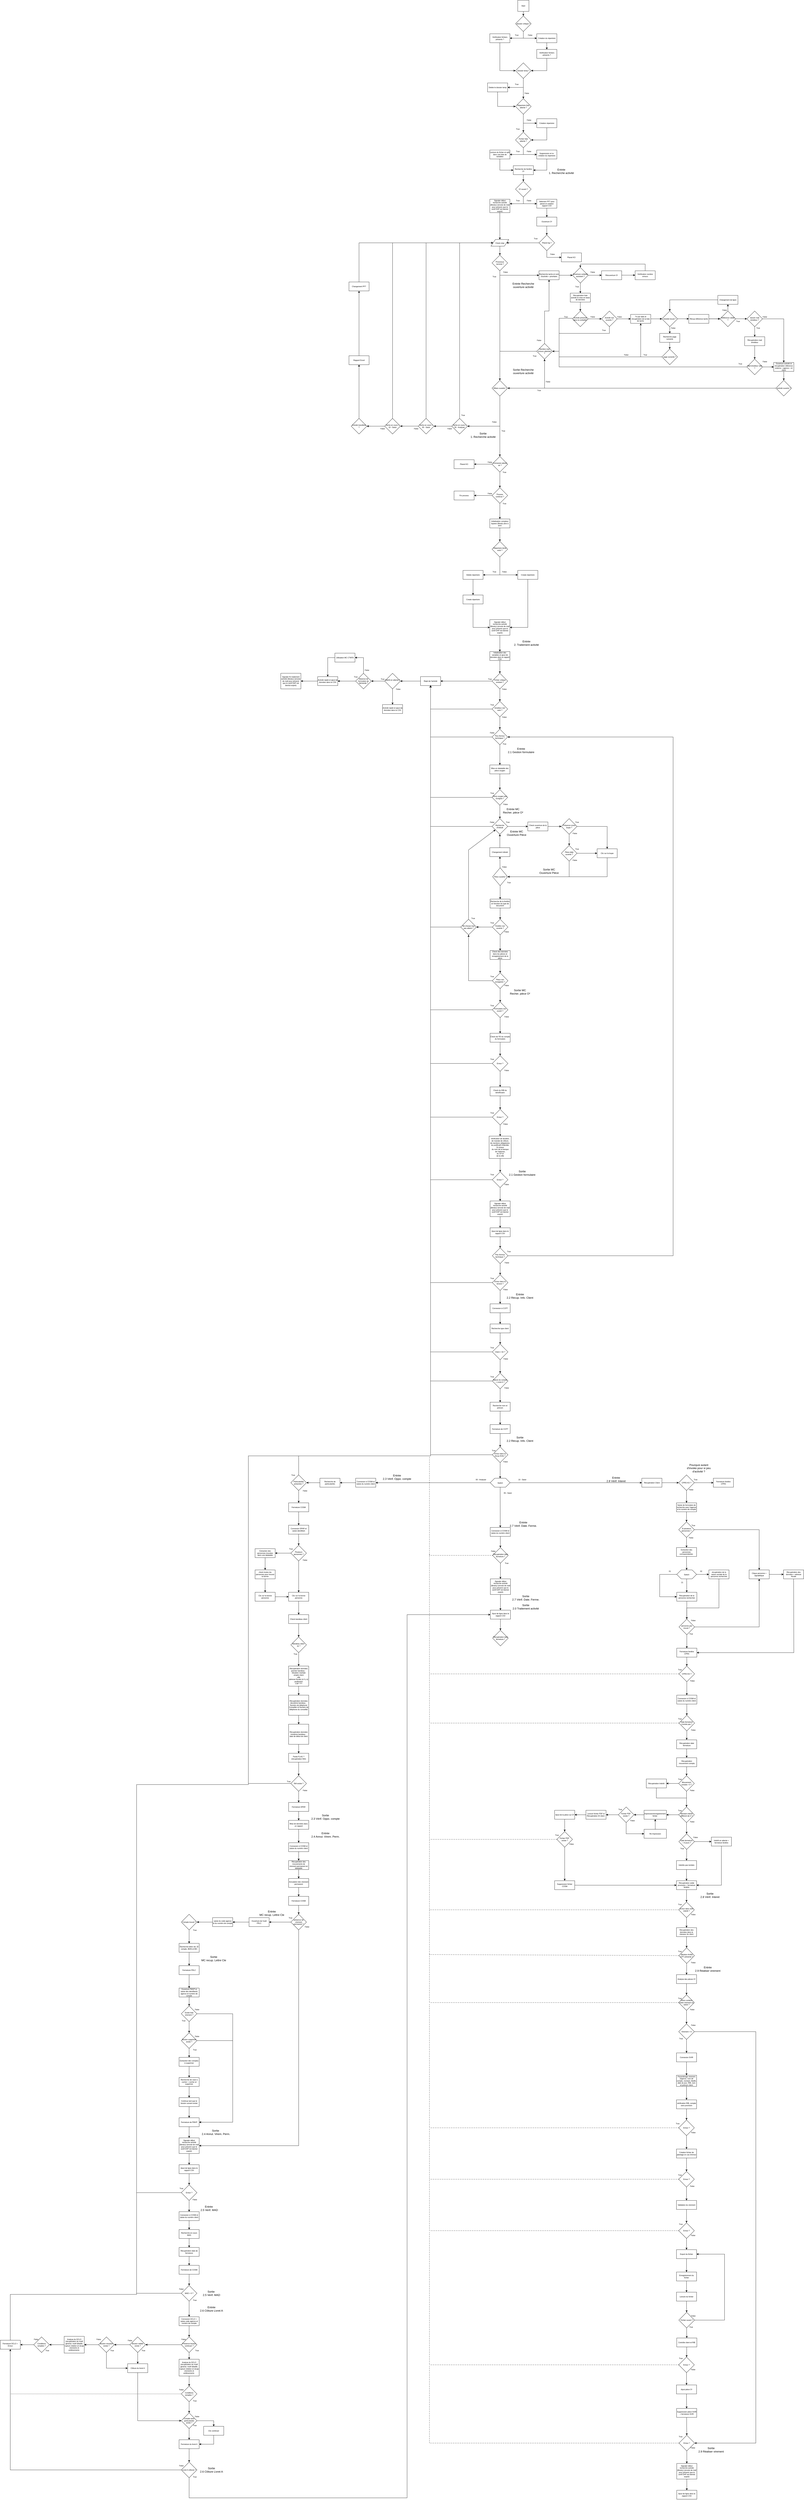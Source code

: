 <mxfile version="24.7.17">
  <diagram name="Page-1" id="cmrjsgWl-2kHwTW6C6K4">
    <mxGraphModel dx="8411" dy="3605" grid="1" gridSize="10" guides="1" tooltips="1" connect="1" arrows="1" fold="1" page="1" pageScale="1" pageWidth="827" pageHeight="1169" math="0" shadow="0">
      <root>
        <mxCell id="0" />
        <mxCell id="1" parent="0" />
        <mxCell id="XlNFVyEo3Qt7Aod-6lum-1" value="dossier critique ?" style="rhombus;whiteSpace=wrap;html=1;fontSize=8;" parent="1" vertex="1">
          <mxGeometry x="365" y="80" width="70" height="70" as="geometry" />
        </mxCell>
        <mxCell id="XlNFVyEo3Qt7Aod-6lum-2" value="Start" style="whiteSpace=wrap;html=1;aspect=fixed;fontSize=8;" parent="1" vertex="1">
          <mxGeometry x="375" y="10" width="50" height="50" as="geometry" />
        </mxCell>
        <mxCell id="XlNFVyEo3Qt7Aod-6lum-3" value="" style="endArrow=classic;html=1;rounded=0;" parent="1" target="XlNFVyEo3Qt7Aod-6lum-1" edge="1">
          <mxGeometry width="50" height="50" relative="1" as="geometry">
            <mxPoint x="400" y="60" as="sourcePoint" />
            <mxPoint x="440" y="20" as="targetPoint" />
          </mxGeometry>
        </mxCell>
        <mxCell id="XlNFVyEo3Qt7Aod-6lum-4" value="Vérification fichiers présents ?" style="rounded=0;whiteSpace=wrap;html=1;fontSize=8;" parent="1" vertex="1">
          <mxGeometry x="250" y="160" width="90" height="40" as="geometry" />
        </mxCell>
        <mxCell id="XlNFVyEo3Qt7Aod-6lum-5" value="Création du répertoire" style="rounded=0;whiteSpace=wrap;html=1;fontSize=8;" parent="1" vertex="1">
          <mxGeometry x="460" y="160" width="90" height="40" as="geometry" />
        </mxCell>
        <mxCell id="XlNFVyEo3Qt7Aod-6lum-6" value="" style="endArrow=classic;html=1;rounded=0;" parent="1" edge="1">
          <mxGeometry width="50" height="50" relative="1" as="geometry">
            <mxPoint x="400" y="179.8" as="sourcePoint" />
            <mxPoint x="340" y="179.8" as="targetPoint" />
          </mxGeometry>
        </mxCell>
        <mxCell id="XlNFVyEo3Qt7Aod-6lum-7" value="" style="endArrow=classic;html=1;rounded=0;entryX=0;entryY=0.5;entryDx=0;entryDy=0;" parent="1" target="XlNFVyEo3Qt7Aod-6lum-5" edge="1">
          <mxGeometry width="50" height="50" relative="1" as="geometry">
            <mxPoint x="400" y="180" as="sourcePoint" />
            <mxPoint x="350" y="220" as="targetPoint" />
          </mxGeometry>
        </mxCell>
        <mxCell id="XlNFVyEo3Qt7Aod-6lum-8" value="" style="endArrow=classic;html=1;rounded=0;entryX=0.5;entryY=0;entryDx=0;entryDy=0;" parent="1" target="XlNFVyEo3Qt7Aod-6lum-9" edge="1">
          <mxGeometry width="50" height="50" relative="1" as="geometry">
            <mxPoint x="504.8" y="200" as="sourcePoint" />
            <mxPoint x="500" y="230" as="targetPoint" />
          </mxGeometry>
        </mxCell>
        <mxCell id="XlNFVyEo3Qt7Aod-6lum-9" value="Vérification fichiers présents ?" style="rounded=0;whiteSpace=wrap;html=1;fontSize=8;" parent="1" vertex="1">
          <mxGeometry x="460" y="230" width="90" height="40" as="geometry" />
        </mxCell>
        <mxCell id="XlNFVyEo3Qt7Aod-6lum-10" value="" style="endArrow=none;html=1;rounded=0;" parent="1" target="XlNFVyEo3Qt7Aod-6lum-1" edge="1">
          <mxGeometry width="50" height="50" relative="1" as="geometry">
            <mxPoint x="400" y="180" as="sourcePoint" />
            <mxPoint x="440" y="100" as="targetPoint" />
          </mxGeometry>
        </mxCell>
        <mxCell id="XlNFVyEo3Qt7Aod-6lum-11" value="Dossier temp ?" style="rhombus;whiteSpace=wrap;html=1;fontSize=8;" parent="1" vertex="1">
          <mxGeometry x="365" y="290" width="70" height="70" as="geometry" />
        </mxCell>
        <mxCell id="XlNFVyEo3Qt7Aod-6lum-12" value="" style="endArrow=classic;html=1;rounded=0;entryX=1;entryY=0.5;entryDx=0;entryDy=0;" parent="1" source="XlNFVyEo3Qt7Aod-6lum-9" target="XlNFVyEo3Qt7Aod-6lum-11" edge="1">
          <mxGeometry width="50" height="50" relative="1" as="geometry">
            <mxPoint x="510" y="280" as="sourcePoint" />
            <mxPoint x="400" y="220" as="targetPoint" />
            <Array as="points">
              <mxPoint x="505" y="325" />
            </Array>
          </mxGeometry>
        </mxCell>
        <mxCell id="XlNFVyEo3Qt7Aod-6lum-13" value="" style="endArrow=classic;html=1;rounded=0;" parent="1" source="XlNFVyEo3Qt7Aod-6lum-4" target="XlNFVyEo3Qt7Aod-6lum-11" edge="1">
          <mxGeometry width="50" height="50" relative="1" as="geometry">
            <mxPoint x="515" y="280" as="sourcePoint" />
            <mxPoint x="445" y="335" as="targetPoint" />
            <Array as="points">
              <mxPoint x="295" y="325" />
            </Array>
          </mxGeometry>
        </mxCell>
        <mxCell id="XlNFVyEo3Qt7Aod-6lum-14" value="&lt;font style=&quot;font-size: 8px;&quot;&gt;True&lt;/font&gt;" style="text;html=1;align=center;verticalAlign=middle;resizable=0;points=[];autosize=1;strokeColor=none;fillColor=none;" parent="1" vertex="1">
          <mxGeometry x="350" y="150" width="40" height="30" as="geometry" />
        </mxCell>
        <mxCell id="XlNFVyEo3Qt7Aod-6lum-15" value="&lt;font style=&quot;font-size: 8px;&quot;&gt;False&lt;/font&gt;" style="text;html=1;align=center;verticalAlign=middle;resizable=0;points=[];autosize=1;strokeColor=none;fillColor=none;" parent="1" vertex="1">
          <mxGeometry x="410" y="150" width="40" height="30" as="geometry" />
        </mxCell>
        <mxCell id="XlNFVyEo3Qt7Aod-6lum-16" value="" style="endArrow=classic;html=1;rounded=0;" parent="1" source="XlNFVyEo3Qt7Aod-6lum-11" edge="1">
          <mxGeometry width="50" height="50" relative="1" as="geometry">
            <mxPoint x="400" y="380" as="sourcePoint" />
            <mxPoint x="330" y="400" as="targetPoint" />
            <Array as="points">
              <mxPoint x="400" y="400" />
            </Array>
          </mxGeometry>
        </mxCell>
        <mxCell id="XlNFVyEo3Qt7Aod-6lum-17" value="Delete le dossier temp" style="rounded=0;whiteSpace=wrap;html=1;fontSize=8;" parent="1" vertex="1">
          <mxGeometry x="240" y="380" width="90" height="40" as="geometry" />
        </mxCell>
        <mxCell id="XlNFVyEo3Qt7Aod-6lum-18" value="" style="endArrow=classic;html=1;rounded=0;" parent="1" source="XlNFVyEo3Qt7Aod-6lum-11" target="XlNFVyEo3Qt7Aod-6lum-22" edge="1">
          <mxGeometry width="50" height="50" relative="1" as="geometry">
            <mxPoint x="410" y="370" as="sourcePoint" />
            <mxPoint x="400" y="480" as="targetPoint" />
            <Array as="points">
              <mxPoint x="400" y="410" />
            </Array>
          </mxGeometry>
        </mxCell>
        <mxCell id="XlNFVyEo3Qt7Aod-6lum-19" value="&lt;font style=&quot;font-size: 8px;&quot;&gt;True&lt;/font&gt;" style="text;html=1;align=center;verticalAlign=middle;resizable=0;points=[];autosize=1;strokeColor=none;fillColor=none;" parent="1" vertex="1">
          <mxGeometry x="350" y="370" width="40" height="30" as="geometry" />
        </mxCell>
        <mxCell id="XlNFVyEo3Qt7Aod-6lum-20" value="&lt;font style=&quot;font-size: 8px;&quot;&gt;False&lt;/font&gt;" style="text;html=1;align=center;verticalAlign=middle;resizable=0;points=[];autosize=1;strokeColor=none;fillColor=none;" parent="1" vertex="1">
          <mxGeometry x="395" y="410" width="40" height="30" as="geometry" />
        </mxCell>
        <mxCell id="XlNFVyEo3Qt7Aod-6lum-21" value="" style="endArrow=classic;html=1;rounded=0;" parent="1" source="XlNFVyEo3Qt7Aod-6lum-17" target="XlNFVyEo3Qt7Aod-6lum-22" edge="1">
          <mxGeometry width="50" height="50" relative="1" as="geometry">
            <mxPoint x="410" y="370" as="sourcePoint" />
            <mxPoint x="350" y="480" as="targetPoint" />
            <Array as="points">
              <mxPoint x="285" y="485" />
            </Array>
          </mxGeometry>
        </mxCell>
        <mxCell id="XlNFVyEo3Qt7Aod-6lum-22" value="Répertoire liste&lt;div&gt;attente ?&lt;/div&gt;" style="rhombus;whiteSpace=wrap;html=1;fontSize=8;" parent="1" vertex="1">
          <mxGeometry x="365" y="450" width="70" height="70" as="geometry" />
        </mxCell>
        <mxCell id="XlNFVyEo3Qt7Aod-6lum-23" value="" style="endArrow=classic;html=1;rounded=0;" parent="1" source="XlNFVyEo3Qt7Aod-6lum-22" edge="1">
          <mxGeometry width="50" height="50" relative="1" as="geometry">
            <mxPoint x="410" y="370" as="sourcePoint" />
            <mxPoint x="460" y="560" as="targetPoint" />
            <Array as="points">
              <mxPoint x="400" y="560" />
            </Array>
          </mxGeometry>
        </mxCell>
        <mxCell id="XlNFVyEo3Qt7Aod-6lum-24" value="Création répertoire" style="rounded=0;whiteSpace=wrap;html=1;fontSize=8;" parent="1" vertex="1">
          <mxGeometry x="460" y="540" width="90" height="40" as="geometry" />
        </mxCell>
        <mxCell id="XlNFVyEo3Qt7Aod-6lum-25" value="&lt;font style=&quot;font-size: 8px;&quot;&gt;False&lt;/font&gt;" style="text;html=1;align=center;verticalAlign=middle;resizable=0;points=[];autosize=1;strokeColor=none;fillColor=none;" parent="1" vertex="1">
          <mxGeometry x="405" y="530" width="40" height="30" as="geometry" />
        </mxCell>
        <mxCell id="XlNFVyEo3Qt7Aod-6lum-26" value="&lt;font style=&quot;font-size: 8px;&quot;&gt;True&lt;/font&gt;" style="text;html=1;align=center;verticalAlign=middle;resizable=0;points=[];autosize=1;strokeColor=none;fillColor=none;" parent="1" vertex="1">
          <mxGeometry x="355" y="570" width="40" height="30" as="geometry" />
        </mxCell>
        <mxCell id="XlNFVyEo3Qt7Aod-6lum-27" value="" style="endArrow=classic;html=1;rounded=0;" parent="1" source="XlNFVyEo3Qt7Aod-6lum-22" edge="1">
          <mxGeometry width="50" height="50" relative="1" as="geometry">
            <mxPoint x="410" y="530" as="sourcePoint" />
            <mxPoint x="400" y="600" as="targetPoint" />
            <Array as="points">
              <mxPoint x="400" y="570" />
            </Array>
          </mxGeometry>
        </mxCell>
        <mxCell id="XlNFVyEo3Qt7Aod-6lum-28" value="Fichier liste&lt;div&gt;attente ?&lt;/div&gt;" style="rhombus;whiteSpace=wrap;html=1;fontSize=8;" parent="1" vertex="1">
          <mxGeometry x="365" y="600" width="70" height="70" as="geometry" />
        </mxCell>
        <mxCell id="XlNFVyEo3Qt7Aod-6lum-29" value="" style="endArrow=classic;html=1;rounded=0;" parent="1" source="XlNFVyEo3Qt7Aod-6lum-28" edge="1">
          <mxGeometry width="50" height="50" relative="1" as="geometry">
            <mxPoint x="350" y="740" as="sourcePoint" />
            <mxPoint x="340" y="700" as="targetPoint" />
            <Array as="points">
              <mxPoint x="400" y="700" />
            </Array>
          </mxGeometry>
        </mxCell>
        <mxCell id="XlNFVyEo3Qt7Aod-6lum-30" value="" style="endArrow=classic;html=1;rounded=0;" parent="1" source="XlNFVyEo3Qt7Aod-6lum-28" edge="1">
          <mxGeometry width="50" height="50" relative="1" as="geometry">
            <mxPoint x="410" y="680" as="sourcePoint" />
            <mxPoint x="460" y="700" as="targetPoint" />
            <Array as="points">
              <mxPoint x="400" y="700" />
            </Array>
          </mxGeometry>
        </mxCell>
        <mxCell id="XlNFVyEo3Qt7Aod-6lum-31" value="&lt;font style=&quot;font-size: 8px;&quot;&gt;True&lt;/font&gt;" style="text;html=1;align=center;verticalAlign=middle;resizable=0;points=[];autosize=1;strokeColor=none;fillColor=none;" parent="1" vertex="1">
          <mxGeometry x="355" y="670" width="40" height="30" as="geometry" />
        </mxCell>
        <mxCell id="XlNFVyEo3Qt7Aod-6lum-32" value="&lt;font style=&quot;font-size: 8px;&quot;&gt;False&lt;/font&gt;" style="text;html=1;align=center;verticalAlign=middle;resizable=0;points=[];autosize=1;strokeColor=none;fillColor=none;" parent="1" vertex="1">
          <mxGeometry x="405" y="670" width="40" height="30" as="geometry" />
        </mxCell>
        <mxCell id="XlNFVyEo3Qt7Aod-6lum-33" value="Lecture du fichier et split dans une liste de variables" style="rounded=0;whiteSpace=wrap;html=1;fontSize=8;" parent="1" vertex="1">
          <mxGeometry x="250" y="680" width="90" height="40" as="geometry" />
        </mxCell>
        <mxCell id="XlNFVyEo3Qt7Aod-6lum-34" value="Suppression et re-création du répertoire" style="rounded=0;whiteSpace=wrap;html=1;fontSize=8;" parent="1" vertex="1">
          <mxGeometry x="460" y="680" width="90" height="40" as="geometry" />
        </mxCell>
        <mxCell id="XlNFVyEo3Qt7Aod-6lum-35" value="" style="endArrow=classic;html=1;rounded=0;" parent="1" source="XlNFVyEo3Qt7Aod-6lum-24" target="XlNFVyEo3Qt7Aod-6lum-28" edge="1">
          <mxGeometry width="50" height="50" relative="1" as="geometry">
            <mxPoint x="410" y="530" as="sourcePoint" />
            <mxPoint x="470" y="570" as="targetPoint" />
            <Array as="points">
              <mxPoint x="505" y="635" />
            </Array>
          </mxGeometry>
        </mxCell>
        <mxCell id="XlNFVyEo3Qt7Aod-6lum-36" value="" style="endArrow=classic;html=1;rounded=0;" parent="1" source="XlNFVyEo3Qt7Aod-6lum-33" target="XlNFVyEo3Qt7Aod-6lum-38" edge="1">
          <mxGeometry width="50" height="50" relative="1" as="geometry">
            <mxPoint x="350" y="740" as="sourcePoint" />
            <mxPoint x="360" y="770" as="targetPoint" />
            <Array as="points">
              <mxPoint x="295" y="770" />
            </Array>
          </mxGeometry>
        </mxCell>
        <mxCell id="XlNFVyEo3Qt7Aod-6lum-37" value="" style="endArrow=classic;html=1;rounded=0;" parent="1" source="XlNFVyEo3Qt7Aod-6lum-34" target="XlNFVyEo3Qt7Aod-6lum-38" edge="1">
          <mxGeometry width="50" height="50" relative="1" as="geometry">
            <mxPoint x="305" y="730" as="sourcePoint" />
            <mxPoint x="450" y="770" as="targetPoint" />
            <Array as="points">
              <mxPoint x="505" y="770" />
            </Array>
          </mxGeometry>
        </mxCell>
        <mxCell id="XlNFVyEo3Qt7Aod-6lum-38" value="Recherche de fenêtre O²" style="rounded=0;whiteSpace=wrap;html=1;fontSize=8;" parent="1" vertex="1">
          <mxGeometry x="355" y="750" width="90" height="40" as="geometry" />
        </mxCell>
        <mxCell id="XlNFVyEo3Qt7Aod-6lum-39" value="" style="endArrow=classic;html=1;rounded=0;" parent="1" source="XlNFVyEo3Qt7Aod-6lum-38" target="XlNFVyEo3Qt7Aod-6lum-40" edge="1">
          <mxGeometry width="50" height="50" relative="1" as="geometry">
            <mxPoint x="350" y="840" as="sourcePoint" />
            <mxPoint x="400" y="820" as="targetPoint" />
          </mxGeometry>
        </mxCell>
        <mxCell id="XlNFVyEo3Qt7Aod-6lum-40" value="O² ouvert ?" style="rhombus;whiteSpace=wrap;html=1;fontSize=8;" parent="1" vertex="1">
          <mxGeometry x="365" y="820" width="70" height="70" as="geometry" />
        </mxCell>
        <mxCell id="XlNFVyEo3Qt7Aod-6lum-41" value="" style="endArrow=classic;html=1;rounded=0;" parent="1" source="XlNFVyEo3Qt7Aod-6lum-40" edge="1">
          <mxGeometry width="50" height="50" relative="1" as="geometry">
            <mxPoint x="290" y="910" as="sourcePoint" />
            <mxPoint x="340" y="920" as="targetPoint" />
            <Array as="points">
              <mxPoint x="400" y="920" />
            </Array>
          </mxGeometry>
        </mxCell>
        <mxCell id="XlNFVyEo3Qt7Aod-6lum-42" value="Signaler début recherche activité (librairy) (envoie de mail pour prévenir que le certif DAP est bientot expiré)" style="rounded=0;whiteSpace=wrap;html=1;fontSize=8;" parent="1" vertex="1">
          <mxGeometry x="250" y="900" width="90" height="60" as="geometry" />
        </mxCell>
        <mxCell id="XlNFVyEo3Qt7Aod-6lum-43" value="&lt;font style=&quot;font-size: 8px;&quot;&gt;True&lt;/font&gt;" style="text;html=1;align=center;verticalAlign=middle;resizable=0;points=[];autosize=1;strokeColor=none;fillColor=none;" parent="1" vertex="1">
          <mxGeometry x="355" y="890" width="40" height="30" as="geometry" />
        </mxCell>
        <mxCell id="XlNFVyEo3Qt7Aod-6lum-44" value="&lt;font style=&quot;font-size: 8px;&quot;&gt;False&lt;/font&gt;" style="text;html=1;align=center;verticalAlign=middle;resizable=0;points=[];autosize=1;strokeColor=none;fillColor=none;" parent="1" vertex="1">
          <mxGeometry x="405" y="890" width="40" height="30" as="geometry" />
        </mxCell>
        <mxCell id="XlNFVyEo3Qt7Aod-6lum-45" value="" style="endArrow=classic;html=1;rounded=0;" parent="1" source="XlNFVyEo3Qt7Aod-6lum-40" edge="1">
          <mxGeometry width="50" height="50" relative="1" as="geometry">
            <mxPoint x="410" y="900" as="sourcePoint" />
            <mxPoint x="460" y="920" as="targetPoint" />
            <Array as="points">
              <mxPoint x="400" y="920" />
            </Array>
          </mxGeometry>
        </mxCell>
        <mxCell id="XlNFVyEo3Qt7Aod-6lum-46" value="Sélection PFT pour planet et création rapport CSV" style="rounded=0;whiteSpace=wrap;html=1;fontSize=8;" parent="1" vertex="1">
          <mxGeometry x="460" y="900" width="90" height="40" as="geometry" />
        </mxCell>
        <mxCell id="XlNFVyEo3Qt7Aod-6lum-47" value="" style="endArrow=classic;html=1;rounded=0;" parent="1" source="XlNFVyEo3Qt7Aod-6lum-46" edge="1">
          <mxGeometry width="50" height="50" relative="1" as="geometry">
            <mxPoint x="410" y="900" as="sourcePoint" />
            <mxPoint x="505" y="980" as="targetPoint" />
            <Array as="points">
              <mxPoint x="505" y="970" />
            </Array>
          </mxGeometry>
        </mxCell>
        <mxCell id="XlNFVyEo3Qt7Aod-6lum-48" style="edgeStyle=orthogonalEdgeStyle;rounded=0;orthogonalLoop=1;jettySize=auto;html=1;" parent="1" source="XlNFVyEo3Qt7Aod-6lum-49" target="XlNFVyEo3Qt7Aod-6lum-140" edge="1">
          <mxGeometry relative="1" as="geometry">
            <mxPoint x="350" y="1020" as="targetPoint" />
          </mxGeometry>
        </mxCell>
        <mxCell id="XlNFVyEo3Qt7Aod-6lum-49" value="Planet log ?" style="rhombus;whiteSpace=wrap;html=1;fontSize=8;" parent="1" vertex="1">
          <mxGeometry x="470" y="1060" width="70" height="70" as="geometry" />
        </mxCell>
        <mxCell id="XlNFVyEo3Qt7Aod-6lum-50" value="" style="endArrow=classic;html=1;rounded=0;" parent="1" source="XlNFVyEo3Qt7Aod-6lum-49" edge="1">
          <mxGeometry width="50" height="50" relative="1" as="geometry">
            <mxPoint x="510" y="1130" as="sourcePoint" />
            <mxPoint x="570" y="1160" as="targetPoint" />
            <Array as="points">
              <mxPoint x="505" y="1160" />
            </Array>
          </mxGeometry>
        </mxCell>
        <mxCell id="XlNFVyEo3Qt7Aod-6lum-51" value="Planet KO" style="rounded=0;whiteSpace=wrap;html=1;fontSize=8;" parent="1" vertex="1">
          <mxGeometry x="570" y="1140" width="90" height="40" as="geometry" />
        </mxCell>
        <mxCell id="XlNFVyEo3Qt7Aod-6lum-52" value="" style="endArrow=classic;html=1;rounded=0;" parent="1" source="XlNFVyEo3Qt7Aod-6lum-42" target="XlNFVyEo3Qt7Aod-6lum-140" edge="1">
          <mxGeometry width="50" height="50" relative="1" as="geometry">
            <mxPoint x="294.83" y="960" as="sourcePoint" />
            <mxPoint x="294.83" y="1000" as="targetPoint" />
            <Array as="points">
              <mxPoint x="294.83" y="990" />
            </Array>
          </mxGeometry>
        </mxCell>
        <mxCell id="XlNFVyEo3Qt7Aod-6lum-53" value="Ouverture O²" style="rounded=0;whiteSpace=wrap;html=1;fontSize=8;" parent="1" vertex="1">
          <mxGeometry x="460" y="980" width="90" height="40" as="geometry" />
        </mxCell>
        <mxCell id="XlNFVyEo3Qt7Aod-6lum-54" value="" style="endArrow=classic;html=1;rounded=0;" parent="1" edge="1">
          <mxGeometry width="50" height="50" relative="1" as="geometry">
            <mxPoint x="504.83" y="1020" as="sourcePoint" />
            <mxPoint x="504.83" y="1060" as="targetPoint" />
            <Array as="points">
              <mxPoint x="504.83" y="1050" />
            </Array>
          </mxGeometry>
        </mxCell>
        <mxCell id="XlNFVyEo3Qt7Aod-6lum-55" value="Processus&lt;br&gt;&amp;nbsp;terminé ?" style="rhombus;whiteSpace=wrap;html=1;fontSize=8;" parent="1" vertex="1">
          <mxGeometry x="260" y="1150" width="70" height="70" as="geometry" />
        </mxCell>
        <mxCell id="XlNFVyEo3Qt7Aod-6lum-56" value="&lt;font style=&quot;font-size: 8px;&quot;&gt;False&lt;/font&gt;" style="text;html=1;align=center;verticalAlign=middle;resizable=0;points=[];autosize=1;strokeColor=none;fillColor=none;" parent="1" vertex="1">
          <mxGeometry x="510" y="1130" width="40" height="30" as="geometry" />
        </mxCell>
        <mxCell id="XlNFVyEo3Qt7Aod-6lum-57" value="&lt;font style=&quot;font-size: 8px;&quot;&gt;True&lt;/font&gt;" style="text;html=1;align=center;verticalAlign=middle;resizable=0;points=[];autosize=1;strokeColor=none;fillColor=none;" parent="1" vertex="1">
          <mxGeometry x="435" y="1060" width="40" height="30" as="geometry" />
        </mxCell>
        <mxCell id="XlNFVyEo3Qt7Aod-6lum-58" value="" style="endArrow=classic;html=1;rounded=0;" parent="1" source="XlNFVyEo3Qt7Aod-6lum-55" edge="1">
          <mxGeometry width="50" height="50" relative="1" as="geometry">
            <mxPoint x="280" y="1180" as="sourcePoint" />
            <mxPoint x="470" y="1240" as="targetPoint" />
            <Array as="points">
              <mxPoint x="295" y="1240" />
            </Array>
          </mxGeometry>
        </mxCell>
        <mxCell id="XlNFVyEo3Qt7Aod-6lum-59" value="" style="endArrow=classic;html=1;rounded=0;" parent="1" source="XlNFVyEo3Qt7Aod-6lum-55" target="XlNFVyEo3Qt7Aod-6lum-125" edge="1">
          <mxGeometry width="50" height="50" relative="1" as="geometry">
            <mxPoint x="305" y="1140" as="sourcePoint" />
            <mxPoint x="295" y="1270" as="targetPoint" />
            <Array as="points">
              <mxPoint x="295" y="1240" />
            </Array>
          </mxGeometry>
        </mxCell>
        <mxCell id="XlNFVyEo3Qt7Aod-6lum-60" value="&lt;font style=&quot;font-size: 8px;&quot;&gt;False&lt;/font&gt;" style="text;html=1;align=center;verticalAlign=middle;resizable=0;points=[];autosize=1;strokeColor=none;fillColor=none;" parent="1" vertex="1">
          <mxGeometry x="300" y="1210" width="40" height="30" as="geometry" />
        </mxCell>
        <mxCell id="XlNFVyEo3Qt7Aod-6lum-61" value="&lt;font style=&quot;font-size: 8px;&quot;&gt;True&lt;/font&gt;" style="text;html=1;align=center;verticalAlign=middle;resizable=0;points=[];autosize=1;strokeColor=none;fillColor=none;" parent="1" vertex="1">
          <mxGeometry x="250" y="1230" width="40" height="30" as="geometry" />
        </mxCell>
        <mxCell id="XlNFVyEo3Qt7Aod-6lum-62" value="Recherche tache et nom d&#39;activité + prioritaire" style="rounded=0;whiteSpace=wrap;html=1;fontSize=8;" parent="1" vertex="1">
          <mxGeometry x="470" y="1220" width="90" height="40" as="geometry" />
        </mxCell>
        <mxCell id="XlNFVyEo3Qt7Aod-6lum-63" value="" style="endArrow=classic;html=1;rounded=0;" parent="1" source="XlNFVyEo3Qt7Aod-6lum-62" edge="1">
          <mxGeometry width="50" height="50" relative="1" as="geometry">
            <mxPoint x="600" y="1250" as="sourcePoint" />
            <mxPoint x="620" y="1240" as="targetPoint" />
          </mxGeometry>
        </mxCell>
        <mxCell id="XlNFVyEo3Qt7Aod-6lum-64" value="Ouverture corbeille assistant ?" style="rhombus;whiteSpace=wrap;html=1;fontSize=8;" parent="1" vertex="1">
          <mxGeometry x="620" y="1205" width="70" height="70" as="geometry" />
        </mxCell>
        <mxCell id="XlNFVyEo3Qt7Aod-6lum-65" value="" style="endArrow=classic;html=1;rounded=0;" parent="1" edge="1">
          <mxGeometry width="50" height="50" relative="1" as="geometry">
            <mxPoint x="690" y="1240" as="sourcePoint" />
            <mxPoint x="750" y="1240" as="targetPoint" />
          </mxGeometry>
        </mxCell>
        <mxCell id="XlNFVyEo3Qt7Aod-6lum-66" value="Réouverture O²" style="rounded=0;whiteSpace=wrap;html=1;fontSize=8;" parent="1" vertex="1">
          <mxGeometry x="750" y="1220" width="90" height="40" as="geometry" />
        </mxCell>
        <mxCell id="XlNFVyEo3Qt7Aod-6lum-67" value="" style="endArrow=classic;html=1;rounded=0;" parent="1" source="XlNFVyEo3Qt7Aod-6lum-78" target="XlNFVyEo3Qt7Aod-6lum-64" edge="1">
          <mxGeometry width="50" height="50" relative="1" as="geometry">
            <mxPoint x="700" y="1180" as="sourcePoint" />
            <mxPoint x="650" y="1190" as="targetPoint" />
            <Array as="points">
              <mxPoint x="945" y="1190" />
              <mxPoint x="795" y="1190" />
              <mxPoint x="655" y="1190" />
            </Array>
          </mxGeometry>
        </mxCell>
        <mxCell id="XlNFVyEo3Qt7Aod-6lum-68" value="&lt;font style=&quot;font-size: 8px;&quot;&gt;False&lt;/font&gt;" style="text;html=1;align=center;verticalAlign=middle;resizable=0;points=[];autosize=1;strokeColor=none;fillColor=none;" parent="1" vertex="1">
          <mxGeometry x="690" y="1210" width="40" height="30" as="geometry" />
        </mxCell>
        <mxCell id="XlNFVyEo3Qt7Aod-6lum-69" value="&lt;font style=&quot;font-size: 8px;&quot;&gt;True&lt;/font&gt;" style="text;html=1;align=center;verticalAlign=middle;resizable=0;points=[];autosize=1;strokeColor=none;fillColor=none;" parent="1" vertex="1">
          <mxGeometry x="620" y="1275" width="40" height="30" as="geometry" />
        </mxCell>
        <mxCell id="XlNFVyEo3Qt7Aod-6lum-70" value="" style="endArrow=classic;html=1;rounded=0;" parent="1" source="XlNFVyEo3Qt7Aod-6lum-64" edge="1">
          <mxGeometry width="50" height="50" relative="1" as="geometry">
            <mxPoint x="670" y="1325" as="sourcePoint" />
            <mxPoint x="655" y="1320" as="targetPoint" />
          </mxGeometry>
        </mxCell>
        <mxCell id="XlNFVyEo3Qt7Aod-6lum-71" value="Récupération liste activité et mise en base de données" style="rounded=0;whiteSpace=wrap;html=1;fontSize=8;" parent="1" vertex="1">
          <mxGeometry x="610" y="1320" width="90" height="40" as="geometry" />
        </mxCell>
        <mxCell id="XlNFVyEo3Qt7Aod-6lum-72" value="Activité présente dans la corbeille?" style="rhombus;whiteSpace=wrap;html=1;fontSize=8;" parent="1" vertex="1">
          <mxGeometry x="620" y="1400" width="70" height="70" as="geometry" />
        </mxCell>
        <mxCell id="XlNFVyEo3Qt7Aod-6lum-73" value="" style="endArrow=classic;html=1;rounded=0;" parent="1" target="XlNFVyEo3Qt7Aod-6lum-72" edge="1">
          <mxGeometry width="50" height="50" relative="1" as="geometry">
            <mxPoint x="654.83" y="1360" as="sourcePoint" />
            <mxPoint x="654.83" y="1405" as="targetPoint" />
          </mxGeometry>
        </mxCell>
        <mxCell id="XlNFVyEo3Qt7Aod-6lum-74" value="" style="endArrow=classic;html=1;rounded=0;" parent="1" target="XlNFVyEo3Qt7Aod-6lum-127" edge="1">
          <mxGeometry width="50" height="50" relative="1" as="geometry">
            <mxPoint x="620" y="1432.5" as="sourcePoint" />
            <mxPoint x="500" y="1580" as="targetPoint" />
            <Array as="points">
              <mxPoint x="560" y="1432.5" />
              <mxPoint x="560" y="1580" />
            </Array>
          </mxGeometry>
        </mxCell>
        <mxCell id="XlNFVyEo3Qt7Aod-6lum-75" value="&lt;font style=&quot;font-size: 8px;&quot;&gt;True&lt;/font&gt;" style="text;html=1;align=center;verticalAlign=middle;resizable=0;points=[];autosize=1;strokeColor=none;fillColor=none;" parent="1" vertex="1">
          <mxGeometry x="570" y="1410" width="40" height="30" as="geometry" />
        </mxCell>
        <mxCell id="XlNFVyEo3Qt7Aod-6lum-76" value="&lt;font style=&quot;font-size: 8px;&quot;&gt;False&lt;/font&gt;" style="text;html=1;align=center;verticalAlign=middle;resizable=0;points=[];autosize=1;strokeColor=none;fillColor=none;" parent="1" vertex="1">
          <mxGeometry x="690" y="1410" width="40" height="30" as="geometry" />
        </mxCell>
        <mxCell id="XlNFVyEo3Qt7Aod-6lum-77" value="" style="endArrow=classic;html=1;rounded=0;" parent="1" source="XlNFVyEo3Qt7Aod-6lum-72" edge="1">
          <mxGeometry width="50" height="50" relative="1" as="geometry">
            <mxPoint x="730" y="1440" as="sourcePoint" />
            <mxPoint x="750" y="1435" as="targetPoint" />
          </mxGeometry>
        </mxCell>
        <mxCell id="XlNFVyEo3Qt7Aod-6lum-78" value="Vérification nombre erreurs" style="rounded=0;whiteSpace=wrap;html=1;fontSize=8;" parent="1" vertex="1">
          <mxGeometry x="900" y="1220" width="90" height="40" as="geometry" />
        </mxCell>
        <mxCell id="XlNFVyEo3Qt7Aod-6lum-79" value="" style="endArrow=classic;html=1;rounded=0;" parent="1" edge="1">
          <mxGeometry width="50" height="50" relative="1" as="geometry">
            <mxPoint x="840" y="1239.67" as="sourcePoint" />
            <mxPoint x="900" y="1239.67" as="targetPoint" />
          </mxGeometry>
        </mxCell>
        <mxCell id="XlNFVyEo3Qt7Aod-6lum-80" value="" style="endArrow=classic;html=1;rounded=0;" parent="1" source="XlNFVyEo3Qt7Aod-6lum-81" edge="1">
          <mxGeometry width="50" height="50" relative="1" as="geometry">
            <mxPoint x="794.83" y="1490" as="sourcePoint" />
            <mxPoint x="880" y="1435" as="targetPoint" />
          </mxGeometry>
        </mxCell>
        <mxCell id="XlNFVyEo3Qt7Aod-6lum-81" value="Activité non ouverte ?" style="rhombus;whiteSpace=wrap;html=1;fontSize=8;" parent="1" vertex="1">
          <mxGeometry x="750" y="1400" width="70" height="70" as="geometry" />
        </mxCell>
        <mxCell id="XlNFVyEo3Qt7Aod-6lum-82" value="" style="endArrow=none;html=1;rounded=0;" parent="1" target="XlNFVyEo3Qt7Aod-6lum-81" edge="1">
          <mxGeometry width="50" height="50" relative="1" as="geometry">
            <mxPoint x="560" y="1435" as="sourcePoint" />
            <mxPoint x="730" y="1450" as="targetPoint" />
            <Array as="points">
              <mxPoint x="560" y="1500" />
              <mxPoint x="785" y="1500" />
            </Array>
          </mxGeometry>
        </mxCell>
        <mxCell id="XlNFVyEo3Qt7Aod-6lum-83" value="&lt;font style=&quot;font-size: 8px;&quot;&gt;True&lt;/font&gt;" style="text;html=1;align=center;verticalAlign=middle;resizable=0;points=[];autosize=1;strokeColor=none;fillColor=none;" parent="1" vertex="1">
          <mxGeometry x="740" y="1470" width="40" height="30" as="geometry" />
        </mxCell>
        <mxCell id="XlNFVyEo3Qt7Aod-6lum-84" value="&lt;font style=&quot;font-size: 8px;&quot;&gt;False&lt;/font&gt;" style="text;html=1;align=center;verticalAlign=middle;resizable=0;points=[];autosize=1;strokeColor=none;fillColor=none;rotation=0;" parent="1" vertex="1">
          <mxGeometry x="810" y="1410" width="40" height="30" as="geometry" />
        </mxCell>
        <mxCell id="XlNFVyEo3Qt7Aod-6lum-85" value="Tri par date et récupération de la liste de tache&amp;nbsp;" style="rounded=0;whiteSpace=wrap;html=1;fontSize=8;" parent="1" vertex="1">
          <mxGeometry x="880" y="1415" width="90" height="40" as="geometry" />
        </mxCell>
        <mxCell id="XlNFVyEo3Qt7Aod-6lum-86" value="" style="endArrow=classic;html=1;rounded=0;" parent="1" source="XlNFVyEo3Qt7Aod-6lum-85" edge="1">
          <mxGeometry width="50" height="50" relative="1" as="geometry">
            <mxPoint x="970" y="1520" as="sourcePoint" />
            <mxPoint x="1020" y="1435" as="targetPoint" />
          </mxGeometry>
        </mxCell>
        <mxCell id="XlNFVyEo3Qt7Aod-6lum-87" value="Activité trouvé ?" style="rhombus;whiteSpace=wrap;html=1;fontSize=8;" parent="1" vertex="1">
          <mxGeometry x="1020" y="1400" width="70" height="70" as="geometry" />
        </mxCell>
        <mxCell id="XlNFVyEo3Qt7Aod-6lum-88" value="" style="endArrow=classic;html=1;rounded=0;" parent="1" source="XlNFVyEo3Qt7Aod-6lum-90" edge="1">
          <mxGeometry width="50" height="50" relative="1" as="geometry">
            <mxPoint x="990" y="1500" as="sourcePoint" />
            <mxPoint x="1055" y="1510" as="targetPoint" />
          </mxGeometry>
        </mxCell>
        <mxCell id="XlNFVyEo3Qt7Aod-6lum-89" value="" style="endArrow=classic;html=1;rounded=0;" parent="1" source="XlNFVyEo3Qt7Aod-6lum-87" target="XlNFVyEo3Qt7Aod-6lum-90" edge="1">
          <mxGeometry width="50" height="50" relative="1" as="geometry">
            <mxPoint x="1055" y="1470" as="sourcePoint" />
            <mxPoint x="1055" y="1510" as="targetPoint" />
          </mxGeometry>
        </mxCell>
        <mxCell id="XlNFVyEo3Qt7Aod-6lum-90" value="Recherche page suivante" style="rounded=0;whiteSpace=wrap;html=1;fontSize=8;" parent="1" vertex="1">
          <mxGeometry x="1010" y="1500" width="90" height="40" as="geometry" />
        </mxCell>
        <mxCell id="XlNFVyEo3Qt7Aod-6lum-91" value="&lt;font style=&quot;font-size: 8px;&quot;&gt;False&lt;/font&gt;" style="text;html=1;align=center;verticalAlign=middle;resizable=0;points=[];autosize=1;strokeColor=none;fillColor=none;rotation=0;" parent="1" vertex="1">
          <mxGeometry x="1050" y="1460" width="40" height="30" as="geometry" />
        </mxCell>
        <mxCell id="XlNFVyEo3Qt7Aod-6lum-92" value="page suivante ?" style="rhombus;whiteSpace=wrap;html=1;fontSize=8;" parent="1" vertex="1">
          <mxGeometry x="1020" y="1570" width="70" height="70" as="geometry" />
        </mxCell>
        <mxCell id="XlNFVyEo3Qt7Aod-6lum-93" value="" style="endArrow=classic;html=1;rounded=0;" parent="1" edge="1">
          <mxGeometry width="50" height="50" relative="1" as="geometry">
            <mxPoint x="1054.83" y="1540" as="sourcePoint" />
            <mxPoint x="1054.83" y="1570" as="targetPoint" />
          </mxGeometry>
        </mxCell>
        <mxCell id="XlNFVyEo3Qt7Aod-6lum-94" value="" style="endArrow=classic;html=1;rounded=0;" parent="1" source="XlNFVyEo3Qt7Aod-6lum-92" target="XlNFVyEo3Qt7Aod-6lum-85" edge="1">
          <mxGeometry width="50" height="50" relative="1" as="geometry">
            <mxPoint x="990" y="1580" as="sourcePoint" />
            <mxPoint x="1040" y="1530" as="targetPoint" />
            <Array as="points">
              <mxPoint x="925" y="1605" />
            </Array>
          </mxGeometry>
        </mxCell>
        <mxCell id="XlNFVyEo3Qt7Aod-6lum-95" value="&lt;font style=&quot;font-size: 8px;&quot;&gt;True&lt;/font&gt;" style="text;html=1;align=center;verticalAlign=middle;resizable=0;points=[];autosize=1;strokeColor=none;fillColor=none;" parent="1" vertex="1">
          <mxGeometry x="925" y="1580" width="40" height="30" as="geometry" />
        </mxCell>
        <mxCell id="XlNFVyEo3Qt7Aod-6lum-96" value="" style="endArrow=none;html=1;rounded=0;" parent="1" target="XlNFVyEo3Qt7Aod-6lum-92" edge="1">
          <mxGeometry width="50" height="50" relative="1" as="geometry">
            <mxPoint x="560" y="1500" as="sourcePoint" />
            <mxPoint x="865" y="1575" as="targetPoint" />
            <Array as="points">
              <mxPoint x="560" y="1605" />
              <mxPoint x="865" y="1605" />
            </Array>
          </mxGeometry>
        </mxCell>
        <mxCell id="XlNFVyEo3Qt7Aod-6lum-97" value="&lt;font style=&quot;font-size: 8px;&quot;&gt;False&lt;/font&gt;" style="text;html=1;align=center;verticalAlign=middle;resizable=0;points=[];autosize=1;strokeColor=none;fillColor=none;rotation=0;" parent="1" vertex="1">
          <mxGeometry x="840" y="1580" width="40" height="30" as="geometry" />
        </mxCell>
        <mxCell id="XlNFVyEo3Qt7Aod-6lum-98" value="" style="edgeStyle=orthogonalEdgeStyle;rounded=0;orthogonalLoop=1;jettySize=auto;html=1;" parent="1" source="XlNFVyEo3Qt7Aod-6lum-99" target="XlNFVyEo3Qt7Aod-6lum-101" edge="1">
          <mxGeometry relative="1" as="geometry" />
        </mxCell>
        <mxCell id="XlNFVyEo3Qt7Aod-6lum-99" value="Récup référence tache" style="rounded=0;whiteSpace=wrap;html=1;fontSize=8;" parent="1" vertex="1">
          <mxGeometry x="1140" y="1415" width="90" height="40" as="geometry" />
        </mxCell>
        <mxCell id="XlNFVyEo3Qt7Aod-6lum-100" value="" style="endArrow=classic;html=1;rounded=0;" parent="1" edge="1">
          <mxGeometry width="50" height="50" relative="1" as="geometry">
            <mxPoint x="1090" y="1434.76" as="sourcePoint" />
            <mxPoint x="1140" y="1434.76" as="targetPoint" />
          </mxGeometry>
        </mxCell>
        <mxCell id="XlNFVyEo3Qt7Aod-6lum-101" value="Référence valide &lt;br&gt;&lt;div&gt;?&lt;/div&gt;" style="rhombus;whiteSpace=wrap;html=1;fontSize=8;" parent="1" vertex="1">
          <mxGeometry x="1280" y="1400" width="70" height="70" as="geometry" />
        </mxCell>
        <mxCell id="XlNFVyEo3Qt7Aod-6lum-102" value="" style="endArrow=classic;html=1;rounded=0;" parent="1" edge="1">
          <mxGeometry width="50" height="50" relative="1" as="geometry">
            <mxPoint x="1230" y="1434.76" as="sourcePoint" />
            <mxPoint x="1280" y="1434.76" as="targetPoint" />
          </mxGeometry>
        </mxCell>
        <mxCell id="XlNFVyEo3Qt7Aod-6lum-103" value="Changement de ligne" style="rounded=0;whiteSpace=wrap;html=1;fontSize=8;" parent="1" vertex="1">
          <mxGeometry x="1270" y="1330" width="90" height="40" as="geometry" />
        </mxCell>
        <mxCell id="XlNFVyEo3Qt7Aod-6lum-104" value="" style="endArrow=classic;html=1;rounded=0;" parent="1" source="XlNFVyEo3Qt7Aod-6lum-101" target="XlNFVyEo3Qt7Aod-6lum-103" edge="1">
          <mxGeometry width="50" height="50" relative="1" as="geometry">
            <mxPoint x="1314.76" y="1470" as="sourcePoint" />
            <mxPoint x="1314.76" y="1500" as="targetPoint" />
          </mxGeometry>
        </mxCell>
        <mxCell id="XlNFVyEo3Qt7Aod-6lum-105" value="" style="endArrow=classic;html=1;rounded=0;" parent="1" source="XlNFVyEo3Qt7Aod-6lum-103" target="XlNFVyEo3Qt7Aod-6lum-87" edge="1">
          <mxGeometry width="50" height="50" relative="1" as="geometry">
            <mxPoint x="1140" y="1360" as="sourcePoint" />
            <mxPoint x="1190" y="1360" as="targetPoint" />
            <Array as="points">
              <mxPoint x="1055" y="1350" />
            </Array>
          </mxGeometry>
        </mxCell>
        <mxCell id="XlNFVyEo3Qt7Aod-6lum-106" value="besoin mail émetteur ?" style="rhombus;whiteSpace=wrap;html=1;fontSize=8;" parent="1" vertex="1">
          <mxGeometry x="1400" y="1400" width="70" height="70" as="geometry" />
        </mxCell>
        <mxCell id="XlNFVyEo3Qt7Aod-6lum-107" value="" style="endArrow=classic;html=1;rounded=0;" parent="1" edge="1">
          <mxGeometry width="50" height="50" relative="1" as="geometry">
            <mxPoint x="1350" y="1434.72" as="sourcePoint" />
            <mxPoint x="1400" y="1434.72" as="targetPoint" />
          </mxGeometry>
        </mxCell>
        <mxCell id="XlNFVyEo3Qt7Aod-6lum-108" value="&lt;font style=&quot;font-size: 8px;&quot;&gt;False&lt;/font&gt;" style="text;html=1;align=center;verticalAlign=middle;resizable=0;points=[];autosize=1;strokeColor=none;fillColor=none;rotation=0;" parent="1" vertex="1">
          <mxGeometry x="1280" y="1380" width="40" height="30" as="geometry" />
        </mxCell>
        <mxCell id="XlNFVyEo3Qt7Aod-6lum-109" value="&lt;font style=&quot;font-size: 8px;&quot;&gt;True&lt;/font&gt;" style="text;html=1;align=center;verticalAlign=middle;resizable=0;points=[];autosize=1;strokeColor=none;fillColor=none;" parent="1" vertex="1">
          <mxGeometry x="1340" y="1430" width="40" height="30" as="geometry" />
        </mxCell>
        <mxCell id="XlNFVyEo3Qt7Aod-6lum-110" value="" style="endArrow=classic;html=1;rounded=0;" parent="1" source="XlNFVyEo3Qt7Aod-6lum-106" target="XlNFVyEo3Qt7Aod-6lum-111" edge="1">
          <mxGeometry width="50" height="50" relative="1" as="geometry">
            <mxPoint x="1410" y="1500" as="sourcePoint" />
            <mxPoint x="1435" y="1500" as="targetPoint" />
          </mxGeometry>
        </mxCell>
        <mxCell id="XlNFVyEo3Qt7Aod-6lum-111" value="Récupération mail émetteur" style="rounded=0;whiteSpace=wrap;html=1;fontSize=8;" parent="1" vertex="1">
          <mxGeometry x="1390" y="1515" width="90" height="40" as="geometry" />
        </mxCell>
        <mxCell id="XlNFVyEo3Qt7Aod-6lum-112" value="Mail émetteur vide&lt;br&gt;?" style="rhombus;whiteSpace=wrap;html=1;fontSize=8;" parent="1" vertex="1">
          <mxGeometry x="1400" y="1615" width="70" height="70" as="geometry" />
        </mxCell>
        <mxCell id="XlNFVyEo3Qt7Aod-6lum-113" value="" style="endArrow=classic;html=1;rounded=0;" parent="1" source="XlNFVyEo3Qt7Aod-6lum-111" target="XlNFVyEo3Qt7Aod-6lum-112" edge="1">
          <mxGeometry width="50" height="50" relative="1" as="geometry">
            <mxPoint x="1445" y="1480" as="sourcePoint" />
            <mxPoint x="1445" y="1525" as="targetPoint" />
          </mxGeometry>
        </mxCell>
        <mxCell id="XlNFVyEo3Qt7Aod-6lum-114" value="&lt;div&gt;Ouverture activité et récupération référence externe + agence + id client&lt;/div&gt;" style="rounded=0;whiteSpace=wrap;html=1;fontSize=8;" parent="1" vertex="1">
          <mxGeometry x="1520" y="1630" width="90" height="40" as="geometry" />
        </mxCell>
        <mxCell id="XlNFVyEo3Qt7Aod-6lum-115" value="" style="endArrow=classic;html=1;rounded=0;" parent="1" source="XlNFVyEo3Qt7Aod-6lum-106" target="XlNFVyEo3Qt7Aod-6lum-114" edge="1">
          <mxGeometry width="50" height="50" relative="1" as="geometry">
            <mxPoint x="1489.998" y="1470.002" as="sourcePoint" />
            <mxPoint x="1593.21" y="1628.79" as="targetPoint" />
            <Array as="points">
              <mxPoint x="1565" y="1435" />
            </Array>
          </mxGeometry>
        </mxCell>
        <mxCell id="XlNFVyEo3Qt7Aod-6lum-116" value="" style="endArrow=classic;html=1;rounded=0;" parent="1" source="XlNFVyEo3Qt7Aod-6lum-112" target="XlNFVyEo3Qt7Aod-6lum-114" edge="1">
          <mxGeometry width="50" height="50" relative="1" as="geometry">
            <mxPoint x="1510" y="1572.5" as="sourcePoint" />
            <mxPoint x="1510" y="1617.5" as="targetPoint" />
          </mxGeometry>
        </mxCell>
        <mxCell id="XlNFVyEo3Qt7Aod-6lum-117" value="&lt;font style=&quot;font-size: 8px;&quot;&gt;True&lt;/font&gt;" style="text;html=1;align=center;verticalAlign=middle;resizable=0;points=[];autosize=1;strokeColor=none;fillColor=none;" parent="1" vertex="1">
          <mxGeometry x="1430" y="1460" width="40" height="30" as="geometry" />
        </mxCell>
        <mxCell id="XlNFVyEo3Qt7Aod-6lum-118" value="&lt;font style=&quot;font-size: 8px;&quot;&gt;False&lt;/font&gt;" style="text;html=1;align=center;verticalAlign=middle;resizable=0;points=[];autosize=1;strokeColor=none;fillColor=none;rotation=0;" parent="1" vertex="1">
          <mxGeometry x="1460" y="1410" width="40" height="30" as="geometry" />
        </mxCell>
        <mxCell id="XlNFVyEo3Qt7Aod-6lum-119" value="&lt;font style=&quot;font-size: 8px;&quot;&gt;False&lt;/font&gt;" style="text;html=1;align=center;verticalAlign=middle;resizable=0;points=[];autosize=1;strokeColor=none;fillColor=none;rotation=0;" parent="1" vertex="1">
          <mxGeometry x="1460" y="1610" width="40" height="30" as="geometry" />
        </mxCell>
        <mxCell id="XlNFVyEo3Qt7Aod-6lum-120" value="" style="endArrow=none;html=1;rounded=0;" parent="1" target="XlNFVyEo3Qt7Aod-6lum-112" edge="1">
          <mxGeometry width="50" height="50" relative="1" as="geometry">
            <mxPoint x="560" y="1600" as="sourcePoint" />
            <mxPoint x="1400" y="1640" as="targetPoint" />
            <Array as="points">
              <mxPoint x="560" y="1650" />
            </Array>
          </mxGeometry>
        </mxCell>
        <mxCell id="XlNFVyEo3Qt7Aod-6lum-121" value="activité ouverte ?" style="rhombus;whiteSpace=wrap;html=1;fontSize=8;" parent="1" vertex="1">
          <mxGeometry x="1530" y="1710" width="70" height="70" as="geometry" />
        </mxCell>
        <mxCell id="XlNFVyEo3Qt7Aod-6lum-122" value="" style="endArrow=classic;html=1;rounded=0;" parent="1" target="XlNFVyEo3Qt7Aod-6lum-121" edge="1">
          <mxGeometry width="50" height="50" relative="1" as="geometry">
            <mxPoint x="1565" y="1670" as="sourcePoint" />
            <mxPoint x="1530" y="1700" as="targetPoint" />
          </mxGeometry>
        </mxCell>
        <mxCell id="XlNFVyEo3Qt7Aod-6lum-123" value="&lt;font style=&quot;font-size: 8px;&quot;&gt;True&lt;/font&gt;" style="text;html=1;align=center;verticalAlign=middle;resizable=0;points=[];autosize=1;strokeColor=none;fillColor=none;" parent="1" vertex="1">
          <mxGeometry x="1350" y="1620" width="40" height="30" as="geometry" />
        </mxCell>
        <mxCell id="XlNFVyEo3Qt7Aod-6lum-124" value="" style="endArrow=none;html=1;rounded=0;" parent="1" target="XlNFVyEo3Qt7Aod-6lum-125" edge="1">
          <mxGeometry width="50" height="50" relative="1" as="geometry">
            <mxPoint x="290" y="1745" as="sourcePoint" />
            <mxPoint x="1530" y="1745" as="targetPoint" />
          </mxGeometry>
        </mxCell>
        <mxCell id="XlNFVyEo3Qt7Aod-6lum-125" value="Affaire ouverte ?" style="rhombus;whiteSpace=wrap;html=1;fontSize=8;" parent="1" vertex="1">
          <mxGeometry x="260" y="1710" width="70" height="70" as="geometry" />
        </mxCell>
        <mxCell id="XlNFVyEo3Qt7Aod-6lum-126" value="" style="endArrow=classic;html=1;rounded=0;" parent="1" source="XlNFVyEo3Qt7Aod-6lum-121" target="XlNFVyEo3Qt7Aod-6lum-125" edge="1">
          <mxGeometry width="50" height="50" relative="1" as="geometry">
            <mxPoint x="840" y="1770" as="sourcePoint" />
            <mxPoint x="890" y="1720" as="targetPoint" />
          </mxGeometry>
        </mxCell>
        <mxCell id="XlNFVyEo3Qt7Aod-6lum-127" value="Nombre max erreurs atteintes&lt;br&gt;?" style="rhombus;whiteSpace=wrap;html=1;fontSize=8;" parent="1" vertex="1">
          <mxGeometry x="460" y="1545" width="70" height="70" as="geometry" />
        </mxCell>
        <mxCell id="XlNFVyEo3Qt7Aod-6lum-128" value="" style="endArrow=classic;html=1;rounded=0;" parent="1" source="XlNFVyEo3Qt7Aod-6lum-127" target="XlNFVyEo3Qt7Aod-6lum-62" edge="1">
          <mxGeometry width="50" height="50" relative="1" as="geometry">
            <mxPoint x="170" y="1420" as="sourcePoint" />
            <mxPoint x="220" y="1370" as="targetPoint" />
            <Array as="points">
              <mxPoint x="495" y="1400" />
              <mxPoint x="515" y="1400" />
            </Array>
          </mxGeometry>
        </mxCell>
        <mxCell id="XlNFVyEo3Qt7Aod-6lum-129" value="" style="endArrow=none;html=1;rounded=0;" parent="1" source="XlNFVyEo3Qt7Aod-6lum-125" target="XlNFVyEo3Qt7Aod-6lum-127" edge="1">
          <mxGeometry width="50" height="50" relative="1" as="geometry">
            <mxPoint x="290" y="1580" as="sourcePoint" />
            <mxPoint x="460" y="1630" as="targetPoint" />
            <Array as="points">
              <mxPoint x="295" y="1580" />
            </Array>
          </mxGeometry>
        </mxCell>
        <mxCell id="XlNFVyEo3Qt7Aod-6lum-130" value="&lt;font style=&quot;font-size: 8px;&quot;&gt;True&lt;/font&gt;" style="text;html=1;align=center;verticalAlign=middle;resizable=0;points=[];autosize=1;strokeColor=none;fillColor=none;" parent="1" vertex="1">
          <mxGeometry x="430" y="1585" width="40" height="30" as="geometry" />
        </mxCell>
        <mxCell id="XlNFVyEo3Qt7Aod-6lum-131" value="&lt;font style=&quot;font-size: 8px;&quot;&gt;False&lt;/font&gt;" style="text;html=1;align=center;verticalAlign=middle;resizable=0;points=[];autosize=1;strokeColor=none;fillColor=none;" parent="1" vertex="1">
          <mxGeometry x="450" y="1515" width="40" height="30" as="geometry" />
        </mxCell>
        <mxCell id="XlNFVyEo3Qt7Aod-6lum-132" value="" style="endArrow=classic;html=1;rounded=0;" parent="1" source="XlNFVyEo3Qt7Aod-6lum-125" target="XlNFVyEo3Qt7Aod-6lum-164" edge="1">
          <mxGeometry width="50" height="50" relative="1" as="geometry">
            <mxPoint x="560" y="1810" as="sourcePoint" />
            <mxPoint x="295" y="2050" as="targetPoint" />
          </mxGeometry>
        </mxCell>
        <mxCell id="XlNFVyEo3Qt7Aod-6lum-133" value="" style="endArrow=classic;html=1;rounded=0;" parent="1" source="XlNFVyEo3Qt7Aod-6lum-125" target="XlNFVyEo3Qt7Aod-6lum-138" edge="1">
          <mxGeometry width="50" height="50" relative="1" as="geometry">
            <mxPoint x="430" y="1870" as="sourcePoint" />
            <mxPoint x="120" y="1960" as="targetPoint" />
            <Array as="points">
              <mxPoint x="295" y="1915" />
            </Array>
          </mxGeometry>
        </mxCell>
        <mxCell id="XlNFVyEo3Qt7Aod-6lum-134" value="&lt;span style=&quot;color: rgba(0, 0, 0, 0); font-family: monospace; font-size: 0px; text-align: start; text-wrap: nowrap;&quot;&gt;%3CmxGraphModel%3E%3Croot%3E%3CmxCell%20id%3D%220%22%2F%3E%3CmxCell%20id%3D%221%22%20parent%3D%220%22%2F%3E%3CmxCell%20id%3D%222%22%20value%3D%22Entr%C3%A9e%20Recherche%20ouverture%20activit%C3%A9%22%20style%3D%22text%3Bhtml%3D1%3Balign%3Dcenter%3BverticalAlign%3Dmiddle%3BwhiteSpace%3Dwrap%3Brounded%3D0%3B%22%20vertex%3D%221%22%20parent%3D%221%22%3E%3CmxGeometry%20x%3D%22335%22%20y%3D%221260%22%20width%3D%22110%22%20height%3D%2230%22%20as%3D%22geometry%22%2F%3E%3C%2FmxCell%3E%3C%2Froot%3E%3C%2FmxGraphModel%3E&lt;/span&gt;" style="text;html=1;align=center;verticalAlign=middle;whiteSpace=wrap;rounded=0;" parent="1" vertex="1">
          <mxGeometry x="355" y="1700" width="110" height="30" as="geometry" />
        </mxCell>
        <mxCell id="XlNFVyEo3Qt7Aod-6lum-135" value="Entrée Recherche ouverture activité" style="text;html=1;align=center;verticalAlign=middle;whiteSpace=wrap;rounded=0;" parent="1" vertex="1">
          <mxGeometry x="345" y="1270" width="110" height="30" as="geometry" />
        </mxCell>
        <mxCell id="XlNFVyEo3Qt7Aod-6lum-136" value="Sortie Recherche ouverture activité" style="text;html=1;align=center;verticalAlign=middle;whiteSpace=wrap;rounded=0;" parent="1" vertex="1">
          <mxGeometry x="345" y="1655" width="110" height="30" as="geometry" />
        </mxCell>
        <mxCell id="XlNFVyEo3Qt7Aod-6lum-137" value="Entrée &lt;br&gt;1. Recherche activité" style="text;html=1;align=center;verticalAlign=middle;whiteSpace=wrap;rounded=0;" parent="1" vertex="1">
          <mxGeometry x="510" y="760" width="120" height="30" as="geometry" />
        </mxCell>
        <mxCell id="XlNFVyEo3Qt7Aod-6lum-138" value="Tache en cours = 00 - Analyser" style="rhombus;whiteSpace=wrap;html=1;fontSize=8;" parent="1" vertex="1">
          <mxGeometry x="80" y="1880" width="70" height="70" as="geometry" />
        </mxCell>
        <mxCell id="XlNFVyEo3Qt7Aod-6lum-139" value="" style="endArrow=classic;html=1;rounded=0;" parent="1" source="XlNFVyEo3Qt7Aod-6lum-138" target="XlNFVyEo3Qt7Aod-6lum-140" edge="1">
          <mxGeometry width="50" height="50" relative="1" as="geometry">
            <mxPoint x="305" y="1790" as="sourcePoint" />
            <mxPoint x="160" y="1925" as="targetPoint" />
            <Array as="points">
              <mxPoint x="115" y="1095" />
            </Array>
          </mxGeometry>
        </mxCell>
        <mxCell id="XlNFVyEo3Qt7Aod-6lum-140" value="&lt;font style=&quot;font-size: 8px;&quot;&gt;Check stop&lt;/font&gt;" style="shape=parallelogram;perimeter=parallelogramPerimeter;whiteSpace=wrap;html=1;fixedSize=1;" parent="1" vertex="1">
          <mxGeometry x="255" y="1080" width="80" height="30" as="geometry" />
        </mxCell>
        <mxCell id="XlNFVyEo3Qt7Aod-6lum-141" value="" style="endArrow=classic;html=1;rounded=0;" parent="1" source="XlNFVyEo3Qt7Aod-6lum-140" target="XlNFVyEo3Qt7Aod-6lum-55" edge="1">
          <mxGeometry width="50" height="50" relative="1" as="geometry">
            <mxPoint x="350" y="1130" as="sourcePoint" />
            <mxPoint x="400" y="1080" as="targetPoint" />
          </mxGeometry>
        </mxCell>
        <mxCell id="XlNFVyEo3Qt7Aod-6lum-142" value="&lt;font style=&quot;font-size: 8px;&quot;&gt;True&lt;/font&gt;" style="text;html=1;align=center;verticalAlign=middle;resizable=0;points=[];autosize=1;strokeColor=none;fillColor=none;" parent="1" vertex="1">
          <mxGeometry x="110" y="1850" width="40" height="30" as="geometry" />
        </mxCell>
        <mxCell id="XlNFVyEo3Qt7Aod-6lum-143" value="&lt;font style=&quot;font-size: 8px;&quot;&gt;False&lt;/font&gt;" style="text;html=1;align=center;verticalAlign=middle;resizable=0;points=[];autosize=1;strokeColor=none;fillColor=none;" parent="1" vertex="1">
          <mxGeometry x="50" y="1910" width="40" height="30" as="geometry" />
        </mxCell>
        <mxCell id="XlNFVyEo3Qt7Aod-6lum-144" value="" style="endArrow=classic;html=1;rounded=0;" parent="1" source="XlNFVyEo3Qt7Aod-6lum-121" target="XlNFVyEo3Qt7Aod-6lum-127" edge="1">
          <mxGeometry width="50" height="50" relative="1" as="geometry">
            <mxPoint x="1540" y="1755" as="sourcePoint" />
            <mxPoint x="340" y="1755" as="targetPoint" />
            <Array as="points">
              <mxPoint x="495" y="1745" />
            </Array>
          </mxGeometry>
        </mxCell>
        <mxCell id="XlNFVyEo3Qt7Aod-6lum-145" value="&lt;font style=&quot;font-size: 8px;&quot;&gt;True&lt;/font&gt;" style="text;html=1;align=center;verticalAlign=middle;resizable=0;points=[];autosize=1;strokeColor=none;fillColor=none;" parent="1" vertex="1">
          <mxGeometry x="450" y="1739" width="40" height="30" as="geometry" />
        </mxCell>
        <mxCell id="XlNFVyEo3Qt7Aod-6lum-146" value="&lt;font style=&quot;font-size: 8px;&quot;&gt;False&lt;/font&gt;" style="text;html=1;align=center;verticalAlign=middle;resizable=0;points=[];autosize=1;strokeColor=none;fillColor=none;" parent="1" vertex="1">
          <mxGeometry x="490" y="1700" width="40" height="30" as="geometry" />
        </mxCell>
        <mxCell id="XlNFVyEo3Qt7Aod-6lum-147" value="&lt;font style=&quot;font-size: 8px;&quot;&gt;True&lt;/font&gt;" style="text;html=1;align=center;verticalAlign=middle;resizable=0;points=[];autosize=1;strokeColor=none;fillColor=none;" parent="1" vertex="1">
          <mxGeometry x="290" y="1920" width="40" height="30" as="geometry" />
        </mxCell>
        <mxCell id="XlNFVyEo3Qt7Aod-6lum-148" value="&lt;font style=&quot;font-size: 8px;&quot;&gt;False&lt;/font&gt;" style="text;html=1;align=center;verticalAlign=middle;resizable=0;points=[];autosize=1;strokeColor=none;fillColor=none;" parent="1" vertex="1">
          <mxGeometry x="250" y="1880" width="40" height="30" as="geometry" />
        </mxCell>
        <mxCell id="XlNFVyEo3Qt7Aod-6lum-149" value="Tache en cours = 05&lt;span style=&quot;background-color: initial;&quot;&gt;&amp;nbsp;- Saisir&lt;/span&gt;" style="rhombus;whiteSpace=wrap;html=1;fontSize=8;" parent="1" vertex="1">
          <mxGeometry x="-70" y="1880" width="70" height="70" as="geometry" />
        </mxCell>
        <mxCell id="XlNFVyEo3Qt7Aod-6lum-150" value="" style="endArrow=classic;html=1;rounded=0;" parent="1" source="XlNFVyEo3Qt7Aod-6lum-138" target="XlNFVyEo3Qt7Aod-6lum-149" edge="1">
          <mxGeometry width="50" height="50" relative="1" as="geometry">
            <mxPoint x="50" y="1920" as="sourcePoint" />
            <mxPoint x="100" y="1870" as="targetPoint" />
          </mxGeometry>
        </mxCell>
        <mxCell id="XlNFVyEo3Qt7Aod-6lum-151" value="Tache en cours = 10&lt;span style=&quot;background-color: initial;&quot;&gt;&amp;nbsp;- Saisir&lt;/span&gt;" style="rhombus;whiteSpace=wrap;html=1;fontSize=8;" parent="1" vertex="1">
          <mxGeometry x="-220" y="1880" width="70" height="70" as="geometry" />
        </mxCell>
        <mxCell id="XlNFVyEo3Qt7Aod-6lum-152" value="" style="endArrow=classic;html=1;rounded=0;" parent="1" edge="1">
          <mxGeometry width="50" height="50" relative="1" as="geometry">
            <mxPoint x="-70" y="1914.77" as="sourcePoint" />
            <mxPoint x="-150" y="1914.77" as="targetPoint" />
          </mxGeometry>
        </mxCell>
        <mxCell id="XlNFVyEo3Qt7Aod-6lum-153" value="&lt;font style=&quot;font-size: 8px;&quot;&gt;False&lt;/font&gt;" style="text;html=1;align=center;verticalAlign=middle;resizable=0;points=[];autosize=1;strokeColor=none;fillColor=none;" parent="1" vertex="1">
          <mxGeometry x="-100" y="1910" width="40" height="30" as="geometry" />
        </mxCell>
        <mxCell id="XlNFVyEo3Qt7Aod-6lum-154" value="" style="endArrow=classic;html=1;rounded=0;" parent="1" source="XlNFVyEo3Qt7Aod-6lum-149" target="XlNFVyEo3Qt7Aod-6lum-140" edge="1">
          <mxGeometry width="50" height="50" relative="1" as="geometry">
            <mxPoint x="-40" y="1875" as="sourcePoint" />
            <mxPoint x="110" y="1090" as="targetPoint" />
            <Array as="points">
              <mxPoint x="-35" y="1095" />
            </Array>
          </mxGeometry>
        </mxCell>
        <mxCell id="XlNFVyEo3Qt7Aod-6lum-155" value="Activité transférer ?" style="rhombus;whiteSpace=wrap;html=1;fontSize=8;" parent="1" vertex="1">
          <mxGeometry x="-370" y="1880" width="70" height="70" as="geometry" />
        </mxCell>
        <mxCell id="XlNFVyEo3Qt7Aod-6lum-156" value="" style="endArrow=classic;html=1;rounded=0;" parent="1" source="XlNFVyEo3Qt7Aod-6lum-151" target="XlNFVyEo3Qt7Aod-6lum-155" edge="1">
          <mxGeometry width="50" height="50" relative="1" as="geometry">
            <mxPoint x="-220" y="1914.5" as="sourcePoint" />
            <mxPoint x="-300" y="1914.5" as="targetPoint" />
          </mxGeometry>
        </mxCell>
        <mxCell id="XlNFVyEo3Qt7Aod-6lum-157" value="&lt;font style=&quot;font-size: 8px;&quot;&gt;False&lt;/font&gt;" style="text;html=1;align=center;verticalAlign=middle;resizable=0;points=[];autosize=1;strokeColor=none;fillColor=none;" parent="1" vertex="1">
          <mxGeometry x="-250" y="1910" width="40" height="30" as="geometry" />
        </mxCell>
        <mxCell id="XlNFVyEo3Qt7Aod-6lum-158" value="" style="endArrow=classic;html=1;rounded=0;" parent="1" source="XlNFVyEo3Qt7Aod-6lum-155" target="XlNFVyEo3Qt7Aod-6lum-159" edge="1">
          <mxGeometry width="50" height="50" relative="1" as="geometry">
            <mxPoint x="-190" y="1850" as="sourcePoint" />
            <mxPoint x="-335" y="1560" as="targetPoint" />
          </mxGeometry>
        </mxCell>
        <mxCell id="XlNFVyEo3Qt7Aod-6lum-159" value="Rapport Excel" style="rounded=0;whiteSpace=wrap;html=1;fontSize=8;" parent="1" vertex="1">
          <mxGeometry x="-380" y="1600" width="90" height="40" as="geometry" />
        </mxCell>
        <mxCell id="XlNFVyEo3Qt7Aod-6lum-160" value="" style="endArrow=classic;html=1;rounded=0;" parent="1" source="XlNFVyEo3Qt7Aod-6lum-159" target="XlNFVyEo3Qt7Aod-6lum-161" edge="1">
          <mxGeometry width="50" height="50" relative="1" as="geometry">
            <mxPoint x="-50" y="1550" as="sourcePoint" />
            <mxPoint x="-335" y="1220" as="targetPoint" />
          </mxGeometry>
        </mxCell>
        <mxCell id="XlNFVyEo3Qt7Aod-6lum-161" value="Changement PFT" style="rounded=0;whiteSpace=wrap;html=1;fontSize=8;" parent="1" vertex="1">
          <mxGeometry x="-380" y="1270" width="90" height="40" as="geometry" />
        </mxCell>
        <mxCell id="XlNFVyEo3Qt7Aod-6lum-162" value="" style="endArrow=classic;html=1;rounded=0;" parent="1" source="XlNFVyEo3Qt7Aod-6lum-161" target="XlNFVyEo3Qt7Aod-6lum-140" edge="1">
          <mxGeometry width="50" height="50" relative="1" as="geometry">
            <mxPoint x="-180" y="1230" as="sourcePoint" />
            <mxPoint x="-130" y="1180" as="targetPoint" />
            <Array as="points">
              <mxPoint x="-335" y="1095" />
            </Array>
          </mxGeometry>
        </mxCell>
        <mxCell id="XlNFVyEo3Qt7Aod-6lum-163" value="" style="endArrow=classic;html=1;rounded=0;" parent="1" source="XlNFVyEo3Qt7Aod-6lum-151" target="XlNFVyEo3Qt7Aod-6lum-140" edge="1">
          <mxGeometry width="50" height="50" relative="1" as="geometry">
            <mxPoint x="-185" y="1875" as="sourcePoint" />
            <mxPoint x="115" y="1090" as="targetPoint" />
            <Array as="points">
              <mxPoint x="-185" y="1095" />
            </Array>
          </mxGeometry>
        </mxCell>
        <mxCell id="XlNFVyEo3Qt7Aod-6lum-164" value="Connexion planet ok ?" style="rhombus;whiteSpace=wrap;html=1;fontSize=8;" parent="1" vertex="1">
          <mxGeometry x="260" y="2050" width="70" height="70" as="geometry" />
        </mxCell>
        <mxCell id="XlNFVyEo3Qt7Aod-6lum-165" value="Sortie&lt;br&gt;1. Recherche activité" style="text;html=1;align=center;verticalAlign=middle;whiteSpace=wrap;rounded=0;" parent="1" vertex="1">
          <mxGeometry x="160" y="1940" width="120" height="30" as="geometry" />
        </mxCell>
        <mxCell id="XlNFVyEo3Qt7Aod-6lum-166" value="" style="endArrow=classic;html=1;rounded=0;" parent="1" source="XlNFVyEo3Qt7Aod-6lum-164" target="XlNFVyEo3Qt7Aod-6lum-167" edge="1">
          <mxGeometry width="50" height="50" relative="1" as="geometry">
            <mxPoint x="430" y="2160" as="sourcePoint" />
            <mxPoint x="180" y="2085" as="targetPoint" />
          </mxGeometry>
        </mxCell>
        <mxCell id="XlNFVyEo3Qt7Aod-6lum-167" value="Planet KO" style="rounded=0;whiteSpace=wrap;html=1;fontSize=8;" parent="1" vertex="1">
          <mxGeometry x="90" y="2065" width="90" height="40" as="geometry" />
        </mxCell>
        <mxCell id="XlNFVyEo3Qt7Aod-6lum-168" value="" style="endArrow=classic;html=1;rounded=0;" parent="1" source="XlNFVyEo3Qt7Aod-6lum-164" target="XlNFVyEo3Qt7Aod-6lum-169" edge="1">
          <mxGeometry width="50" height="50" relative="1" as="geometry">
            <mxPoint x="430" y="2060" as="sourcePoint" />
            <mxPoint x="295" y="2190" as="targetPoint" />
          </mxGeometry>
        </mxCell>
        <mxCell id="XlNFVyEo3Qt7Aod-6lum-169" value="Process &lt;br&gt;continue ?" style="rhombus;whiteSpace=wrap;html=1;fontSize=8;" parent="1" vertex="1">
          <mxGeometry x="260" y="2190" width="70" height="70" as="geometry" />
        </mxCell>
        <mxCell id="XlNFVyEo3Qt7Aod-6lum-170" value="&lt;font style=&quot;font-size: 8px;&quot;&gt;True&lt;/font&gt;" style="text;html=1;align=center;verticalAlign=middle;resizable=0;points=[];autosize=1;strokeColor=none;fillColor=none;" parent="1" vertex="1">
          <mxGeometry x="295" y="2105" width="40" height="30" as="geometry" />
        </mxCell>
        <mxCell id="XlNFVyEo3Qt7Aod-6lum-171" value="&lt;font style=&quot;font-size: 8px;&quot;&gt;False&lt;/font&gt;" style="text;html=1;align=center;verticalAlign=middle;resizable=0;points=[];autosize=1;strokeColor=none;fillColor=none;" parent="1" vertex="1">
          <mxGeometry x="230" y="2060" width="40" height="30" as="geometry" />
        </mxCell>
        <mxCell id="XlNFVyEo3Qt7Aod-6lum-172" value="" style="endArrow=classic;html=1;rounded=0;" parent="1" source="XlNFVyEo3Qt7Aod-6lum-174" edge="1">
          <mxGeometry width="50" height="50" relative="1" as="geometry">
            <mxPoint x="260" y="2224.58" as="sourcePoint" />
            <mxPoint x="180" y="2224.58" as="targetPoint" />
          </mxGeometry>
        </mxCell>
        <mxCell id="XlNFVyEo3Qt7Aod-6lum-173" value="" style="endArrow=classic;html=1;rounded=0;" parent="1" source="XlNFVyEo3Qt7Aod-6lum-169" target="XlNFVyEo3Qt7Aod-6lum-174" edge="1">
          <mxGeometry width="50" height="50" relative="1" as="geometry">
            <mxPoint x="260" y="2225" as="sourcePoint" />
            <mxPoint x="180" y="2224.58" as="targetPoint" />
          </mxGeometry>
        </mxCell>
        <mxCell id="XlNFVyEo3Qt7Aod-6lum-174" value="Fin process" style="rounded=0;whiteSpace=wrap;html=1;fontSize=8;" parent="1" vertex="1">
          <mxGeometry x="90" y="2205" width="90" height="40" as="geometry" />
        </mxCell>
        <mxCell id="XlNFVyEo3Qt7Aod-6lum-175" value="&lt;font style=&quot;font-size: 8px;&quot;&gt;False&lt;/font&gt;" style="text;html=1;align=center;verticalAlign=middle;resizable=0;points=[];autosize=1;strokeColor=none;fillColor=none;" parent="1" vertex="1">
          <mxGeometry x="230" y="2200" width="40" height="30" as="geometry" />
        </mxCell>
        <mxCell id="XlNFVyEo3Qt7Aod-6lum-176" value="&lt;font style=&quot;font-size: 8px;&quot;&gt;True&lt;/font&gt;" style="text;html=1;align=center;verticalAlign=middle;resizable=0;points=[];autosize=1;strokeColor=none;fillColor=none;" parent="1" vertex="1">
          <mxGeometry x="295" y="2245" width="40" height="30" as="geometry" />
        </mxCell>
        <mxCell id="XlNFVyEo3Qt7Aod-6lum-177" value="" style="endArrow=classic;html=1;rounded=0;" parent="1" source="XlNFVyEo3Qt7Aod-6lum-169" target="XlNFVyEo3Qt7Aod-6lum-178" edge="1">
          <mxGeometry width="50" height="50" relative="1" as="geometry">
            <mxPoint x="295" y="2260" as="sourcePoint" />
            <mxPoint x="295" y="2330" as="targetPoint" />
          </mxGeometry>
        </mxCell>
        <mxCell id="XlNFVyEo3Qt7Aod-6lum-178" value="Initialisation compteur bypass (librairy plus à jour)" style="rounded=0;whiteSpace=wrap;html=1;fontSize=8;" parent="1" vertex="1">
          <mxGeometry x="250" y="2330" width="90" height="40" as="geometry" />
        </mxCell>
        <mxCell id="XlNFVyEo3Qt7Aod-6lum-179" value="Répertoire temp exist ?" style="rhombus;whiteSpace=wrap;html=1;fontSize=8;" parent="1" vertex="1">
          <mxGeometry x="260" y="2430" width="70" height="70" as="geometry" />
        </mxCell>
        <mxCell id="XlNFVyEo3Qt7Aod-6lum-180" value="" style="endArrow=classic;html=1;rounded=0;" parent="1" source="XlNFVyEo3Qt7Aod-6lum-178" target="XlNFVyEo3Qt7Aod-6lum-179" edge="1">
          <mxGeometry width="50" height="50" relative="1" as="geometry">
            <mxPoint x="300" y="2390" as="sourcePoint" />
            <mxPoint x="300" y="2460" as="targetPoint" />
          </mxGeometry>
        </mxCell>
        <mxCell id="XlNFVyEo3Qt7Aod-6lum-181" value="Create répertoire" style="rounded=0;whiteSpace=wrap;html=1;fontSize=8;" parent="1" vertex="1">
          <mxGeometry x="375" y="2560" width="90" height="40" as="geometry" />
        </mxCell>
        <mxCell id="XlNFVyEo3Qt7Aod-6lum-182" value="Delete répertoire" style="rounded=0;whiteSpace=wrap;html=1;fontSize=8;" parent="1" vertex="1">
          <mxGeometry x="130" y="2560" width="90" height="40" as="geometry" />
        </mxCell>
        <mxCell id="XlNFVyEo3Qt7Aod-6lum-183" value="" style="endArrow=classic;html=1;rounded=0;" parent="1" source="XlNFVyEo3Qt7Aod-6lum-179" target="XlNFVyEo3Qt7Aod-6lum-181" edge="1">
          <mxGeometry width="50" height="50" relative="1" as="geometry">
            <mxPoint x="295" y="2510" as="sourcePoint" />
            <mxPoint x="295" y="2570" as="targetPoint" />
            <Array as="points">
              <mxPoint x="295" y="2580" />
            </Array>
          </mxGeometry>
        </mxCell>
        <mxCell id="XlNFVyEo3Qt7Aod-6lum-184" value="&lt;font style=&quot;font-size: 8px;&quot;&gt;True&lt;/font&gt;" style="text;html=1;align=center;verticalAlign=middle;resizable=0;points=[];autosize=1;strokeColor=none;fillColor=none;" parent="1" vertex="1">
          <mxGeometry x="250" y="2550" width="40" height="30" as="geometry" />
        </mxCell>
        <mxCell id="XlNFVyEo3Qt7Aod-6lum-185" value="&lt;font style=&quot;font-size: 8px;&quot;&gt;False&lt;/font&gt;" style="text;html=1;align=center;verticalAlign=middle;resizable=0;points=[];autosize=1;strokeColor=none;fillColor=none;" parent="1" vertex="1">
          <mxGeometry x="295" y="2550" width="40" height="30" as="geometry" />
        </mxCell>
        <mxCell id="XlNFVyEo3Qt7Aod-6lum-186" value="" style="endArrow=classic;html=1;rounded=0;" parent="1" source="XlNFVyEo3Qt7Aod-6lum-179" target="XlNFVyEo3Qt7Aod-6lum-182" edge="1">
          <mxGeometry width="50" height="50" relative="1" as="geometry">
            <mxPoint x="305" y="2510" as="sourcePoint" />
            <mxPoint x="385" y="2590" as="targetPoint" />
            <Array as="points">
              <mxPoint x="295" y="2580" />
            </Array>
          </mxGeometry>
        </mxCell>
        <mxCell id="XlNFVyEo3Qt7Aod-6lum-187" value="" style="endArrow=classic;html=1;rounded=0;" parent="1" source="XlNFVyEo3Qt7Aod-6lum-182" edge="1">
          <mxGeometry width="50" height="50" relative="1" as="geometry">
            <mxPoint x="305" y="2510" as="sourcePoint" />
            <mxPoint x="175" y="2670" as="targetPoint" />
            <Array as="points">
              <mxPoint x="175" y="2640" />
            </Array>
          </mxGeometry>
        </mxCell>
        <mxCell id="XlNFVyEo3Qt7Aod-6lum-188" value="Signaler début recherche activité (librairy) (envoie de mail pour prévenir que le certif DAP est bientot expiré)" style="rounded=0;whiteSpace=wrap;html=1;fontSize=8;" parent="1" vertex="1">
          <mxGeometry x="250" y="2780" width="90" height="70" as="geometry" />
        </mxCell>
        <mxCell id="XlNFVyEo3Qt7Aod-6lum-189" value="" style="endArrow=classic;html=1;rounded=0;" parent="1" target="XlNFVyEo3Qt7Aod-6lum-188" edge="1">
          <mxGeometry width="50" height="50" relative="1" as="geometry">
            <mxPoint x="175" y="2710" as="sourcePoint" />
            <mxPoint x="185" y="2680" as="targetPoint" />
            <Array as="points">
              <mxPoint x="175" y="2815" />
            </Array>
          </mxGeometry>
        </mxCell>
        <mxCell id="XlNFVyEo3Qt7Aod-6lum-190" value="" style="endArrow=classic;html=1;rounded=0;" parent="1" source="XlNFVyEo3Qt7Aod-6lum-181" target="XlNFVyEo3Qt7Aod-6lum-188" edge="1">
          <mxGeometry width="50" height="50" relative="1" as="geometry">
            <mxPoint x="185" y="2720" as="sourcePoint" />
            <mxPoint x="260" y="2825" as="targetPoint" />
            <Array as="points">
              <mxPoint x="420" y="2815" />
            </Array>
          </mxGeometry>
        </mxCell>
        <mxCell id="XlNFVyEo3Qt7Aod-6lum-191" value="Entrée &lt;br&gt;2. Traitement activité" style="text;html=1;align=center;verticalAlign=middle;whiteSpace=wrap;rounded=0;" parent="1" vertex="1">
          <mxGeometry x="354" y="2870" width="120" height="30" as="geometry" />
        </mxCell>
        <mxCell id="XlNFVyEo3Qt7Aod-6lum-192" value="Create répertoire" style="rounded=0;whiteSpace=wrap;html=1;fontSize=8;" parent="1" vertex="1">
          <mxGeometry x="130" y="2670" width="90" height="40" as="geometry" />
        </mxCell>
        <mxCell id="XlNFVyEo3Qt7Aod-6lum-193" value="Initialisation des variables et ajout de données dans le rapport CSV" style="rounded=0;whiteSpace=wrap;html=1;fontSize=8;" parent="1" vertex="1">
          <mxGeometry x="250" y="2923" width="90" height="40" as="geometry" />
        </mxCell>
        <mxCell id="XlNFVyEo3Qt7Aod-6lum-194" value="" style="endArrow=classic;html=1;rounded=0;" parent="1" source="XlNFVyEo3Qt7Aod-6lum-188" target="XlNFVyEo3Qt7Aod-6lum-193" edge="1">
          <mxGeometry width="50" height="50" relative="1" as="geometry">
            <mxPoint x="310" y="2870" as="sourcePoint" />
            <mxPoint x="360" y="2820" as="targetPoint" />
          </mxGeometry>
        </mxCell>
        <mxCell id="Dn-HDxvFjr8lZk22nG3D-3" value="" style="edgeStyle=orthogonalEdgeStyle;rounded=0;orthogonalLoop=1;jettySize=auto;html=1;" parent="1" source="XlNFVyEo3Qt7Aod-6lum-195" target="Dn-HDxvFjr8lZk22nG3D-1" edge="1">
          <mxGeometry relative="1" as="geometry" />
        </mxCell>
        <mxCell id="XlNFVyEo3Qt7Aod-6lum-195" value="Fichier critique existant ?" style="rhombus;whiteSpace=wrap;html=1;fontSize=8;" parent="1" vertex="1">
          <mxGeometry x="260" y="3020" width="70" height="70" as="geometry" />
        </mxCell>
        <mxCell id="XlNFVyEo3Qt7Aod-6lum-196" value="" style="endArrow=classic;html=1;rounded=0;" parent="1" source="XlNFVyEo3Qt7Aod-6lum-193" target="XlNFVyEo3Qt7Aod-6lum-195" edge="1">
          <mxGeometry width="50" height="50" relative="1" as="geometry">
            <mxPoint x="294.33" y="2970" as="sourcePoint" />
            <mxPoint x="294.33" y="3043" as="targetPoint" />
          </mxGeometry>
        </mxCell>
        <mxCell id="XlNFVyEo3Qt7Aod-6lum-197" value="" style="endArrow=classic;html=1;rounded=0;" parent="1" source="XlNFVyEo3Qt7Aod-6lum-195" target="XlNFVyEo3Qt7Aod-6lum-198" edge="1">
          <mxGeometry width="50" height="50" relative="1" as="geometry">
            <mxPoint x="310" y="3070" as="sourcePoint" />
            <mxPoint x="180" y="3055" as="targetPoint" />
          </mxGeometry>
        </mxCell>
        <mxCell id="XlNFVyEo3Qt7Aod-6lum-198" value="Rejet de l&#39;activité" style="rounded=0;whiteSpace=wrap;html=1;fontSize=8;" parent="1" vertex="1">
          <mxGeometry x="-60" y="3035" width="90" height="40" as="geometry" />
        </mxCell>
        <mxCell id="XlNFVyEo3Qt7Aod-6lum-199" value="Intérêt en attente ?&lt;div&gt;&lt;br&gt;&lt;/div&gt;" style="rhombus;whiteSpace=wrap;html=1;fontSize=8;" parent="1" vertex="1">
          <mxGeometry x="-220" y="3020" width="70" height="70" as="geometry" />
        </mxCell>
        <mxCell id="XlNFVyEo3Qt7Aod-6lum-200" value="" style="endArrow=classic;html=1;rounded=0;" parent="1" source="XlNFVyEo3Qt7Aod-6lum-198" target="XlNFVyEo3Qt7Aod-6lum-199" edge="1">
          <mxGeometry width="50" height="50" relative="1" as="geometry">
            <mxPoint x="-70" y="3054.67" as="sourcePoint" />
            <mxPoint x="-150" y="3054.67" as="targetPoint" />
          </mxGeometry>
        </mxCell>
        <mxCell id="XlNFVyEo3Qt7Aod-6lum-201" value="&lt;font style=&quot;font-size: 8px;&quot;&gt;True&lt;/font&gt;" style="text;html=1;align=center;verticalAlign=middle;resizable=0;points=[];autosize=1;strokeColor=none;fillColor=none;" parent="1" vertex="1">
          <mxGeometry x="230" y="3030" width="40" height="30" as="geometry" />
        </mxCell>
        <mxCell id="XlNFVyEo3Qt7Aod-6lum-202" value="&lt;font style=&quot;font-size: 8px;&quot;&gt;True&lt;/font&gt;" style="text;html=1;align=center;verticalAlign=middle;resizable=0;points=[];autosize=1;strokeColor=none;fillColor=none;" parent="1" vertex="1">
          <mxGeometry x="-250" y="3030" width="40" height="30" as="geometry" />
        </mxCell>
        <mxCell id="XlNFVyEo3Qt7Aod-6lum-203" value="&lt;font style=&quot;font-size: 8px;&quot;&gt;False&lt;/font&gt;" style="text;html=1;align=center;verticalAlign=middle;resizable=0;points=[];autosize=1;strokeColor=none;fillColor=none;" parent="1" vertex="1">
          <mxGeometry x="-180" y="3075" width="40" height="30" as="geometry" />
        </mxCell>
        <mxCell id="XlNFVyEo3Qt7Aod-6lum-204" value="" style="endArrow=classic;html=1;rounded=0;" parent="1" source="XlNFVyEo3Qt7Aod-6lum-199" edge="1">
          <mxGeometry width="50" height="50" relative="1" as="geometry">
            <mxPoint x="-100" y="3050" as="sourcePoint" />
            <mxPoint x="-185" y="3160" as="targetPoint" />
          </mxGeometry>
        </mxCell>
        <mxCell id="XlNFVyEo3Qt7Aod-6lum-205" value="Activité rejeté et ajout de données dans le CSV" style="rounded=0;whiteSpace=wrap;html=1;fontSize=8;" parent="1" vertex="1">
          <mxGeometry x="-230" y="3160" width="90" height="40" as="geometry" />
        </mxCell>
        <mxCell id="XlNFVyEo3Qt7Aod-6lum-206" value="" style="endArrow=classic;html=1;rounded=0;" parent="1" source="XlNFVyEo3Qt7Aod-6lum-199" target="XlNFVyEo3Qt7Aod-6lum-207" edge="1">
          <mxGeometry width="50" height="50" relative="1" as="geometry">
            <mxPoint x="-270" y="3060" as="sourcePoint" />
            <mxPoint x="-280" y="3055" as="targetPoint" />
          </mxGeometry>
        </mxCell>
        <mxCell id="XlNFVyEo3Qt7Aod-6lum-207" value="&lt;div&gt;Absence de formulaire de demande ?&lt;/div&gt;" style="rhombus;whiteSpace=wrap;html=1;fontSize=8;" parent="1" vertex="1">
          <mxGeometry x="-350" y="3020" width="70" height="70" as="geometry" />
        </mxCell>
        <mxCell id="XlNFVyEo3Qt7Aod-6lum-208" value="&lt;font style=&quot;font-size: 8px;&quot;&gt;True&lt;/font&gt;" style="text;html=1;align=center;verticalAlign=middle;resizable=0;points=[];autosize=1;strokeColor=none;fillColor=none;" parent="1" vertex="1">
          <mxGeometry x="-370" y="3020" width="40" height="30" as="geometry" />
        </mxCell>
        <mxCell id="XlNFVyEo3Qt7Aod-6lum-209" value="&lt;font style=&quot;font-size: 8px;&quot;&gt;False&lt;/font&gt;" style="text;html=1;align=center;verticalAlign=middle;resizable=0;points=[];autosize=1;strokeColor=none;fillColor=none;" parent="1" vertex="1">
          <mxGeometry x="-320" y="2990" width="40" height="30" as="geometry" />
        </mxCell>
        <mxCell id="XlNFVyEo3Qt7Aod-6lum-210" value="" style="endArrow=classic;html=1;rounded=0;" parent="1" source="X_peghh92sIgpt5AMC2D-96" edge="1" target="XlNFVyEo3Qt7Aod-6lum-211">
          <mxGeometry width="50" height="50" relative="1" as="geometry">
            <mxPoint x="-270" y="3060" as="sourcePoint" />
            <mxPoint x="-870.242" y="2747.242" as="targetPoint" />
            <Array as="points">
              <mxPoint x="-475" y="2950" />
            </Array>
          </mxGeometry>
        </mxCell>
        <mxCell id="X_peghh92sIgpt5AMC2D-100" value="" style="edgeStyle=orthogonalEdgeStyle;rounded=0;orthogonalLoop=1;jettySize=auto;html=1;" edge="1" parent="1" source="XlNFVyEo3Qt7Aod-6lum-211" target="X_peghh92sIgpt5AMC2D-101">
          <mxGeometry relative="1" as="geometry">
            <mxPoint x="-595" y="3055" as="targetPoint" />
          </mxGeometry>
        </mxCell>
        <mxCell id="XlNFVyEo3Qt7Aod-6lum-211" value="Activité rejeté et ajout de données dans le CSV" style="rounded=0;whiteSpace=wrap;html=1;fontSize=8;" parent="1" vertex="1">
          <mxGeometry x="-520" y="3035" width="90" height="40" as="geometry" />
        </mxCell>
        <mxCell id="XlNFVyEo3Qt7Aod-6lum-212" value="" style="endArrow=classic;html=1;rounded=0;" parent="1" source="XlNFVyEo3Qt7Aod-6lum-207" edge="1" target="XlNFVyEo3Qt7Aod-6lum-211">
          <mxGeometry width="50" height="50" relative="1" as="geometry">
            <mxPoint x="-360" y="3054.78" as="sourcePoint" />
            <mxPoint x="-420" y="3055" as="targetPoint" />
          </mxGeometry>
        </mxCell>
        <mxCell id="Dn-HDxvFjr8lZk22nG3D-10" value="" style="edgeStyle=orthogonalEdgeStyle;rounded=0;orthogonalLoop=1;jettySize=auto;html=1;" parent="1" source="Dn-HDxvFjr8lZk22nG3D-1" target="Dn-HDxvFjr8lZk22nG3D-9" edge="1">
          <mxGeometry relative="1" as="geometry" />
        </mxCell>
        <mxCell id="Dn-HDxvFjr8lZk22nG3D-1" value="émetteur non &lt;br&gt;&lt;div&gt;auto ?&lt;/div&gt;" style="rhombus;whiteSpace=wrap;html=1;fontSize=8;" parent="1" vertex="1">
          <mxGeometry x="260" y="3145" width="70" height="70" as="geometry" />
        </mxCell>
        <mxCell id="Dn-HDxvFjr8lZk22nG3D-4" value="" style="endArrow=classic;html=1;rounded=0;" parent="1" source="Dn-HDxvFjr8lZk22nG3D-1" target="XlNFVyEo3Qt7Aod-6lum-198" edge="1">
          <mxGeometry width="50" height="50" relative="1" as="geometry">
            <mxPoint x="230" y="3300" as="sourcePoint" />
            <mxPoint x="280" y="3250" as="targetPoint" />
            <Array as="points">
              <mxPoint x="-15" y="3180" />
            </Array>
          </mxGeometry>
        </mxCell>
        <mxCell id="Dn-HDxvFjr8lZk22nG3D-5" value="&lt;font style=&quot;font-size: 8px;&quot;&gt;False&lt;/font&gt;" style="text;html=1;align=center;verticalAlign=middle;resizable=0;points=[];autosize=1;strokeColor=none;fillColor=none;" parent="1" vertex="1">
          <mxGeometry x="295" y="3075" width="40" height="30" as="geometry" />
        </mxCell>
        <mxCell id="Dn-HDxvFjr8lZk22nG3D-6" value="&lt;font style=&quot;font-size: 8px;&quot;&gt;False&lt;/font&gt;" style="text;html=1;align=center;verticalAlign=middle;resizable=0;points=[];autosize=1;strokeColor=none;fillColor=none;" parent="1" vertex="1">
          <mxGeometry x="295" y="3200" width="40" height="30" as="geometry" />
        </mxCell>
        <mxCell id="Dn-HDxvFjr8lZk22nG3D-7" value="&lt;font style=&quot;font-size: 8px;&quot;&gt;True&lt;/font&gt;" style="text;html=1;align=center;verticalAlign=middle;resizable=0;points=[];autosize=1;strokeColor=none;fillColor=none;" parent="1" vertex="1">
          <mxGeometry x="240" y="3145" width="40" height="30" as="geometry" />
        </mxCell>
        <mxCell id="Dn-HDxvFjr8lZk22nG3D-8" value="Entrée &lt;br&gt;2.1 Gestion formulaire" style="text;html=1;align=center;verticalAlign=middle;whiteSpace=wrap;rounded=0;" parent="1" vertex="1">
          <mxGeometry x="325" y="3350" width="130" height="30" as="geometry" />
        </mxCell>
        <mxCell id="Dn-HDxvFjr8lZk22nG3D-16" value="" style="edgeStyle=orthogonalEdgeStyle;rounded=0;orthogonalLoop=1;jettySize=auto;html=1;" parent="1" source="Dn-HDxvFjr8lZk22nG3D-9" edge="1">
          <mxGeometry relative="1" as="geometry">
            <mxPoint x="295" y="3430" as="targetPoint" />
          </mxGeometry>
        </mxCell>
        <mxCell id="Dn-HDxvFjr8lZk22nG3D-9" value="Pas d&#39;erreur technique ?" style="rhombus;whiteSpace=wrap;html=1;fontSize=8;" parent="1" vertex="1">
          <mxGeometry x="260" y="3270" width="70" height="70" as="geometry" />
        </mxCell>
        <mxCell id="Dn-HDxvFjr8lZk22nG3D-11" value="&lt;font style=&quot;font-size: 8px;&quot;&gt;False&lt;/font&gt;" style="text;html=1;align=center;verticalAlign=middle;resizable=0;points=[];autosize=1;strokeColor=none;fillColor=none;" parent="1" vertex="1">
          <mxGeometry x="240" y="3270" width="40" height="30" as="geometry" />
        </mxCell>
        <mxCell id="Dn-HDxvFjr8lZk22nG3D-13" value="&lt;font style=&quot;font-size: 8px;&quot;&gt;True&lt;/font&gt;" style="text;html=1;align=center;verticalAlign=middle;resizable=0;points=[];autosize=1;strokeColor=none;fillColor=none;" parent="1" vertex="1">
          <mxGeometry x="295" y="3320" width="40" height="30" as="geometry" />
        </mxCell>
        <mxCell id="Dn-HDxvFjr8lZk22nG3D-14" value="" style="endArrow=classic;html=1;rounded=0;" parent="1" source="Dn-HDxvFjr8lZk22nG3D-9" target="XlNFVyEo3Qt7Aod-6lum-198" edge="1">
          <mxGeometry width="50" height="50" relative="1" as="geometry">
            <mxPoint x="230" y="3360" as="sourcePoint" />
            <mxPoint x="280" y="3310" as="targetPoint" />
            <Array as="points">
              <mxPoint x="-15" y="3305" />
            </Array>
          </mxGeometry>
        </mxCell>
        <mxCell id="Dn-HDxvFjr8lZk22nG3D-26" value="" style="edgeStyle=orthogonalEdgeStyle;rounded=0;orthogonalLoop=1;jettySize=auto;html=1;" parent="1" source="Dn-HDxvFjr8lZk22nG3D-17" target="Dn-HDxvFjr8lZk22nG3D-25" edge="1">
          <mxGeometry relative="1" as="geometry" />
        </mxCell>
        <mxCell id="Dn-HDxvFjr8lZk22nG3D-17" value="Pièce oxygen pas d&#39;origine ?" style="rhombus;whiteSpace=wrap;html=1;fontSize=8;" parent="1" vertex="1">
          <mxGeometry x="260" y="3540" width="70" height="70" as="geometry" />
        </mxCell>
        <mxCell id="Dn-HDxvFjr8lZk22nG3D-18" value="" style="endArrow=classic;html=1;rounded=0;" parent="1" source="Dn-HDxvFjr8lZk22nG3D-17" target="XlNFVyEo3Qt7Aod-6lum-198" edge="1">
          <mxGeometry width="50" height="50" relative="1" as="geometry">
            <mxPoint x="220" y="3440" as="sourcePoint" />
            <mxPoint x="270" y="3390" as="targetPoint" />
            <Array as="points">
              <mxPoint x="-15" y="3575" />
            </Array>
          </mxGeometry>
        </mxCell>
        <mxCell id="Dn-HDxvFjr8lZk22nG3D-20" value="" style="edgeStyle=orthogonalEdgeStyle;rounded=0;orthogonalLoop=1;jettySize=auto;html=1;" parent="1" source="Dn-HDxvFjr8lZk22nG3D-19" target="Dn-HDxvFjr8lZk22nG3D-17" edge="1">
          <mxGeometry relative="1" as="geometry" />
        </mxCell>
        <mxCell id="Dn-HDxvFjr8lZk22nG3D-19" value="Mise en datatable des pièce oxygen" style="rounded=0;whiteSpace=wrap;html=1;fontSize=8;" parent="1" vertex="1">
          <mxGeometry x="250" y="3430" width="90" height="40" as="geometry" />
        </mxCell>
        <mxCell id="Dn-HDxvFjr8lZk22nG3D-21" value="&lt;font style=&quot;font-size: 8px;&quot;&gt;False&lt;/font&gt;" style="text;html=1;align=center;verticalAlign=middle;resizable=0;points=[];autosize=1;strokeColor=none;fillColor=none;" parent="1" vertex="1">
          <mxGeometry x="300" y="3590" width="40" height="30" as="geometry" />
        </mxCell>
        <mxCell id="Dn-HDxvFjr8lZk22nG3D-22" value="&lt;font style=&quot;font-size: 8px;&quot;&gt;True&lt;/font&gt;" style="text;html=1;align=center;verticalAlign=middle;resizable=0;points=[];autosize=1;strokeColor=none;fillColor=none;" parent="1" vertex="1">
          <mxGeometry x="240" y="3540" width="40" height="30" as="geometry" />
        </mxCell>
        <mxCell id="Dn-HDxvFjr8lZk22nG3D-23" value="Entrée MC&lt;br&gt;Ouverture Pièce" style="text;html=1;align=center;verticalAlign=middle;whiteSpace=wrap;rounded=0;" parent="1" vertex="1">
          <mxGeometry x="310" y="3720" width="120" height="30" as="geometry" />
        </mxCell>
        <mxCell id="Dn-HDxvFjr8lZk22nG3D-35" value="" style="edgeStyle=orthogonalEdgeStyle;rounded=0;orthogonalLoop=1;jettySize=auto;html=1;" parent="1" source="Dn-HDxvFjr8lZk22nG3D-25" target="Dn-HDxvFjr8lZk22nG3D-34" edge="1">
          <mxGeometry relative="1" as="geometry" />
        </mxCell>
        <mxCell id="Dn-HDxvFjr8lZk22nG3D-25" value="Recherche d&#39;intitulé" style="rhombus;whiteSpace=wrap;html=1;fontSize=8;" parent="1" vertex="1">
          <mxGeometry x="260" y="3670" width="70" height="70" as="geometry" />
        </mxCell>
        <mxCell id="Dn-HDxvFjr8lZk22nG3D-27" value="&lt;font style=&quot;font-size: 8px;&quot;&gt;False&lt;/font&gt;" style="text;html=1;align=center;verticalAlign=middle;resizable=0;points=[];autosize=1;strokeColor=none;fillColor=none;" parent="1" vertex="1">
          <mxGeometry x="240" y="3670" width="40" height="30" as="geometry" />
        </mxCell>
        <mxCell id="Dn-HDxvFjr8lZk22nG3D-30" value="&lt;font style=&quot;font-size: 8px;&quot;&gt;True&lt;/font&gt;" style="text;html=1;align=center;verticalAlign=middle;resizable=0;points=[];autosize=1;strokeColor=none;fillColor=none;" parent="1" vertex="1">
          <mxGeometry x="310" y="3670" width="40" height="30" as="geometry" />
        </mxCell>
        <mxCell id="Dn-HDxvFjr8lZk22nG3D-31" value="" style="endArrow=classic;html=1;rounded=0;" parent="1" source="Dn-HDxvFjr8lZk22nG3D-25" target="XlNFVyEo3Qt7Aod-6lum-198" edge="1">
          <mxGeometry width="50" height="50" relative="1" as="geometry">
            <mxPoint x="270" y="3770" as="sourcePoint" />
            <mxPoint x="320" y="3720" as="targetPoint" />
            <Array as="points">
              <mxPoint x="-15" y="3705" />
            </Array>
          </mxGeometry>
        </mxCell>
        <mxCell id="Dn-HDxvFjr8lZk22nG3D-33" value="Entrée MC&lt;br&gt;Recher. pièce O²" style="text;html=1;align=center;verticalAlign=middle;whiteSpace=wrap;rounded=0;" parent="1" vertex="1">
          <mxGeometry x="294" y="3620" width="120" height="30" as="geometry" />
        </mxCell>
        <mxCell id="Dn-HDxvFjr8lZk22nG3D-37" value="" style="edgeStyle=orthogonalEdgeStyle;rounded=0;orthogonalLoop=1;jettySize=auto;html=1;" parent="1" source="Dn-HDxvFjr8lZk22nG3D-34" target="Dn-HDxvFjr8lZk22nG3D-36" edge="1">
          <mxGeometry relative="1" as="geometry" />
        </mxCell>
        <mxCell id="Dn-HDxvFjr8lZk22nG3D-34" value="Check ouverture de la pièce" style="rounded=0;whiteSpace=wrap;html=1;fontSize=8;" parent="1" vertex="1">
          <mxGeometry x="420" y="3685" width="90" height="40" as="geometry" />
        </mxCell>
        <mxCell id="Dn-HDxvFjr8lZk22nG3D-41" value="" style="edgeStyle=orthogonalEdgeStyle;rounded=0;orthogonalLoop=1;jettySize=auto;html=1;" parent="1" source="Dn-HDxvFjr8lZk22nG3D-36" target="Dn-HDxvFjr8lZk22nG3D-40" edge="1">
          <mxGeometry relative="1" as="geometry" />
        </mxCell>
        <mxCell id="Dn-HDxvFjr8lZk22nG3D-45" value="" style="edgeStyle=orthogonalEdgeStyle;rounded=0;orthogonalLoop=1;jettySize=auto;html=1;" parent="1" source="Dn-HDxvFjr8lZk22nG3D-36" target="Dn-HDxvFjr8lZk22nG3D-44" edge="1">
          <mxGeometry relative="1" as="geometry" />
        </mxCell>
        <mxCell id="Dn-HDxvFjr8lZk22nG3D-36" value="Présence icone loupe ?" style="rhombus;whiteSpace=wrap;html=1;fontSize=8;" parent="1" vertex="1">
          <mxGeometry x="570" y="3670" width="70" height="70" as="geometry" />
        </mxCell>
        <mxCell id="Dn-HDxvFjr8lZk22nG3D-38" value="&lt;font style=&quot;font-size: 8px;&quot;&gt;True&lt;/font&gt;" style="text;html=1;align=center;verticalAlign=middle;resizable=0;points=[];autosize=1;strokeColor=none;fillColor=none;" parent="1" vertex="1">
          <mxGeometry x="620" y="3670" width="40" height="30" as="geometry" />
        </mxCell>
        <mxCell id="Dn-HDxvFjr8lZk22nG3D-39" value="&lt;font style=&quot;font-size: 8px;&quot;&gt;False&lt;/font&gt;" style="text;html=1;align=center;verticalAlign=middle;resizable=0;points=[];autosize=1;strokeColor=none;fillColor=none;" parent="1" vertex="1">
          <mxGeometry x="610" y="3720" width="40" height="30" as="geometry" />
        </mxCell>
        <mxCell id="Dn-HDxvFjr8lZk22nG3D-46" value="" style="edgeStyle=orthogonalEdgeStyle;rounded=0;orthogonalLoop=1;jettySize=auto;html=1;" parent="1" source="Dn-HDxvFjr8lZk22nG3D-40" target="Dn-HDxvFjr8lZk22nG3D-44" edge="1">
          <mxGeometry relative="1" as="geometry" />
        </mxCell>
        <mxCell id="Dn-HDxvFjr8lZk22nG3D-40" value="Pièce déjà ouverte&amp;nbsp;&lt;span style=&quot;background-color: initial;&quot;&gt;?&lt;/span&gt;" style="rhombus;whiteSpace=wrap;html=1;fontSize=8;" parent="1" vertex="1">
          <mxGeometry x="570" y="3790" width="70" height="70" as="geometry" />
        </mxCell>
        <mxCell id="Dn-HDxvFjr8lZk22nG3D-42" value="&lt;font style=&quot;font-size: 8px;&quot;&gt;True&lt;/font&gt;" style="text;html=1;align=center;verticalAlign=middle;resizable=0;points=[];autosize=1;strokeColor=none;fillColor=none;" parent="1" vertex="1">
          <mxGeometry x="620" y="3790" width="40" height="30" as="geometry" />
        </mxCell>
        <mxCell id="Dn-HDxvFjr8lZk22nG3D-43" value="&lt;font style=&quot;font-size: 8px;&quot;&gt;False&lt;/font&gt;" style="text;html=1;align=center;verticalAlign=middle;resizable=0;points=[];autosize=1;strokeColor=none;fillColor=none;" parent="1" vertex="1">
          <mxGeometry x="610" y="3840" width="40" height="30" as="geometry" />
        </mxCell>
        <mxCell id="Dn-HDxvFjr8lZk22nG3D-44" value="Clic sur la loupe" style="rounded=0;whiteSpace=wrap;html=1;fontSize=8;" parent="1" vertex="1">
          <mxGeometry x="730" y="3805" width="90" height="40" as="geometry" />
        </mxCell>
        <mxCell id="Dn-HDxvFjr8lZk22nG3D-47" value="" style="endArrow=classic;html=1;rounded=0;" parent="1" source="Dn-HDxvFjr8lZk22nG3D-40" target="Dn-HDxvFjr8lZk22nG3D-48" edge="1">
          <mxGeometry width="50" height="50" relative="1" as="geometry">
            <mxPoint x="440" y="3790" as="sourcePoint" />
            <mxPoint x="450" y="3930" as="targetPoint" />
            <Array as="points">
              <mxPoint x="605" y="3930" />
            </Array>
          </mxGeometry>
        </mxCell>
        <mxCell id="Dn-HDxvFjr8lZk22nG3D-59" value="" style="edgeStyle=orthogonalEdgeStyle;rounded=0;orthogonalLoop=1;jettySize=auto;html=1;" parent="1" source="Dn-HDxvFjr8lZk22nG3D-48" target="Dn-HDxvFjr8lZk22nG3D-58" edge="1">
          <mxGeometry relative="1" as="geometry" />
        </mxCell>
        <mxCell id="Dn-HDxvFjr8lZk22nG3D-48" value="Pièce ouverte&amp;nbsp;&lt;span style=&quot;background-color: initial;&quot;&gt;?&lt;/span&gt;" style="rhombus;whiteSpace=wrap;html=1;fontSize=8;" parent="1" vertex="1">
          <mxGeometry x="262.5" y="3890" width="67.5" height="80" as="geometry" />
        </mxCell>
        <mxCell id="Dn-HDxvFjr8lZk22nG3D-49" value="" style="endArrow=classic;html=1;rounded=0;" parent="1" source="Dn-HDxvFjr8lZk22nG3D-48" target="Dn-HDxvFjr8lZk22nG3D-51" edge="1">
          <mxGeometry width="50" height="50" relative="1" as="geometry">
            <mxPoint x="430" y="3870" as="sourcePoint" />
            <mxPoint x="296" y="3850" as="targetPoint" />
            <Array as="points" />
          </mxGeometry>
        </mxCell>
        <mxCell id="Dn-HDxvFjr8lZk22nG3D-50" value="&lt;font style=&quot;font-size: 8px;&quot;&gt;False&lt;/font&gt;" style="text;html=1;align=center;verticalAlign=middle;resizable=0;points=[];autosize=1;strokeColor=none;fillColor=none;" parent="1" vertex="1">
          <mxGeometry x="295" y="3870" width="40" height="30" as="geometry" />
        </mxCell>
        <mxCell id="Dn-HDxvFjr8lZk22nG3D-54" style="edgeStyle=orthogonalEdgeStyle;rounded=0;orthogonalLoop=1;jettySize=auto;html=1;" parent="1" source="Dn-HDxvFjr8lZk22nG3D-51" target="Dn-HDxvFjr8lZk22nG3D-25" edge="1">
          <mxGeometry relative="1" as="geometry" />
        </mxCell>
        <mxCell id="Dn-HDxvFjr8lZk22nG3D-51" value="Changement intitulé" style="rounded=0;whiteSpace=wrap;html=1;fontSize=8;" parent="1" vertex="1">
          <mxGeometry x="250" y="3800" width="90" height="40" as="geometry" />
        </mxCell>
        <mxCell id="Dn-HDxvFjr8lZk22nG3D-55" value="&lt;font style=&quot;font-size: 8px;&quot;&gt;True&lt;/font&gt;" style="text;html=1;align=center;verticalAlign=middle;resizable=0;points=[];autosize=1;strokeColor=none;fillColor=none;" parent="1" vertex="1">
          <mxGeometry x="315" y="3940" width="40" height="30" as="geometry" />
        </mxCell>
        <mxCell id="Dn-HDxvFjr8lZk22nG3D-56" value="" style="endArrow=classic;html=1;rounded=0;" parent="1" source="Dn-HDxvFjr8lZk22nG3D-44" target="Dn-HDxvFjr8lZk22nG3D-48" edge="1">
          <mxGeometry width="50" height="50" relative="1" as="geometry">
            <mxPoint x="430" y="3940" as="sourcePoint" />
            <mxPoint x="480" y="3890" as="targetPoint" />
            <Array as="points">
              <mxPoint x="775" y="3930" />
            </Array>
          </mxGeometry>
        </mxCell>
        <mxCell id="Dn-HDxvFjr8lZk22nG3D-57" value="Sortie MC&lt;br&gt;Ouverture Pièce" style="text;html=1;align=center;verticalAlign=middle;whiteSpace=wrap;rounded=0;" parent="1" vertex="1">
          <mxGeometry x="455" y="3890" width="120" height="30" as="geometry" />
        </mxCell>
        <mxCell id="Dn-HDxvFjr8lZk22nG3D-62" value="" style="edgeStyle=orthogonalEdgeStyle;rounded=0;orthogonalLoop=1;jettySize=auto;html=1;" parent="1" source="Dn-HDxvFjr8lZk22nG3D-58" target="Dn-HDxvFjr8lZk22nG3D-61" edge="1">
          <mxGeometry relative="1" as="geometry" />
        </mxCell>
        <mxCell id="Dn-HDxvFjr8lZk22nG3D-58" value="Recherche de la fenêtre en fonction du type de document" style="rounded=0;whiteSpace=wrap;html=1;fontSize=8;" parent="1" vertex="1">
          <mxGeometry x="251.25" y="4030" width="90" height="40" as="geometry" />
        </mxCell>
        <mxCell id="Dn-HDxvFjr8lZk22nG3D-64" value="" style="edgeStyle=orthogonalEdgeStyle;rounded=0;orthogonalLoop=1;jettySize=auto;html=1;" parent="1" source="Dn-HDxvFjr8lZk22nG3D-61" target="Dn-HDxvFjr8lZk22nG3D-63" edge="1">
          <mxGeometry relative="1" as="geometry" />
        </mxCell>
        <mxCell id="Dn-HDxvFjr8lZk22nG3D-71" value="" style="edgeStyle=orthogonalEdgeStyle;rounded=0;orthogonalLoop=1;jettySize=auto;html=1;" parent="1" source="Dn-HDxvFjr8lZk22nG3D-61" target="Dn-HDxvFjr8lZk22nG3D-70" edge="1">
          <mxGeometry relative="1" as="geometry" />
        </mxCell>
        <mxCell id="Dn-HDxvFjr8lZk22nG3D-61" value="Fenêtre non ouverte ?" style="rhombus;whiteSpace=wrap;html=1;fontSize=8;" parent="1" vertex="1">
          <mxGeometry x="261.25" y="4120" width="70" height="70" as="geometry" />
        </mxCell>
        <mxCell id="Dn-HDxvFjr8lZk22nG3D-63" value="Nb d&#39;essai max pas atteint ?" style="rhombus;whiteSpace=wrap;html=1;fontSize=8;" parent="1" vertex="1">
          <mxGeometry x="120" y="4120" width="70" height="70" as="geometry" />
        </mxCell>
        <mxCell id="Dn-HDxvFjr8lZk22nG3D-65" value="" style="endArrow=classic;html=1;rounded=0;" parent="1" source="Dn-HDxvFjr8lZk22nG3D-63" target="Dn-HDxvFjr8lZk22nG3D-25" edge="1">
          <mxGeometry width="50" height="50" relative="1" as="geometry">
            <mxPoint x="120" y="4010" as="sourcePoint" />
            <mxPoint x="160" y="3850" as="targetPoint" />
            <Array as="points">
              <mxPoint x="155" y="3810" />
            </Array>
          </mxGeometry>
        </mxCell>
        <mxCell id="Dn-HDxvFjr8lZk22nG3D-66" value="&lt;font style=&quot;font-size: 8px;&quot;&gt;False&lt;/font&gt;" style="text;html=1;align=center;verticalAlign=middle;resizable=0;points=[];autosize=1;strokeColor=none;fillColor=none;" parent="1" vertex="1">
          <mxGeometry x="305" y="4160" width="40" height="30" as="geometry" />
        </mxCell>
        <mxCell id="Dn-HDxvFjr8lZk22nG3D-67" value="&lt;font style=&quot;font-size: 8px;&quot;&gt;True&lt;/font&gt;" style="text;html=1;align=center;verticalAlign=middle;resizable=0;points=[];autosize=1;strokeColor=none;fillColor=none;" parent="1" vertex="1">
          <mxGeometry x="240" y="4120" width="40" height="30" as="geometry" />
        </mxCell>
        <mxCell id="Dn-HDxvFjr8lZk22nG3D-68" value="&lt;font style=&quot;font-size: 8px;&quot;&gt;True&lt;/font&gt;" style="text;html=1;align=center;verticalAlign=middle;resizable=0;points=[];autosize=1;strokeColor=none;fillColor=none;" parent="1" vertex="1">
          <mxGeometry x="155" y="4100" width="40" height="30" as="geometry" />
        </mxCell>
        <mxCell id="Dn-HDxvFjr8lZk22nG3D-69" value="" style="endArrow=classic;html=1;rounded=0;" parent="1" source="Dn-HDxvFjr8lZk22nG3D-63" target="XlNFVyEo3Qt7Aod-6lum-198" edge="1">
          <mxGeometry width="50" height="50" relative="1" as="geometry">
            <mxPoint x="90" y="4030" as="sourcePoint" />
            <mxPoint x="140" y="3980" as="targetPoint" />
            <Array as="points">
              <mxPoint x="-15" y="4155" />
            </Array>
          </mxGeometry>
        </mxCell>
        <mxCell id="Dn-HDxvFjr8lZk22nG3D-73" value="" style="edgeStyle=orthogonalEdgeStyle;rounded=0;orthogonalLoop=1;jettySize=auto;html=1;" parent="1" source="Dn-HDxvFjr8lZk22nG3D-70" target="Dn-HDxvFjr8lZk22nG3D-72" edge="1">
          <mxGeometry relative="1" as="geometry" />
        </mxCell>
        <mxCell id="Dn-HDxvFjr8lZk22nG3D-70" value="Check des données dans les pièces et enregistrement de la pièce" style="rounded=0;whiteSpace=wrap;html=1;fontSize=8;" parent="1" vertex="1">
          <mxGeometry x="251.25" y="4260" width="90" height="40" as="geometry" />
        </mxCell>
        <mxCell id="Dn-HDxvFjr8lZk22nG3D-79" value="" style="edgeStyle=orthogonalEdgeStyle;rounded=0;orthogonalLoop=1;jettySize=auto;html=1;" parent="1" source="Dn-HDxvFjr8lZk22nG3D-72" target="Dn-HDxvFjr8lZk22nG3D-78" edge="1">
          <mxGeometry relative="1" as="geometry" />
        </mxCell>
        <mxCell id="Dn-HDxvFjr8lZk22nG3D-72" value="Pièce non enregistrer ?" style="rhombus;whiteSpace=wrap;html=1;fontSize=8;" parent="1" vertex="1">
          <mxGeometry x="261.25" y="4360" width="70" height="70" as="geometry" />
        </mxCell>
        <mxCell id="Dn-HDxvFjr8lZk22nG3D-74" value="&lt;font style=&quot;font-size: 8px;&quot;&gt;True&lt;/font&gt;" style="text;html=1;align=center;verticalAlign=middle;resizable=0;points=[];autosize=1;strokeColor=none;fillColor=none;" parent="1" vertex="1">
          <mxGeometry x="240" y="4360" width="40" height="30" as="geometry" />
        </mxCell>
        <mxCell id="Dn-HDxvFjr8lZk22nG3D-75" value="" style="endArrow=classic;html=1;rounded=0;" parent="1" source="Dn-HDxvFjr8lZk22nG3D-72" target="Dn-HDxvFjr8lZk22nG3D-63" edge="1">
          <mxGeometry width="50" height="50" relative="1" as="geometry">
            <mxPoint x="250" y="4350" as="sourcePoint" />
            <mxPoint x="300" y="4300" as="targetPoint" />
            <Array as="points">
              <mxPoint x="155" y="4395" />
            </Array>
          </mxGeometry>
        </mxCell>
        <mxCell id="Dn-HDxvFjr8lZk22nG3D-76" value="&lt;font style=&quot;font-size: 8px;&quot;&gt;False&lt;/font&gt;" style="text;html=1;align=center;verticalAlign=middle;resizable=0;points=[];autosize=1;strokeColor=none;fillColor=none;" parent="1" vertex="1">
          <mxGeometry x="305" y="4400" width="40" height="30" as="geometry" />
        </mxCell>
        <mxCell id="Dn-HDxvFjr8lZk22nG3D-77" value="Sortie MC&lt;br&gt;Recher. pièce O²" style="text;html=1;align=center;verticalAlign=middle;whiteSpace=wrap;rounded=0;" parent="1" vertex="1">
          <mxGeometry x="325" y="4430" width="120" height="30" as="geometry" />
        </mxCell>
        <mxCell id="Dn-HDxvFjr8lZk22nG3D-84" value="" style="edgeStyle=orthogonalEdgeStyle;rounded=0;orthogonalLoop=1;jettySize=auto;html=1;" parent="1" source="Dn-HDxvFjr8lZk22nG3D-78" target="Dn-HDxvFjr8lZk22nG3D-83" edge="1">
          <mxGeometry relative="1" as="geometry" />
        </mxCell>
        <mxCell id="Dn-HDxvFjr8lZk22nG3D-78" value="Formulaire non ouvert ?" style="rhombus;whiteSpace=wrap;html=1;fontSize=8;" parent="1" vertex="1">
          <mxGeometry x="261.25" y="4490" width="70" height="70" as="geometry" />
        </mxCell>
        <mxCell id="Dn-HDxvFjr8lZk22nG3D-80" value="" style="endArrow=classic;html=1;rounded=0;" parent="1" source="Dn-HDxvFjr8lZk22nG3D-78" target="XlNFVyEo3Qt7Aod-6lum-198" edge="1">
          <mxGeometry width="50" height="50" relative="1" as="geometry">
            <mxPoint x="260" y="4540" as="sourcePoint" />
            <mxPoint x="150" y="4440" as="targetPoint" />
            <Array as="points">
              <mxPoint x="-15" y="4525" />
            </Array>
          </mxGeometry>
        </mxCell>
        <mxCell id="Dn-HDxvFjr8lZk22nG3D-81" value="&lt;font style=&quot;font-size: 8px;&quot;&gt;True&lt;/font&gt;" style="text;html=1;align=center;verticalAlign=middle;resizable=0;points=[];autosize=1;strokeColor=none;fillColor=none;" parent="1" vertex="1">
          <mxGeometry x="240" y="4490" width="40" height="30" as="geometry" />
        </mxCell>
        <mxCell id="Dn-HDxvFjr8lZk22nG3D-82" value="&lt;font style=&quot;font-size: 8px;&quot;&gt;False&lt;/font&gt;" style="text;html=1;align=center;verticalAlign=middle;resizable=0;points=[];autosize=1;strokeColor=none;fillColor=none;" parent="1" vertex="1">
          <mxGeometry x="305" y="4540" width="40" height="30" as="geometry" />
        </mxCell>
        <mxCell id="Dn-HDxvFjr8lZk22nG3D-86" value="" style="edgeStyle=orthogonalEdgeStyle;rounded=0;orthogonalLoop=1;jettySize=auto;html=1;" parent="1" source="Dn-HDxvFjr8lZk22nG3D-83" target="Dn-HDxvFjr8lZk22nG3D-85" edge="1">
          <mxGeometry relative="1" as="geometry" />
        </mxCell>
        <mxCell id="Dn-HDxvFjr8lZk22nG3D-83" value="Check de l&#39;ID du compte du formulaire" style="rounded=0;whiteSpace=wrap;html=1;fontSize=8;" parent="1" vertex="1">
          <mxGeometry x="251.25" y="4630" width="90" height="40" as="geometry" />
        </mxCell>
        <mxCell id="Dn-HDxvFjr8lZk22nG3D-91" value="" style="edgeStyle=orthogonalEdgeStyle;rounded=0;orthogonalLoop=1;jettySize=auto;html=1;" parent="1" source="Dn-HDxvFjr8lZk22nG3D-85" target="Dn-HDxvFjr8lZk22nG3D-90" edge="1">
          <mxGeometry relative="1" as="geometry" />
        </mxCell>
        <mxCell id="Dn-HDxvFjr8lZk22nG3D-85" value="Erreur ?" style="rhombus;whiteSpace=wrap;html=1;fontSize=8;" parent="1" vertex="1">
          <mxGeometry x="261.25" y="4730" width="70" height="70" as="geometry" />
        </mxCell>
        <mxCell id="Dn-HDxvFjr8lZk22nG3D-87" value="" style="endArrow=classic;html=1;rounded=0;" parent="1" source="Dn-HDxvFjr8lZk22nG3D-85" target="XlNFVyEo3Qt7Aod-6lum-198" edge="1">
          <mxGeometry width="50" height="50" relative="1" as="geometry">
            <mxPoint x="260" y="4710" as="sourcePoint" />
            <mxPoint x="310" y="4660" as="targetPoint" />
            <Array as="points">
              <mxPoint x="-15" y="4765" />
            </Array>
          </mxGeometry>
        </mxCell>
        <mxCell id="Dn-HDxvFjr8lZk22nG3D-88" value="&lt;font style=&quot;font-size: 8px;&quot;&gt;True&lt;/font&gt;" style="text;html=1;align=center;verticalAlign=middle;resizable=0;points=[];autosize=1;strokeColor=none;fillColor=none;" parent="1" vertex="1">
          <mxGeometry x="240" y="4730" width="40" height="30" as="geometry" />
        </mxCell>
        <mxCell id="Dn-HDxvFjr8lZk22nG3D-89" value="&lt;font style=&quot;font-size: 8px;&quot;&gt;False&lt;/font&gt;" style="text;html=1;align=center;verticalAlign=middle;resizable=0;points=[];autosize=1;strokeColor=none;fillColor=none;" parent="1" vertex="1">
          <mxGeometry x="305" y="4780" width="40" height="30" as="geometry" />
        </mxCell>
        <mxCell id="Dn-HDxvFjr8lZk22nG3D-93" value="" style="edgeStyle=orthogonalEdgeStyle;rounded=0;orthogonalLoop=1;jettySize=auto;html=1;" parent="1" source="Dn-HDxvFjr8lZk22nG3D-90" target="Dn-HDxvFjr8lZk22nG3D-92" edge="1">
          <mxGeometry relative="1" as="geometry" />
        </mxCell>
        <mxCell id="Dn-HDxvFjr8lZk22nG3D-90" value="Check du RIB du bénéficiaire" style="rounded=0;whiteSpace=wrap;html=1;fontSize=8;" parent="1" vertex="1">
          <mxGeometry x="251.25" y="4870" width="90" height="40" as="geometry" />
        </mxCell>
        <mxCell id="Dn-HDxvFjr8lZk22nG3D-98" value="" style="edgeStyle=orthogonalEdgeStyle;rounded=0;orthogonalLoop=1;jettySize=auto;html=1;" parent="1" source="Dn-HDxvFjr8lZk22nG3D-92" target="Dn-HDxvFjr8lZk22nG3D-97" edge="1">
          <mxGeometry relative="1" as="geometry" />
        </mxCell>
        <mxCell id="Dn-HDxvFjr8lZk22nG3D-92" value="Erreur ?" style="rhombus;whiteSpace=wrap;html=1;fontSize=8;" parent="1" vertex="1">
          <mxGeometry x="261.25" y="4970" width="70" height="70" as="geometry" />
        </mxCell>
        <mxCell id="Dn-HDxvFjr8lZk22nG3D-94" value="&lt;font style=&quot;font-size: 8px;&quot;&gt;True&lt;/font&gt;" style="text;html=1;align=center;verticalAlign=middle;resizable=0;points=[];autosize=1;strokeColor=none;fillColor=none;" parent="1" vertex="1">
          <mxGeometry x="240" y="4970" width="40" height="30" as="geometry" />
        </mxCell>
        <mxCell id="Dn-HDxvFjr8lZk22nG3D-95" value="&lt;font style=&quot;font-size: 8px;&quot;&gt;False&lt;/font&gt;" style="text;html=1;align=center;verticalAlign=middle;resizable=0;points=[];autosize=1;strokeColor=none;fillColor=none;" parent="1" vertex="1">
          <mxGeometry x="300" y="5020" width="40" height="30" as="geometry" />
        </mxCell>
        <mxCell id="Dn-HDxvFjr8lZk22nG3D-96" value="" style="endArrow=classic;html=1;rounded=0;" parent="1" source="Dn-HDxvFjr8lZk22nG3D-92" target="XlNFVyEo3Qt7Aod-6lum-198" edge="1">
          <mxGeometry width="50" height="50" relative="1" as="geometry">
            <mxPoint x="260" y="4990" as="sourcePoint" />
            <mxPoint x="310" y="4940" as="targetPoint" />
            <Array as="points">
              <mxPoint x="-15" y="5005" />
            </Array>
          </mxGeometry>
        </mxCell>
        <mxCell id="Dn-HDxvFjr8lZk22nG3D-100" value="" style="edgeStyle=orthogonalEdgeStyle;rounded=0;orthogonalLoop=1;jettySize=auto;html=1;" parent="1" source="Dn-HDxvFjr8lZk22nG3D-97" target="Dn-HDxvFjr8lZk22nG3D-99" edge="1">
          <mxGeometry relative="1" as="geometry" />
        </mxCell>
        <mxCell id="Dn-HDxvFjr8lZk22nG3D-97" value="Vérification de doublon,&lt;div&gt;de mandat de clôture,&lt;/div&gt;&lt;div&gt;de mentions obligatoires,&lt;/div&gt;&lt;div&gt;du justificatif d&#39;identité,&lt;/div&gt;&lt;div&gt;Si mineur&lt;/div&gt;&lt;div&gt;du nom de la banque&lt;/div&gt;&lt;div&gt;de l&#39;adresse,&lt;/div&gt;&lt;div&gt;du CP et&lt;/div&gt;&lt;div&gt;de la ville&lt;/div&gt;" style="rounded=0;whiteSpace=wrap;html=1;fontSize=8;" parent="1" vertex="1">
          <mxGeometry x="246.88" y="5090" width="98.75" height="100" as="geometry" />
        </mxCell>
        <mxCell id="Dn-HDxvFjr8lZk22nG3D-106" value="" style="edgeStyle=orthogonalEdgeStyle;rounded=0;orthogonalLoop=1;jettySize=auto;html=1;" parent="1" source="Dn-HDxvFjr8lZk22nG3D-99" target="Dn-HDxvFjr8lZk22nG3D-105" edge="1">
          <mxGeometry relative="1" as="geometry" />
        </mxCell>
        <mxCell id="Dn-HDxvFjr8lZk22nG3D-99" value="Erreur ?" style="rhombus;whiteSpace=wrap;html=1;fontSize=8;" parent="1" vertex="1">
          <mxGeometry x="261.25" y="5250" width="70" height="70" as="geometry" />
        </mxCell>
        <mxCell id="Dn-HDxvFjr8lZk22nG3D-101" value="&lt;font style=&quot;font-size: 8px;&quot;&gt;True&lt;/font&gt;" style="text;html=1;align=center;verticalAlign=middle;resizable=0;points=[];autosize=1;strokeColor=none;fillColor=none;" parent="1" vertex="1">
          <mxGeometry x="240" y="5246" width="40" height="30" as="geometry" />
        </mxCell>
        <mxCell id="Dn-HDxvFjr8lZk22nG3D-102" value="&lt;font style=&quot;font-size: 8px;&quot;&gt;False&lt;/font&gt;" style="text;html=1;align=center;verticalAlign=middle;resizable=0;points=[];autosize=1;strokeColor=none;fillColor=none;" parent="1" vertex="1">
          <mxGeometry x="305" y="5290" width="40" height="30" as="geometry" />
        </mxCell>
        <mxCell id="Dn-HDxvFjr8lZk22nG3D-103" value="" style="endArrow=classic;html=1;rounded=0;" parent="1" source="Dn-HDxvFjr8lZk22nG3D-99" target="XlNFVyEo3Qt7Aod-6lum-198" edge="1">
          <mxGeometry width="50" height="50" relative="1" as="geometry">
            <mxPoint x="260" y="5210" as="sourcePoint" />
            <mxPoint x="310" y="5160" as="targetPoint" />
            <Array as="points">
              <mxPoint x="-15" y="5285" />
            </Array>
          </mxGeometry>
        </mxCell>
        <mxCell id="Dn-HDxvFjr8lZk22nG3D-104" value="Sortie&lt;br&gt;2.1 Gestion formulaire" style="text;html=1;align=center;verticalAlign=middle;whiteSpace=wrap;rounded=0;" parent="1" vertex="1">
          <mxGeometry x="330" y="5240" width="130" height="30" as="geometry" />
        </mxCell>
        <mxCell id="Dn-HDxvFjr8lZk22nG3D-108" value="" style="edgeStyle=orthogonalEdgeStyle;rounded=0;orthogonalLoop=1;jettySize=auto;html=1;" parent="1" source="Dn-HDxvFjr8lZk22nG3D-105" target="Dn-HDxvFjr8lZk22nG3D-107" edge="1">
          <mxGeometry relative="1" as="geometry" />
        </mxCell>
        <mxCell id="Dn-HDxvFjr8lZk22nG3D-105" value="Signaler début recherche activité (librairy) (envoie de mail pour prévenir que le certif DAP est bientot expiré)" style="rounded=0;whiteSpace=wrap;html=1;fontSize=8;" parent="1" vertex="1">
          <mxGeometry x="251.25" y="5380" width="90" height="70" as="geometry" />
        </mxCell>
        <mxCell id="Dn-HDxvFjr8lZk22nG3D-112" value="" style="edgeStyle=orthogonalEdgeStyle;rounded=0;orthogonalLoop=1;jettySize=auto;html=1;" parent="1" source="Dn-HDxvFjr8lZk22nG3D-107" target="Dn-HDxvFjr8lZk22nG3D-109" edge="1">
          <mxGeometry relative="1" as="geometry" />
        </mxCell>
        <mxCell id="Dn-HDxvFjr8lZk22nG3D-107" value="Ajout de ligne dans le rapport CSV" style="rounded=0;whiteSpace=wrap;html=1;fontSize=8;" parent="1" vertex="1">
          <mxGeometry x="251.26" y="5500" width="90" height="40" as="geometry" />
        </mxCell>
        <mxCell id="Dn-HDxvFjr8lZk22nG3D-117" value="" style="edgeStyle=orthogonalEdgeStyle;rounded=0;orthogonalLoop=1;jettySize=auto;html=1;" parent="1" source="Dn-HDxvFjr8lZk22nG3D-109" target="Dn-HDxvFjr8lZk22nG3D-116" edge="1">
          <mxGeometry relative="1" as="geometry" />
        </mxCell>
        <mxCell id="Dn-HDxvFjr8lZk22nG3D-109" value="Pas d&#39;erreur technique ?" style="rhombus;whiteSpace=wrap;html=1;fontSize=8;" parent="1" vertex="1">
          <mxGeometry x="261.26" y="5590" width="70" height="70" as="geometry" />
        </mxCell>
        <mxCell id="Dn-HDxvFjr8lZk22nG3D-113" value="" style="endArrow=classic;html=1;rounded=0;" parent="1" source="Dn-HDxvFjr8lZk22nG3D-109" target="Dn-HDxvFjr8lZk22nG3D-9" edge="1">
          <mxGeometry width="50" height="50" relative="1" as="geometry">
            <mxPoint x="180" y="5600" as="sourcePoint" />
            <mxPoint x="230" y="5550" as="targetPoint" />
            <Array as="points">
              <mxPoint x="1070" y="5625" />
              <mxPoint x="1070" y="3305" />
            </Array>
          </mxGeometry>
        </mxCell>
        <mxCell id="Dn-HDxvFjr8lZk22nG3D-114" value="&lt;font style=&quot;font-size: 8px;&quot;&gt;True&lt;/font&gt;" style="text;html=1;align=center;verticalAlign=middle;resizable=0;points=[];autosize=1;strokeColor=none;fillColor=none;" parent="1" vertex="1">
          <mxGeometry x="315" y="5590" width="40" height="30" as="geometry" />
        </mxCell>
        <mxCell id="Dn-HDxvFjr8lZk22nG3D-115" value="&lt;font style=&quot;font-size: 8px;&quot;&gt;False&lt;/font&gt;" style="text;html=1;align=center;verticalAlign=middle;resizable=0;points=[];autosize=1;strokeColor=none;fillColor=none;" parent="1" vertex="1">
          <mxGeometry x="305.63" y="5640" width="40" height="30" as="geometry" />
        </mxCell>
        <mxCell id="Dn-HDxvFjr8lZk22nG3D-123" value="" style="edgeStyle=orthogonalEdgeStyle;rounded=0;orthogonalLoop=1;jettySize=auto;html=1;" parent="1" source="Dn-HDxvFjr8lZk22nG3D-116" target="Dn-HDxvFjr8lZk22nG3D-122" edge="1">
          <mxGeometry relative="1" as="geometry" />
        </mxCell>
        <mxCell id="Dn-HDxvFjr8lZk22nG3D-116" value="Erreur dans la lecture ?" style="rhombus;whiteSpace=wrap;html=1;fontSize=8;" parent="1" vertex="1">
          <mxGeometry x="261.25" y="5710" width="70" height="70" as="geometry" />
        </mxCell>
        <mxCell id="Dn-HDxvFjr8lZk22nG3D-118" value="&lt;font style=&quot;font-size: 8px;&quot;&gt;True&lt;/font&gt;" style="text;html=1;align=center;verticalAlign=middle;resizable=0;points=[];autosize=1;strokeColor=none;fillColor=none;" parent="1" vertex="1">
          <mxGeometry x="240" y="5710" width="40" height="30" as="geometry" />
        </mxCell>
        <mxCell id="Dn-HDxvFjr8lZk22nG3D-119" value="&lt;font style=&quot;font-size: 8px;&quot;&gt;False&lt;/font&gt;" style="text;html=1;align=center;verticalAlign=middle;resizable=0;points=[];autosize=1;strokeColor=none;fillColor=none;" parent="1" vertex="1">
          <mxGeometry x="300" y="5760" width="40" height="30" as="geometry" />
        </mxCell>
        <mxCell id="Dn-HDxvFjr8lZk22nG3D-120" value="" style="endArrow=classic;html=1;rounded=0;" parent="1" source="Dn-HDxvFjr8lZk22nG3D-116" target="XlNFVyEo3Qt7Aod-6lum-198" edge="1">
          <mxGeometry width="50" height="50" relative="1" as="geometry">
            <mxPoint x="390" y="5650" as="sourcePoint" />
            <mxPoint x="440" y="5600" as="targetPoint" />
            <Array as="points">
              <mxPoint x="-15" y="5745" />
            </Array>
          </mxGeometry>
        </mxCell>
        <mxCell id="Dn-HDxvFjr8lZk22nG3D-121" value="Entrée&lt;br&gt;2.2 Récup. Info. Client" style="text;html=1;align=center;verticalAlign=middle;whiteSpace=wrap;rounded=0;" parent="1" vertex="1">
          <mxGeometry x="320" y="5790" width="130" height="30" as="geometry" />
        </mxCell>
        <mxCell id="Dn-HDxvFjr8lZk22nG3D-125" value="" style="edgeStyle=orthogonalEdgeStyle;rounded=0;orthogonalLoop=1;jettySize=auto;html=1;" parent="1" source="Dn-HDxvFjr8lZk22nG3D-122" target="Dn-HDxvFjr8lZk22nG3D-124" edge="1">
          <mxGeometry relative="1" as="geometry" />
        </mxCell>
        <mxCell id="Dn-HDxvFjr8lZk22nG3D-122" value="Connexion à CCPT" style="rounded=0;whiteSpace=wrap;html=1;fontSize=8;" parent="1" vertex="1">
          <mxGeometry x="251.25" y="5840" width="90" height="40" as="geometry" />
        </mxCell>
        <mxCell id="Dn-HDxvFjr8lZk22nG3D-127" value="" style="edgeStyle=orthogonalEdgeStyle;rounded=0;orthogonalLoop=1;jettySize=auto;html=1;" parent="1" source="Dn-HDxvFjr8lZk22nG3D-124" target="Dn-HDxvFjr8lZk22nG3D-126" edge="1">
          <mxGeometry relative="1" as="geometry" />
        </mxCell>
        <mxCell id="Dn-HDxvFjr8lZk22nG3D-124" value="Recherche type client" style="rounded=0;whiteSpace=wrap;html=1;fontSize=8;" parent="1" vertex="1">
          <mxGeometry x="251.26" y="5930" width="90" height="40" as="geometry" />
        </mxCell>
        <mxCell id="Dn-HDxvFjr8lZk22nG3D-132" value="" style="edgeStyle=orthogonalEdgeStyle;rounded=0;orthogonalLoop=1;jettySize=auto;html=1;" parent="1" source="Dn-HDxvFjr8lZk22nG3D-126" target="Dn-HDxvFjr8lZk22nG3D-131" edge="1">
          <mxGeometry relative="1" as="geometry" />
        </mxCell>
        <mxCell id="Dn-HDxvFjr8lZk22nG3D-126" value="Client = 02 ?" style="rhombus;whiteSpace=wrap;html=1;fontSize=8;" parent="1" vertex="1">
          <mxGeometry x="261.25" y="6020" width="70" height="70" as="geometry" />
        </mxCell>
        <mxCell id="Dn-HDxvFjr8lZk22nG3D-128" value="" style="endArrow=classic;html=1;rounded=0;" parent="1" source="Dn-HDxvFjr8lZk22nG3D-126" target="XlNFVyEo3Qt7Aod-6lum-198" edge="1">
          <mxGeometry width="50" height="50" relative="1" as="geometry">
            <mxPoint x="300" y="6010" as="sourcePoint" />
            <mxPoint x="350" y="5960" as="targetPoint" />
            <Array as="points">
              <mxPoint x="-15" y="6055" />
            </Array>
          </mxGeometry>
        </mxCell>
        <mxCell id="Dn-HDxvFjr8lZk22nG3D-129" value="&lt;font style=&quot;font-size: 8px;&quot;&gt;True&lt;/font&gt;" style="text;html=1;align=center;verticalAlign=middle;resizable=0;points=[];autosize=1;strokeColor=none;fillColor=none;" parent="1" vertex="1">
          <mxGeometry x="240" y="6020" width="40" height="30" as="geometry" />
        </mxCell>
        <mxCell id="Dn-HDxvFjr8lZk22nG3D-130" value="&lt;font style=&quot;font-size: 8px;&quot;&gt;False&lt;/font&gt;" style="text;html=1;align=center;verticalAlign=middle;resizable=0;points=[];autosize=1;strokeColor=none;fillColor=none;" parent="1" vertex="1">
          <mxGeometry x="301.26" y="6070" width="40" height="30" as="geometry" />
        </mxCell>
        <mxCell id="Dn-HDxvFjr8lZk22nG3D-138" value="" style="edgeStyle=orthogonalEdgeStyle;rounded=0;orthogonalLoop=1;jettySize=auto;html=1;" parent="1" source="Dn-HDxvFjr8lZk22nG3D-131" target="Dn-HDxvFjr8lZk22nG3D-137" edge="1">
          <mxGeometry relative="1" as="geometry" />
        </mxCell>
        <mxCell id="Dn-HDxvFjr8lZk22nG3D-131" value="Nature du compte = Livret A ?" style="rhombus;whiteSpace=wrap;html=1;fontSize=8;" parent="1" vertex="1">
          <mxGeometry x="261.25" y="6150" width="70" height="70" as="geometry" />
        </mxCell>
        <mxCell id="Dn-HDxvFjr8lZk22nG3D-133" value="&lt;font style=&quot;font-size: 8px;&quot;&gt;True&lt;/font&gt;" style="text;html=1;align=center;verticalAlign=middle;resizable=0;points=[];autosize=1;strokeColor=none;fillColor=none;" parent="1" vertex="1">
          <mxGeometry x="240" y="6150" width="40" height="30" as="geometry" />
        </mxCell>
        <mxCell id="Dn-HDxvFjr8lZk22nG3D-134" value="&lt;font style=&quot;font-size: 8px;&quot;&gt;False&lt;/font&gt;" style="text;html=1;align=center;verticalAlign=middle;resizable=0;points=[];autosize=1;strokeColor=none;fillColor=none;" parent="1" vertex="1">
          <mxGeometry x="305" y="6200" width="40" height="30" as="geometry" />
        </mxCell>
        <mxCell id="Dn-HDxvFjr8lZk22nG3D-135" value="" style="endArrow=classic;html=1;rounded=0;" parent="1" source="Dn-HDxvFjr8lZk22nG3D-131" target="XlNFVyEo3Qt7Aod-6lum-198" edge="1">
          <mxGeometry width="50" height="50" relative="1" as="geometry">
            <mxPoint x="310" y="6160" as="sourcePoint" />
            <mxPoint x="360" y="6110" as="targetPoint" />
            <Array as="points">
              <mxPoint x="-15" y="6185" />
            </Array>
          </mxGeometry>
        </mxCell>
        <mxCell id="Dn-HDxvFjr8lZk22nG3D-140" value="" style="edgeStyle=orthogonalEdgeStyle;rounded=0;orthogonalLoop=1;jettySize=auto;html=1;" parent="1" source="Dn-HDxvFjr8lZk22nG3D-137" target="Dn-HDxvFjr8lZk22nG3D-139" edge="1">
          <mxGeometry relative="1" as="geometry" />
        </mxCell>
        <mxCell id="Dn-HDxvFjr8lZk22nG3D-137" value="Recherche nom et prénom" style="rounded=0;whiteSpace=wrap;html=1;fontSize=8;" parent="1" vertex="1">
          <mxGeometry x="251.26" y="6280" width="90" height="40" as="geometry" />
        </mxCell>
        <mxCell id="Dn-HDxvFjr8lZk22nG3D-143" value="" style="edgeStyle=orthogonalEdgeStyle;rounded=0;orthogonalLoop=1;jettySize=auto;html=1;" parent="1" source="Dn-HDxvFjr8lZk22nG3D-139" target="Dn-HDxvFjr8lZk22nG3D-142" edge="1">
          <mxGeometry relative="1" as="geometry" />
        </mxCell>
        <mxCell id="Dn-HDxvFjr8lZk22nG3D-139" value="Fermeture de CCPT" style="rounded=0;whiteSpace=wrap;html=1;fontSize=8;" parent="1" vertex="1">
          <mxGeometry x="251.25" y="6380" width="90" height="40" as="geometry" />
        </mxCell>
        <mxCell id="Dn-HDxvFjr8lZk22nG3D-141" value="Sortie&lt;div&gt;2.2 Récup. Info. Client&lt;/div&gt;" style="text;html=1;align=center;verticalAlign=middle;whiteSpace=wrap;rounded=0;" parent="1" vertex="1">
          <mxGeometry x="320" y="6430" width="130" height="30" as="geometry" />
        </mxCell>
        <mxCell id="Dn-HDxvFjr8lZk22nG3D-148" value="" style="edgeStyle=orthogonalEdgeStyle;rounded=0;orthogonalLoop=1;jettySize=auto;html=1;" parent="1" source="Dn-HDxvFjr8lZk22nG3D-142" target="Dn-HDxvFjr8lZk22nG3D-147" edge="1">
          <mxGeometry relative="1" as="geometry" />
        </mxCell>
        <mxCell id="Dn-HDxvFjr8lZk22nG3D-142" value="Erreur dans la récup d&#39;info ?" style="rhombus;whiteSpace=wrap;html=1;fontSize=8;" parent="1" vertex="1">
          <mxGeometry x="261.25" y="6480" width="70" height="70" as="geometry" />
        </mxCell>
        <mxCell id="Dn-HDxvFjr8lZk22nG3D-144" value="&lt;font style=&quot;font-size: 8px;&quot;&gt;True&lt;/font&gt;" style="text;html=1;align=center;verticalAlign=middle;resizable=0;points=[];autosize=1;strokeColor=none;fillColor=none;" parent="1" vertex="1">
          <mxGeometry x="246.88" y="6480" width="40" height="30" as="geometry" />
        </mxCell>
        <mxCell id="Dn-HDxvFjr8lZk22nG3D-145" value="&lt;font style=&quot;font-size: 8px;&quot;&gt;False&lt;/font&gt;" style="text;html=1;align=center;verticalAlign=middle;resizable=0;points=[];autosize=1;strokeColor=none;fillColor=none;" parent="1" vertex="1">
          <mxGeometry x="300" y="6530" width="40" height="30" as="geometry" />
        </mxCell>
        <mxCell id="Dn-HDxvFjr8lZk22nG3D-146" value="" style="endArrow=classic;html=1;rounded=0;" parent="1" source="Dn-HDxvFjr8lZk22nG3D-142" target="XlNFVyEo3Qt7Aod-6lum-198" edge="1">
          <mxGeometry width="50" height="50" relative="1" as="geometry">
            <mxPoint x="260" y="6310" as="sourcePoint" />
            <mxPoint x="310" y="6260" as="targetPoint" />
            <Array as="points">
              <mxPoint x="-15" y="6515" />
            </Array>
          </mxGeometry>
        </mxCell>
        <mxCell id="Dn-HDxvFjr8lZk22nG3D-147" value="&lt;font style=&quot;font-size: 8px;&quot;&gt;Switch&lt;/font&gt;" style="shape=hexagon;perimeter=hexagonPerimeter2;whiteSpace=wrap;html=1;fixedSize=1;" parent="1" vertex="1">
          <mxGeometry x="251.89" y="6620" width="88.74" height="40" as="geometry" />
        </mxCell>
        <mxCell id="Dn-HDxvFjr8lZk22nG3D-149" value="" style="endArrow=classic;html=1;rounded=0;" parent="1" source="Dn-HDxvFjr8lZk22nG3D-147" edge="1" target="X_peghh92sIgpt5AMC2D-109">
          <mxGeometry width="50" height="50" relative="1" as="geometry">
            <mxPoint x="340" y="6680" as="sourcePoint" />
            <mxPoint x="930" y="6640" as="targetPoint" />
          </mxGeometry>
        </mxCell>
        <mxCell id="Dn-HDxvFjr8lZk22nG3D-150" value="" style="endArrow=classic;html=1;rounded=0;" parent="1" source="Dn-HDxvFjr8lZk22nG3D-147" edge="1" target="X_peghh92sIgpt5AMC2D-50">
          <mxGeometry width="50" height="50" relative="1" as="geometry">
            <mxPoint x="280" y="6750" as="sourcePoint" />
            <mxPoint x="296" y="6840" as="targetPoint" />
          </mxGeometry>
        </mxCell>
        <mxCell id="Dn-HDxvFjr8lZk22nG3D-151" value="" style="endArrow=classic;html=1;rounded=0;" parent="1" source="Dn-HDxvFjr8lZk22nG3D-147" target="Dn-HDxvFjr8lZk22nG3D-156" edge="1">
          <mxGeometry width="50" height="50" relative="1" as="geometry">
            <mxPoint x="280" y="6750" as="sourcePoint" />
            <mxPoint x="-260" y="6640" as="targetPoint" />
          </mxGeometry>
        </mxCell>
        <mxCell id="Dn-HDxvFjr8lZk22nG3D-152" value="&lt;font style=&quot;font-size: 8px;&quot;&gt;10 - Saisir&lt;/font&gt;" style="text;html=1;align=center;verticalAlign=middle;resizable=0;points=[];autosize=1;strokeColor=none;fillColor=none;" parent="1" vertex="1">
          <mxGeometry x="365" y="6610" width="60" height="30" as="geometry" />
        </mxCell>
        <mxCell id="Dn-HDxvFjr8lZk22nG3D-153" value="&lt;font style=&quot;font-size: 8px;&quot;&gt;05 - Saisir&lt;/font&gt;" style="text;html=1;align=center;verticalAlign=middle;resizable=0;points=[];autosize=1;strokeColor=none;fillColor=none;" parent="1" vertex="1">
          <mxGeometry x="300" y="6670" width="60" height="30" as="geometry" />
        </mxCell>
        <mxCell id="Dn-HDxvFjr8lZk22nG3D-154" value="&lt;font style=&quot;font-size: 8px;&quot;&gt;00 - Analyser&lt;/font&gt;" style="text;html=1;align=center;verticalAlign=middle;resizable=0;points=[];autosize=1;strokeColor=none;fillColor=none;" parent="1" vertex="1">
          <mxGeometry x="175" y="6610" width="70" height="30" as="geometry" />
        </mxCell>
        <mxCell id="Dn-HDxvFjr8lZk22nG3D-155" value="Sortie&lt;div&gt;2.3 Vérif. Oppo. compte&lt;/div&gt;" style="text;html=1;align=center;verticalAlign=middle;whiteSpace=wrap;rounded=0;" parent="1" vertex="1">
          <mxGeometry x="-550" y="8120" width="130" height="30" as="geometry" />
        </mxCell>
        <mxCell id="Dn-HDxvFjr8lZk22nG3D-159" value="" style="edgeStyle=orthogonalEdgeStyle;rounded=0;orthogonalLoop=1;jettySize=auto;html=1;" parent="1" source="Dn-HDxvFjr8lZk22nG3D-156" target="Dn-HDxvFjr8lZk22nG3D-158" edge="1">
          <mxGeometry relative="1" as="geometry" />
        </mxCell>
        <mxCell id="Dn-HDxvFjr8lZk22nG3D-156" value="Connexion à COSM et saisie du numéro client" style="rounded=0;whiteSpace=wrap;html=1;fontSize=8;" parent="1" vertex="1">
          <mxGeometry x="-350" y="6620" width="90" height="40" as="geometry" />
        </mxCell>
        <mxCell id="Dn-HDxvFjr8lZk22nG3D-163" value="" style="edgeStyle=orthogonalEdgeStyle;rounded=0;orthogonalLoop=1;jettySize=auto;html=1;" parent="1" source="Dn-HDxvFjr8lZk22nG3D-158" target="Dn-HDxvFjr8lZk22nG3D-160" edge="1">
          <mxGeometry relative="1" as="geometry" />
        </mxCell>
        <mxCell id="Dn-HDxvFjr8lZk22nG3D-158" value="Recherche de particularités" style="rounded=0;whiteSpace=wrap;html=1;fontSize=8;" parent="1" vertex="1">
          <mxGeometry x="-510" y="6620" width="90" height="40" as="geometry" />
        </mxCell>
        <mxCell id="Dn-HDxvFjr8lZk22nG3D-166" value="" style="edgeStyle=orthogonalEdgeStyle;rounded=0;orthogonalLoop=1;jettySize=auto;html=1;" parent="1" source="Dn-HDxvFjr8lZk22nG3D-160" target="Dn-HDxvFjr8lZk22nG3D-165" edge="1">
          <mxGeometry relative="1" as="geometry" />
        </mxCell>
        <mxCell id="Dn-HDxvFjr8lZk22nG3D-160" value="Particularités présentes ?" style="rhombus;whiteSpace=wrap;html=1;fontSize=8;" parent="1" vertex="1">
          <mxGeometry x="-640" y="6605" width="70" height="70" as="geometry" />
        </mxCell>
        <mxCell id="Dn-HDxvFjr8lZk22nG3D-161" value="&lt;font style=&quot;font-size: 8px;&quot;&gt;True&lt;/font&gt;" style="text;html=1;align=center;verticalAlign=middle;resizable=0;points=[];autosize=1;strokeColor=none;fillColor=none;" parent="1" vertex="1">
          <mxGeometry x="-650" y="6590" width="40" height="30" as="geometry" />
        </mxCell>
        <mxCell id="Dn-HDxvFjr8lZk22nG3D-162" value="&lt;font style=&quot;font-size: 8px;&quot;&gt;False&lt;/font&gt;" style="text;html=1;align=center;verticalAlign=middle;resizable=0;points=[];autosize=1;strokeColor=none;fillColor=none;" parent="1" vertex="1">
          <mxGeometry x="-596.88" y="6660" width="40" height="30" as="geometry" />
        </mxCell>
        <mxCell id="Dn-HDxvFjr8lZk22nG3D-164" value="" style="endArrow=classic;html=1;rounded=0;" parent="1" source="Dn-HDxvFjr8lZk22nG3D-160" target="XlNFVyEo3Qt7Aod-6lum-198" edge="1">
          <mxGeometry width="50" height="50" relative="1" as="geometry">
            <mxPoint x="-220" y="6510" as="sourcePoint" />
            <mxPoint x="-170" y="6460" as="targetPoint" />
            <Array as="points">
              <mxPoint x="-605" y="6520" />
              <mxPoint x="-15" y="6520" />
            </Array>
          </mxGeometry>
        </mxCell>
        <mxCell id="Dn-HDxvFjr8lZk22nG3D-168" value="" style="edgeStyle=orthogonalEdgeStyle;rounded=0;orthogonalLoop=1;jettySize=auto;html=1;" parent="1" source="Dn-HDxvFjr8lZk22nG3D-165" target="Dn-HDxvFjr8lZk22nG3D-167" edge="1">
          <mxGeometry relative="1" as="geometry" />
        </mxCell>
        <mxCell id="Dn-HDxvFjr8lZk22nG3D-165" value="Fermeture COSM" style="rounded=0;whiteSpace=wrap;html=1;fontSize=8;" parent="1" vertex="1">
          <mxGeometry x="-650" y="6730" width="90" height="40" as="geometry" />
        </mxCell>
        <mxCell id="Dn-HDxvFjr8lZk22nG3D-170" value="" style="edgeStyle=orthogonalEdgeStyle;rounded=0;orthogonalLoop=1;jettySize=auto;html=1;" parent="1" source="Dn-HDxvFjr8lZk22nG3D-167" target="Dn-HDxvFjr8lZk22nG3D-169" edge="1">
          <mxGeometry relative="1" as="geometry" />
        </mxCell>
        <mxCell id="Dn-HDxvFjr8lZk22nG3D-167" value="Connexion DPAR et saisie identifiant" style="rounded=0;whiteSpace=wrap;html=1;fontSize=8;" parent="1" vertex="1">
          <mxGeometry x="-650" y="6830" width="90" height="40" as="geometry" />
        </mxCell>
        <mxCell id="Dn-HDxvFjr8lZk22nG3D-172" value="" style="edgeStyle=orthogonalEdgeStyle;rounded=0;orthogonalLoop=1;jettySize=auto;html=1;" parent="1" source="Dn-HDxvFjr8lZk22nG3D-169" target="Dn-HDxvFjr8lZk22nG3D-171" edge="1">
          <mxGeometry relative="1" as="geometry" />
        </mxCell>
        <mxCell id="Dn-HDxvFjr8lZk22nG3D-169" value="Plusieurs personnes ?" style="rhombus;whiteSpace=wrap;html=1;fontSize=8;" parent="1" vertex="1">
          <mxGeometry x="-640" y="6920" width="70" height="70" as="geometry" />
        </mxCell>
        <mxCell id="Dn-HDxvFjr8lZk22nG3D-174" value="" style="edgeStyle=orthogonalEdgeStyle;rounded=0;orthogonalLoop=1;jettySize=auto;html=1;" parent="1" source="Dn-HDxvFjr8lZk22nG3D-171" target="Dn-HDxvFjr8lZk22nG3D-173" edge="1">
          <mxGeometry relative="1" as="geometry" />
        </mxCell>
        <mxCell id="Dn-HDxvFjr8lZk22nG3D-171" value="Extraction des personnes trouvées dans une datatable" style="rounded=0;whiteSpace=wrap;html=1;fontSize=8;" parent="1" vertex="1">
          <mxGeometry x="-800" y="6935" width="90" height="40" as="geometry" />
        </mxCell>
        <mxCell id="Dn-HDxvFjr8lZk22nG3D-176" value="" style="edgeStyle=orthogonalEdgeStyle;rounded=0;orthogonalLoop=1;jettySize=auto;html=1;" parent="1" source="Dn-HDxvFjr8lZk22nG3D-173" target="Dn-HDxvFjr8lZk22nG3D-175" edge="1">
          <mxGeometry relative="1" as="geometry" />
        </mxCell>
        <mxCell id="Dn-HDxvFjr8lZk22nG3D-173" value="check toutes les personnes pour trouver la bonne" style="rounded=0;whiteSpace=wrap;html=1;fontSize=8;" parent="1" vertex="1">
          <mxGeometry x="-800" y="7030" width="90" height="40" as="geometry" />
        </mxCell>
        <mxCell id="Dn-HDxvFjr8lZk22nG3D-180" value="" style="edgeStyle=orthogonalEdgeStyle;rounded=0;orthogonalLoop=1;jettySize=auto;html=1;" parent="1" source="Dn-HDxvFjr8lZk22nG3D-175" target="Dn-HDxvFjr8lZk22nG3D-179" edge="1">
          <mxGeometry relative="1" as="geometry" />
        </mxCell>
        <mxCell id="Dn-HDxvFjr8lZk22nG3D-175" value="Clic sur la bonne personne" style="rounded=0;whiteSpace=wrap;html=1;fontSize=8;" parent="1" vertex="1">
          <mxGeometry x="-800" y="7130" width="90" height="40" as="geometry" />
        </mxCell>
        <mxCell id="Dn-HDxvFjr8lZk22nG3D-177" value="&lt;font style=&quot;font-size: 8px;&quot;&gt;True&lt;/font&gt;" style="text;html=1;align=center;verticalAlign=middle;resizable=0;points=[];autosize=1;strokeColor=none;fillColor=none;" parent="1" vertex="1">
          <mxGeometry x="-660" y="6920" width="40" height="30" as="geometry" />
        </mxCell>
        <mxCell id="Dn-HDxvFjr8lZk22nG3D-178" value="&lt;font style=&quot;font-size: 8px;&quot;&gt;False&lt;/font&gt;" style="text;html=1;align=center;verticalAlign=middle;resizable=0;points=[];autosize=1;strokeColor=none;fillColor=none;" parent="1" vertex="1">
          <mxGeometry x="-596.88" y="6970" width="40" height="30" as="geometry" />
        </mxCell>
        <mxCell id="Dn-HDxvFjr8lZk22nG3D-183" value="" style="edgeStyle=orthogonalEdgeStyle;rounded=0;orthogonalLoop=1;jettySize=auto;html=1;" parent="1" source="Dn-HDxvFjr8lZk22nG3D-179" target="Dn-HDxvFjr8lZk22nG3D-182" edge="1">
          <mxGeometry relative="1" as="geometry" />
        </mxCell>
        <mxCell id="Dn-HDxvFjr8lZk22nG3D-179" value="Clic sur la bonne personne" style="rounded=0;whiteSpace=wrap;html=1;fontSize=8;" parent="1" vertex="1">
          <mxGeometry x="-650" y="7130" width="90" height="40" as="geometry" />
        </mxCell>
        <mxCell id="Dn-HDxvFjr8lZk22nG3D-181" value="" style="endArrow=classic;html=1;rounded=0;" parent="1" source="Dn-HDxvFjr8lZk22nG3D-169" target="Dn-HDxvFjr8lZk22nG3D-179" edge="1">
          <mxGeometry width="50" height="50" relative="1" as="geometry">
            <mxPoint x="-770" y="7100" as="sourcePoint" />
            <mxPoint x="-720" y="7050" as="targetPoint" />
          </mxGeometry>
        </mxCell>
        <mxCell id="Dn-HDxvFjr8lZk22nG3D-185" value="" style="edgeStyle=orthogonalEdgeStyle;rounded=0;orthogonalLoop=1;jettySize=auto;html=1;" parent="1" source="Dn-HDxvFjr8lZk22nG3D-182" target="Dn-HDxvFjr8lZk22nG3D-186" edge="1">
          <mxGeometry relative="1" as="geometry">
            <mxPoint x="-605" y="7330" as="targetPoint" />
          </mxGeometry>
        </mxCell>
        <mxCell id="Dn-HDxvFjr8lZk22nG3D-182" value="Check bandeau client" style="rounded=0;whiteSpace=wrap;html=1;fontSize=8;" parent="1" vertex="1">
          <mxGeometry x="-650" y="7230" width="90" height="40" as="geometry" />
        </mxCell>
        <mxCell id="Dn-HDxvFjr8lZk22nG3D-188" value="" style="edgeStyle=orthogonalEdgeStyle;rounded=0;orthogonalLoop=1;jettySize=auto;html=1;" parent="1" source="Dn-HDxvFjr8lZk22nG3D-186" target="Dn-HDxvFjr8lZk22nG3D-187" edge="1">
          <mxGeometry relative="1" as="geometry" />
        </mxCell>
        <mxCell id="Dn-HDxvFjr8lZk22nG3D-186" value="Bandeau client&amp;nbsp;&lt;div&gt;ok ?&lt;/div&gt;" style="rhombus;whiteSpace=wrap;html=1;fontSize=8;" parent="1" vertex="1">
          <mxGeometry x="-640" y="7330" width="70" height="70" as="geometry" />
        </mxCell>
        <mxCell id="Dn-HDxvFjr8lZk22nG3D-190" value="" style="edgeStyle=orthogonalEdgeStyle;rounded=0;orthogonalLoop=1;jettySize=auto;html=1;" parent="1" source="Dn-HDxvFjr8lZk22nG3D-187" edge="1">
          <mxGeometry relative="1" as="geometry">
            <mxPoint x="-605" y="7590" as="targetPoint" />
          </mxGeometry>
        </mxCell>
        <mxCell id="Dn-HDxvFjr8lZk22nG3D-187" value="Récupération données premier bandeau :&amp;nbsp;&lt;div&gt;Situation maritale&lt;/div&gt;&lt;div&gt;emploi client&lt;/div&gt;&lt;div&gt;ville&lt;/div&gt;&lt;div&gt;adresse fiscale (si il y a)&lt;/div&gt;&lt;div&gt;profession&lt;/div&gt;&lt;div&gt;CSP ???&lt;/div&gt;" style="rounded=0;whiteSpace=wrap;html=1;fontSize=8;" parent="1" vertex="1">
          <mxGeometry x="-650" y="7460" width="90" height="90" as="geometry" />
        </mxCell>
        <mxCell id="Dn-HDxvFjr8lZk22nG3D-193" value="" style="edgeStyle=orthogonalEdgeStyle;rounded=0;orthogonalLoop=1;jettySize=auto;html=1;" parent="1" source="Dn-HDxvFjr8lZk22nG3D-191" target="Dn-HDxvFjr8lZk22nG3D-192" edge="1">
          <mxGeometry relative="1" as="geometry" />
        </mxCell>
        <mxCell id="Dn-HDxvFjr8lZk22nG3D-191" value="Récupération données deuxième bandeau :&amp;nbsp;&lt;div&gt;Numéro de téléphone&lt;/div&gt;&lt;div&gt;Conseiller et Numéro de téléphone du conseiller&lt;/div&gt;" style="rounded=0;whiteSpace=wrap;html=1;fontSize=8;" parent="1" vertex="1">
          <mxGeometry x="-650" y="7590" width="90" height="90" as="geometry" />
        </mxCell>
        <mxCell id="Dn-HDxvFjr8lZk22nG3D-197" value="" style="edgeStyle=orthogonalEdgeStyle;rounded=0;orthogonalLoop=1;jettySize=auto;html=1;" parent="1" source="Dn-HDxvFjr8lZk22nG3D-192" target="Dn-HDxvFjr8lZk22nG3D-194" edge="1">
          <mxGeometry relative="1" as="geometry" />
        </mxCell>
        <mxCell id="Dn-HDxvFjr8lZk22nG3D-192" value="Récupération données troisième bandeau :&amp;nbsp;&lt;div&gt;date de début de client&lt;/div&gt;" style="rounded=0;whiteSpace=wrap;html=1;fontSize=8;" parent="1" vertex="1">
          <mxGeometry x="-650" y="7720" width="90" height="90" as="geometry" />
        </mxCell>
        <mxCell id="Dn-HDxvFjr8lZk22nG3D-196" value="" style="edgeStyle=orthogonalEdgeStyle;rounded=0;orthogonalLoop=1;jettySize=auto;html=1;" parent="1" source="Dn-HDxvFjr8lZk22nG3D-194" target="Dn-HDxvFjr8lZk22nG3D-195" edge="1">
          <mxGeometry relative="1" as="geometry" />
        </mxCell>
        <mxCell id="Dn-HDxvFjr8lZk22nG3D-194" value="Partie FLAG ?&lt;div&gt;(récupération INA)&lt;/div&gt;" style="rounded=0;whiteSpace=wrap;html=1;fontSize=8;" parent="1" vertex="1">
          <mxGeometry x="-650" y="7850" width="90" height="40" as="geometry" />
        </mxCell>
        <mxCell id="Dn-HDxvFjr8lZk22nG3D-203" value="" style="edgeStyle=orthogonalEdgeStyle;rounded=0;orthogonalLoop=1;jettySize=auto;html=1;" parent="1" source="Dn-HDxvFjr8lZk22nG3D-195" target="Dn-HDxvFjr8lZk22nG3D-202" edge="1">
          <mxGeometry relative="1" as="geometry" />
        </mxCell>
        <mxCell id="Dn-HDxvFjr8lZk22nG3D-195" value="INA existe ?" style="rhombus;whiteSpace=wrap;html=1;fontSize=8;" parent="1" vertex="1">
          <mxGeometry x="-640" y="7950" width="70" height="70" as="geometry" />
        </mxCell>
        <mxCell id="Dn-HDxvFjr8lZk22nG3D-198" value="" style="endArrow=classic;html=1;rounded=0;" parent="1" source="Dn-HDxvFjr8lZk22nG3D-195" target="XlNFVyEo3Qt7Aod-6lum-198" edge="1">
          <mxGeometry width="50" height="50" relative="1" as="geometry">
            <mxPoint x="-674.432" y="7959.432" as="sourcePoint" />
            <mxPoint x="-820" y="7760" as="targetPoint" />
            <Array as="points">
              <mxPoint x="-830" y="7985" />
              <mxPoint x="-830" y="6520" />
              <mxPoint x="-15" y="6520" />
            </Array>
          </mxGeometry>
        </mxCell>
        <mxCell id="Dn-HDxvFjr8lZk22nG3D-199" value="&lt;font style=&quot;font-size: 8px;&quot;&gt;True&lt;/font&gt;" style="text;html=1;align=center;verticalAlign=middle;resizable=0;points=[];autosize=1;strokeColor=none;fillColor=none;" parent="1" vertex="1">
          <mxGeometry x="-640" y="7390" width="40" height="30" as="geometry" />
        </mxCell>
        <mxCell id="Dn-HDxvFjr8lZk22nG3D-200" value="&lt;font style=&quot;font-size: 8px;&quot;&gt;True&lt;/font&gt;" style="text;html=1;align=center;verticalAlign=middle;resizable=0;points=[];autosize=1;strokeColor=none;fillColor=none;" parent="1" vertex="1">
          <mxGeometry x="-670" y="7960" width="40" height="30" as="geometry" />
        </mxCell>
        <mxCell id="Dn-HDxvFjr8lZk22nG3D-201" value="&lt;font style=&quot;font-size: 8px;&quot;&gt;False&lt;/font&gt;" style="text;html=1;align=center;verticalAlign=middle;resizable=0;points=[];autosize=1;strokeColor=none;fillColor=none;" parent="1" vertex="1">
          <mxGeometry x="-596.88" y="8000" width="40" height="30" as="geometry" />
        </mxCell>
        <mxCell id="Dn-HDxvFjr8lZk22nG3D-205" value="" style="edgeStyle=orthogonalEdgeStyle;rounded=0;orthogonalLoop=1;jettySize=auto;html=1;" parent="1" source="Dn-HDxvFjr8lZk22nG3D-202" target="Dn-HDxvFjr8lZk22nG3D-204" edge="1">
          <mxGeometry relative="1" as="geometry" />
        </mxCell>
        <mxCell id="Dn-HDxvFjr8lZk22nG3D-202" value="Fermeture DPAR" style="rounded=0;whiteSpace=wrap;html=1;fontSize=8;" parent="1" vertex="1">
          <mxGeometry x="-650" y="8070" width="90" height="40" as="geometry" />
        </mxCell>
        <mxCell id="Dn-HDxvFjr8lZk22nG3D-209" value="" style="edgeStyle=orthogonalEdgeStyle;rounded=0;orthogonalLoop=1;jettySize=auto;html=1;" parent="1" source="Dn-HDxvFjr8lZk22nG3D-204" target="Dn-HDxvFjr8lZk22nG3D-208" edge="1">
          <mxGeometry relative="1" as="geometry" />
        </mxCell>
        <mxCell id="Dn-HDxvFjr8lZk22nG3D-204" value="Mise de données dans un rapport" style="rounded=0;whiteSpace=wrap;html=1;fontSize=8;" parent="1" vertex="1">
          <mxGeometry x="-650" y="8150" width="90" height="40" as="geometry" />
        </mxCell>
        <mxCell id="Dn-HDxvFjr8lZk22nG3D-206" value="Entrée&lt;div&gt;2.3 Vérif. Oppo. compte&lt;/div&gt;" style="text;html=1;align=center;verticalAlign=middle;whiteSpace=wrap;rounded=0;" parent="1" vertex="1">
          <mxGeometry x="-230" y="6600" width="130" height="30" as="geometry" />
        </mxCell>
        <mxCell id="Dn-HDxvFjr8lZk22nG3D-207" value="Entrée&lt;div&gt;2.4 Annul. Virem. Perm.&lt;/div&gt;" style="text;html=1;align=center;verticalAlign=middle;whiteSpace=wrap;rounded=0;" parent="1" vertex="1">
          <mxGeometry x="-550" y="8200" width="130" height="30" as="geometry" />
        </mxCell>
        <mxCell id="Dn-HDxvFjr8lZk22nG3D-211" value="" style="edgeStyle=orthogonalEdgeStyle;rounded=0;orthogonalLoop=1;jettySize=auto;html=1;" parent="1" source="Dn-HDxvFjr8lZk22nG3D-208" target="Dn-HDxvFjr8lZk22nG3D-210" edge="1">
          <mxGeometry relative="1" as="geometry" />
        </mxCell>
        <mxCell id="Dn-HDxvFjr8lZk22nG3D-208" value="Connexion à COSM et saisie du numéro client" style="rounded=0;whiteSpace=wrap;html=1;fontSize=8;" parent="1" vertex="1">
          <mxGeometry x="-650" y="8250" width="90" height="40" as="geometry" />
        </mxCell>
        <mxCell id="Dn-HDxvFjr8lZk22nG3D-213" value="" style="edgeStyle=orthogonalEdgeStyle;rounded=0;orthogonalLoop=1;jettySize=auto;html=1;" parent="1" source="Dn-HDxvFjr8lZk22nG3D-210" target="Dn-HDxvFjr8lZk22nG3D-212" edge="1">
          <mxGeometry relative="1" as="geometry" />
        </mxCell>
        <mxCell id="Dn-HDxvFjr8lZk22nG3D-210" value="Récupération des mouvements de virement permanent en datatable" style="rounded=0;whiteSpace=wrap;html=1;fontSize=8;" parent="1" vertex="1">
          <mxGeometry x="-650" y="8330" width="90" height="40" as="geometry" />
        </mxCell>
        <mxCell id="Dn-HDxvFjr8lZk22nG3D-215" value="" style="edgeStyle=orthogonalEdgeStyle;rounded=0;orthogonalLoop=1;jettySize=auto;html=1;" parent="1" source="Dn-HDxvFjr8lZk22nG3D-212" target="Dn-HDxvFjr8lZk22nG3D-214" edge="1">
          <mxGeometry relative="1" as="geometry" />
        </mxCell>
        <mxCell id="Dn-HDxvFjr8lZk22nG3D-212" value="Annulation des virement permanent" style="rounded=0;whiteSpace=wrap;html=1;fontSize=8;" parent="1" vertex="1">
          <mxGeometry x="-650" y="8410" width="90" height="40" as="geometry" />
        </mxCell>
        <mxCell id="Dn-HDxvFjr8lZk22nG3D-217" value="" style="edgeStyle=orthogonalEdgeStyle;rounded=0;orthogonalLoop=1;jettySize=auto;html=1;" parent="1" source="Dn-HDxvFjr8lZk22nG3D-214" target="Dn-HDxvFjr8lZk22nG3D-216" edge="1">
          <mxGeometry relative="1" as="geometry" />
        </mxCell>
        <mxCell id="Dn-HDxvFjr8lZk22nG3D-214" value="Fermeture COSM" style="rounded=0;whiteSpace=wrap;html=1;fontSize=8;" parent="1" vertex="1">
          <mxGeometry x="-650" y="8490" width="90" height="40" as="geometry" />
        </mxCell>
        <mxCell id="Dn-HDxvFjr8lZk22nG3D-222" value="" style="edgeStyle=orthogonalEdgeStyle;rounded=0;orthogonalLoop=1;jettySize=auto;html=1;" parent="1" source="Dn-HDxvFjr8lZk22nG3D-216" target="Dn-HDxvFjr8lZk22nG3D-221" edge="1">
          <mxGeometry relative="1" as="geometry" />
        </mxCell>
        <mxCell id="Dn-HDxvFjr8lZk22nG3D-216" value="présence de virement permanent ?" style="rhombus;whiteSpace=wrap;html=1;fontSize=8;" parent="1" vertex="1">
          <mxGeometry x="-640" y="8570" width="70" height="70" as="geometry" />
        </mxCell>
        <mxCell id="Dn-HDxvFjr8lZk22nG3D-218" value="&lt;font style=&quot;font-size: 8px;&quot;&gt;True&lt;/font&gt;" style="text;html=1;align=center;verticalAlign=middle;resizable=0;points=[];autosize=1;strokeColor=none;fillColor=none;" parent="1" vertex="1">
          <mxGeometry x="-661.56" y="8570" width="40" height="30" as="geometry" />
        </mxCell>
        <mxCell id="Dn-HDxvFjr8lZk22nG3D-219" value="&lt;font style=&quot;font-size: 8px;&quot;&gt;False&lt;/font&gt;" style="text;html=1;align=center;verticalAlign=middle;resizable=0;points=[];autosize=1;strokeColor=none;fillColor=none;" parent="1" vertex="1">
          <mxGeometry x="-588.44" y="8610" width="40" height="30" as="geometry" />
        </mxCell>
        <mxCell id="Dn-HDxvFjr8lZk22nG3D-220" value="Sortie&lt;div&gt;MC recup. Lettre Cle&lt;/div&gt;" style="text;html=1;align=center;verticalAlign=middle;whiteSpace=wrap;rounded=0;" parent="1" vertex="1">
          <mxGeometry x="-1050" y="8753" width="130" height="30" as="geometry" />
        </mxCell>
        <mxCell id="Dn-HDxvFjr8lZk22nG3D-224" value="" style="edgeStyle=orthogonalEdgeStyle;rounded=0;orthogonalLoop=1;jettySize=auto;html=1;" parent="1" source="Dn-HDxvFjr8lZk22nG3D-221" target="Dn-HDxvFjr8lZk22nG3D-223" edge="1">
          <mxGeometry relative="1" as="geometry" />
        </mxCell>
        <mxCell id="Dn-HDxvFjr8lZk22nG3D-221" value="Ouverture de l&#39;outil FRLC" style="rounded=0;whiteSpace=wrap;html=1;fontSize=8;" parent="1" vertex="1">
          <mxGeometry x="-827" y="8585" width="90" height="40" as="geometry" />
        </mxCell>
        <mxCell id="Dn-HDxvFjr8lZk22nG3D-226" value="" style="edgeStyle=orthogonalEdgeStyle;rounded=0;orthogonalLoop=1;jettySize=auto;html=1;" parent="1" source="Dn-HDxvFjr8lZk22nG3D-223" target="Dn-HDxvFjr8lZk22nG3D-225" edge="1">
          <mxGeometry relative="1" as="geometry" />
        </mxCell>
        <mxCell id="Dn-HDxvFjr8lZk22nG3D-223" value="saisie du code agence et du numéro de compte" style="rounded=0;whiteSpace=wrap;html=1;fontSize=8;" parent="1" vertex="1">
          <mxGeometry x="-990" y="8585" width="90" height="40" as="geometry" />
        </mxCell>
        <mxCell id="Dn-HDxvFjr8lZk22nG3D-230" value="" style="edgeStyle=orthogonalEdgeStyle;rounded=0;orthogonalLoop=1;jettySize=auto;html=1;" parent="1" source="Dn-HDxvFjr8lZk22nG3D-225" target="Dn-HDxvFjr8lZk22nG3D-229" edge="1">
          <mxGeometry relative="1" as="geometry" />
        </mxCell>
        <mxCell id="Dn-HDxvFjr8lZk22nG3D-225" value="Compte trouvé ?" style="rhombus;whiteSpace=wrap;html=1;fontSize=8;" parent="1" vertex="1">
          <mxGeometry x="-1130" y="8570" width="70" height="70" as="geometry" />
        </mxCell>
        <mxCell id="Dn-HDxvFjr8lZk22nG3D-227" value="&lt;font style=&quot;font-size: 8px;&quot;&gt;True&lt;/font&gt;" style="text;html=1;align=center;verticalAlign=middle;resizable=0;points=[];autosize=1;strokeColor=none;fillColor=none;" parent="1" vertex="1">
          <mxGeometry x="-1090" y="8625" width="40" height="30" as="geometry" />
        </mxCell>
        <mxCell id="Dn-HDxvFjr8lZk22nG3D-232" value="" style="edgeStyle=orthogonalEdgeStyle;rounded=0;orthogonalLoop=1;jettySize=auto;html=1;" parent="1" source="Dn-HDxvFjr8lZk22nG3D-229" target="Dn-HDxvFjr8lZk22nG3D-231" edge="1">
          <mxGeometry relative="1" as="geometry" />
        </mxCell>
        <mxCell id="Dn-HDxvFjr8lZk22nG3D-229" value="Recherche lettre clé, ID compte, IBAN et BIC" style="rounded=0;whiteSpace=wrap;html=1;fontSize=8;" parent="1" vertex="1">
          <mxGeometry x="-1140" y="8700" width="90" height="40" as="geometry" />
        </mxCell>
        <mxCell id="Dn-HDxvFjr8lZk22nG3D-235" value="" style="edgeStyle=orthogonalEdgeStyle;rounded=0;orthogonalLoop=1;jettySize=auto;html=1;" parent="1" source="Dn-HDxvFjr8lZk22nG3D-231" target="Dn-HDxvFjr8lZk22nG3D-234" edge="1">
          <mxGeometry relative="1" as="geometry" />
        </mxCell>
        <mxCell id="Dn-HDxvFjr8lZk22nG3D-231" value="Fermeture FRLC" style="rounded=0;whiteSpace=wrap;html=1;fontSize=8;" parent="1" vertex="1">
          <mxGeometry x="-1140" y="8800" width="90" height="40" as="geometry" />
        </mxCell>
        <mxCell id="Dn-HDxvFjr8lZk22nG3D-233" value="Entrée&lt;div&gt;MC recup. Lettre Cle&lt;/div&gt;" style="text;html=1;align=center;verticalAlign=middle;whiteSpace=wrap;rounded=0;" parent="1" vertex="1">
          <mxGeometry x="-790" y="8550" width="130" height="30" as="geometry" />
        </mxCell>
        <mxCell id="Dn-HDxvFjr8lZk22nG3D-237" value="" style="edgeStyle=orthogonalEdgeStyle;rounded=0;orthogonalLoop=1;jettySize=auto;html=1;" parent="1" source="Dn-HDxvFjr8lZk22nG3D-234" target="Dn-HDxvFjr8lZk22nG3D-236" edge="1">
          <mxGeometry relative="1" as="geometry" />
        </mxCell>
        <mxCell id="Dn-HDxvFjr8lZk22nG3D-234" value="Ouverture PMVP et saisie des identifiants agence et numéro de compte" style="rounded=0;whiteSpace=wrap;html=1;fontSize=8;" parent="1" vertex="1">
          <mxGeometry x="-1140" y="8900" width="90" height="40" as="geometry" />
        </mxCell>
        <mxCell id="Dn-HDxvFjr8lZk22nG3D-241" value="" style="edgeStyle=orthogonalEdgeStyle;rounded=0;orthogonalLoop=1;jettySize=auto;html=1;" parent="1" source="Dn-HDxvFjr8lZk22nG3D-236" target="Dn-HDxvFjr8lZk22nG3D-240" edge="1">
          <mxGeometry relative="1" as="geometry" />
        </mxCell>
        <mxCell id="Dn-HDxvFjr8lZk22nG3D-236" value="Existe liste virement ?" style="rhombus;whiteSpace=wrap;html=1;fontSize=8;" parent="1" vertex="1">
          <mxGeometry x="-1130" y="8980" width="70" height="70" as="geometry" />
        </mxCell>
        <mxCell id="Dn-HDxvFjr8lZk22nG3D-238" value="&lt;font style=&quot;font-size: 8px;&quot;&gt;False&lt;/font&gt;" style="text;html=1;align=center;verticalAlign=middle;resizable=0;points=[];autosize=1;strokeColor=none;fillColor=none;" parent="1" vertex="1">
          <mxGeometry x="-1080" y="8980" width="40" height="30" as="geometry" />
        </mxCell>
        <mxCell id="Dn-HDxvFjr8lZk22nG3D-239" value="&lt;font style=&quot;font-size: 8px;&quot;&gt;True&lt;/font&gt;" style="text;html=1;align=center;verticalAlign=middle;resizable=0;points=[];autosize=1;strokeColor=none;fillColor=none;" parent="1" vertex="1">
          <mxGeometry x="-1140" y="9030" width="40" height="30" as="geometry" />
        </mxCell>
        <mxCell id="Dn-HDxvFjr8lZk22nG3D-246" value="" style="edgeStyle=orthogonalEdgeStyle;rounded=0;orthogonalLoop=1;jettySize=auto;html=1;" parent="1" source="Dn-HDxvFjr8lZk22nG3D-240" target="Dn-HDxvFjr8lZk22nG3D-244" edge="1">
          <mxGeometry relative="1" as="geometry" />
        </mxCell>
        <mxCell id="Dn-HDxvFjr8lZk22nG3D-240" value="Bouton supprimer existe ?" style="rhombus;whiteSpace=wrap;html=1;fontSize=8;" parent="1" vertex="1">
          <mxGeometry x="-1130" y="9100" width="70" height="70" as="geometry" />
        </mxCell>
        <mxCell id="Dn-HDxvFjr8lZk22nG3D-242" value="&lt;font style=&quot;font-size: 8px;&quot;&gt;True&lt;/font&gt;" style="text;html=1;align=center;verticalAlign=middle;resizable=0;points=[];autosize=1;strokeColor=none;fillColor=none;" parent="1" vertex="1">
          <mxGeometry x="-1090" y="9160" width="40" height="30" as="geometry" />
        </mxCell>
        <mxCell id="Dn-HDxvFjr8lZk22nG3D-243" value="&lt;font style=&quot;font-size: 8px;&quot;&gt;False&lt;/font&gt;" style="text;html=1;align=center;verticalAlign=middle;resizable=0;points=[];autosize=1;strokeColor=none;fillColor=none;" parent="1" vertex="1">
          <mxGeometry x="-1080" y="9100" width="40" height="30" as="geometry" />
        </mxCell>
        <mxCell id="Dn-HDxvFjr8lZk22nG3D-248" value="" style="edgeStyle=orthogonalEdgeStyle;rounded=0;orthogonalLoop=1;jettySize=auto;html=1;" parent="1" source="Dn-HDxvFjr8lZk22nG3D-244" target="Dn-HDxvFjr8lZk22nG3D-247" edge="1">
          <mxGeometry relative="1" as="geometry" />
        </mxCell>
        <mxCell id="Dn-HDxvFjr8lZk22nG3D-244" value="Extraction des comptes à supprimer" style="rounded=0;whiteSpace=wrap;html=1;fontSize=8;" parent="1" vertex="1">
          <mxGeometry x="-1140" y="9210" width="90" height="40" as="geometry" />
        </mxCell>
        <mxCell id="Dn-HDxvFjr8lZk22nG3D-250" value="" style="edgeStyle=orthogonalEdgeStyle;rounded=0;orthogonalLoop=1;jettySize=auto;html=1;" parent="1" source="Dn-HDxvFjr8lZk22nG3D-247" target="Dn-HDxvFjr8lZk22nG3D-249" edge="1">
          <mxGeometry relative="1" as="geometry" />
        </mxCell>
        <mxCell id="Dn-HDxvFjr8lZk22nG3D-247" value="Recherche de case à cocher + cocher et supprimer" style="rounded=0;whiteSpace=wrap;html=1;fontSize=8;" parent="1" vertex="1">
          <mxGeometry x="-1140" y="9300" width="90" height="40" as="geometry" />
        </mxCell>
        <mxCell id="Dn-HDxvFjr8lZk22nG3D-252" value="" style="edgeStyle=orthogonalEdgeStyle;rounded=0;orthogonalLoop=1;jettySize=auto;html=1;" parent="1" source="Dn-HDxvFjr8lZk22nG3D-249" target="Dn-HDxvFjr8lZk22nG3D-251" edge="1">
          <mxGeometry relative="1" as="geometry" />
        </mxCell>
        <mxCell id="Dn-HDxvFjr8lZk22nG3D-249" value="Continue tant que le bouton suivant existe" style="rounded=0;whiteSpace=wrap;html=1;fontSize=8;" parent="1" vertex="1">
          <mxGeometry x="-1140" y="9390" width="90" height="40" as="geometry" />
        </mxCell>
        <mxCell id="Dn-HDxvFjr8lZk22nG3D-254" value="" style="edgeStyle=orthogonalEdgeStyle;rounded=0;orthogonalLoop=1;jettySize=auto;html=1;" parent="1" source="Dn-HDxvFjr8lZk22nG3D-251" target="Dn-HDxvFjr8lZk22nG3D-253" edge="1">
          <mxGeometry relative="1" as="geometry" />
        </mxCell>
        <mxCell id="Dn-HDxvFjr8lZk22nG3D-251" value="Fermeture de PMVP" style="rounded=0;whiteSpace=wrap;html=1;fontSize=8;" parent="1" vertex="1">
          <mxGeometry x="-1140" y="9480" width="90" height="40" as="geometry" />
        </mxCell>
        <mxCell id="Dn-HDxvFjr8lZk22nG3D-256" value="" style="edgeStyle=orthogonalEdgeStyle;rounded=0;orthogonalLoop=1;jettySize=auto;html=1;" parent="1" source="Dn-HDxvFjr8lZk22nG3D-253" target="Dn-HDxvFjr8lZk22nG3D-255" edge="1">
          <mxGeometry relative="1" as="geometry" />
        </mxCell>
        <mxCell id="Dn-HDxvFjr8lZk22nG3D-253" value="Signaler début recherche activité (librairy) (envoie de mail pour prévenir que le certif DAP est bientot expiré)" style="rounded=0;whiteSpace=wrap;html=1;fontSize=8;" parent="1" vertex="1">
          <mxGeometry x="-1140" y="9570" width="90" height="70" as="geometry" />
        </mxCell>
        <mxCell id="Dn-HDxvFjr8lZk22nG3D-267" style="edgeStyle=orthogonalEdgeStyle;rounded=0;orthogonalLoop=1;jettySize=auto;html=1;" parent="1" source="Dn-HDxvFjr8lZk22nG3D-255" target="Dn-HDxvFjr8lZk22nG3D-261" edge="1">
          <mxGeometry relative="1" as="geometry" />
        </mxCell>
        <mxCell id="Dn-HDxvFjr8lZk22nG3D-255" value="Ajout de ligne dans le rapport CSV" style="rounded=0;whiteSpace=wrap;html=1;fontSize=8;" parent="1" vertex="1">
          <mxGeometry x="-1140" y="9690" width="90" height="40" as="geometry" />
        </mxCell>
        <mxCell id="Dn-HDxvFjr8lZk22nG3D-257" value="&lt;div&gt;Entrée&amp;nbsp;&lt;/div&gt;&lt;div&gt;2.5 Verif. MAD&lt;/div&gt;" style="text;html=1;align=center;verticalAlign=middle;whiteSpace=wrap;rounded=0;" parent="1" vertex="1">
          <mxGeometry x="-1070" y="9870" width="130" height="30" as="geometry" />
        </mxCell>
        <mxCell id="Dn-HDxvFjr8lZk22nG3D-258" value="" style="endArrow=classic;html=1;rounded=0;" parent="1" source="Dn-HDxvFjr8lZk22nG3D-236" target="Dn-HDxvFjr8lZk22nG3D-251" edge="1">
          <mxGeometry width="50" height="50" relative="1" as="geometry">
            <mxPoint x="-980" y="9030" as="sourcePoint" />
            <mxPoint x="-780" y="9070" as="targetPoint" />
            <Array as="points">
              <mxPoint x="-900" y="9015" />
              <mxPoint x="-900" y="9500" />
            </Array>
          </mxGeometry>
        </mxCell>
        <mxCell id="Dn-HDxvFjr8lZk22nG3D-259" value="" style="endArrow=classic;html=1;rounded=0;" parent="1" source="Dn-HDxvFjr8lZk22nG3D-240" target="Dn-HDxvFjr8lZk22nG3D-251" edge="1">
          <mxGeometry width="50" height="50" relative="1" as="geometry">
            <mxPoint x="-1160" y="9290" as="sourcePoint" />
            <mxPoint x="-790" y="9135" as="targetPoint" />
            <Array as="points">
              <mxPoint x="-900" y="9135" />
              <mxPoint x="-900" y="9500" />
            </Array>
          </mxGeometry>
        </mxCell>
        <mxCell id="Dn-HDxvFjr8lZk22nG3D-260" value="" style="endArrow=classic;html=1;rounded=0;" parent="1" source="Dn-HDxvFjr8lZk22nG3D-216" target="Dn-HDxvFjr8lZk22nG3D-253" edge="1">
          <mxGeometry width="50" height="50" relative="1" as="geometry">
            <mxPoint x="-760" y="8730" as="sourcePoint" />
            <mxPoint x="-710" y="8680" as="targetPoint" />
            <Array as="points">
              <mxPoint x="-605" y="9605" />
            </Array>
          </mxGeometry>
        </mxCell>
        <mxCell id="Dn-HDxvFjr8lZk22nG3D-270" value="" style="edgeStyle=orthogonalEdgeStyle;rounded=0;orthogonalLoop=1;jettySize=auto;html=1;" parent="1" source="Dn-HDxvFjr8lZk22nG3D-261" target="Dn-HDxvFjr8lZk22nG3D-269" edge="1">
          <mxGeometry relative="1" as="geometry" />
        </mxCell>
        <mxCell id="Dn-HDxvFjr8lZk22nG3D-261" value="Erreur ?" style="rhombus;whiteSpace=wrap;html=1;fontSize=8;" parent="1" vertex="1">
          <mxGeometry x="-1130" y="9780" width="70" height="70" as="geometry" />
        </mxCell>
        <mxCell id="Dn-HDxvFjr8lZk22nG3D-262" value="&lt;font style=&quot;font-size: 8px;&quot;&gt;True&lt;/font&gt;" style="text;html=1;align=center;verticalAlign=middle;resizable=0;points=[];autosize=1;strokeColor=none;fillColor=none;" parent="1" vertex="1">
          <mxGeometry x="-1150" y="9780" width="40" height="30" as="geometry" />
        </mxCell>
        <mxCell id="Dn-HDxvFjr8lZk22nG3D-263" value="&lt;font style=&quot;font-size: 8px;&quot;&gt;False&lt;/font&gt;" style="text;html=1;align=center;verticalAlign=middle;resizable=0;points=[];autosize=1;strokeColor=none;fillColor=none;" parent="1" vertex="1">
          <mxGeometry x="-1090" y="9830" width="40" height="30" as="geometry" />
        </mxCell>
        <mxCell id="Dn-HDxvFjr8lZk22nG3D-264" value="" style="endArrow=classic;html=1;rounded=0;" parent="1" source="Dn-HDxvFjr8lZk22nG3D-261" target="XlNFVyEo3Qt7Aod-6lum-198" edge="1">
          <mxGeometry width="50" height="50" relative="1" as="geometry">
            <mxPoint x="-960" y="9840" as="sourcePoint" />
            <mxPoint x="-1260" y="9660" as="targetPoint" />
            <Array as="points">
              <mxPoint x="-1330" y="9815" />
              <mxPoint x="-1330" y="7990" />
              <mxPoint x="-830" y="7990" />
              <mxPoint x="-830" y="6520" />
              <mxPoint x="-15" y="6520" />
            </Array>
          </mxGeometry>
        </mxCell>
        <mxCell id="Dn-HDxvFjr8lZk22nG3D-268" value="&lt;div&gt;Sortie&amp;nbsp;&lt;/div&gt;&lt;div&gt;2.4 Annul. Virem. Perm.&lt;/div&gt;" style="text;html=1;align=center;verticalAlign=middle;whiteSpace=wrap;rounded=0;" parent="1" vertex="1">
          <mxGeometry x="-1040" y="9530" width="130" height="30" as="geometry" />
        </mxCell>
        <mxCell id="Dn-HDxvFjr8lZk22nG3D-272" value="" style="edgeStyle=orthogonalEdgeStyle;rounded=0;orthogonalLoop=1;jettySize=auto;html=1;" parent="1" source="Dn-HDxvFjr8lZk22nG3D-269" target="Dn-HDxvFjr8lZk22nG3D-271" edge="1">
          <mxGeometry relative="1" as="geometry" />
        </mxCell>
        <mxCell id="Dn-HDxvFjr8lZk22nG3D-269" value="Connexion à COSM et saisie du numéro client" style="rounded=0;whiteSpace=wrap;html=1;fontSize=8;" parent="1" vertex="1">
          <mxGeometry x="-1140" y="9900" width="90" height="40" as="geometry" />
        </mxCell>
        <mxCell id="Dn-HDxvFjr8lZk22nG3D-274" value="" style="edgeStyle=orthogonalEdgeStyle;rounded=0;orthogonalLoop=1;jettySize=auto;html=1;" parent="1" source="Dn-HDxvFjr8lZk22nG3D-271" target="Dn-HDxvFjr8lZk22nG3D-273" edge="1">
          <mxGeometry relative="1" as="geometry" />
        </mxCell>
        <mxCell id="Dn-HDxvFjr8lZk22nG3D-271" value="Recherche en cours MAD" style="rounded=0;whiteSpace=wrap;html=1;fontSize=8;" parent="1" vertex="1">
          <mxGeometry x="-1140" y="9980" width="90" height="40" as="geometry" />
        </mxCell>
        <mxCell id="Dn-HDxvFjr8lZk22nG3D-276" value="" style="edgeStyle=orthogonalEdgeStyle;rounded=0;orthogonalLoop=1;jettySize=auto;html=1;" parent="1" source="Dn-HDxvFjr8lZk22nG3D-273" target="Dn-HDxvFjr8lZk22nG3D-275" edge="1">
          <mxGeometry relative="1" as="geometry" />
        </mxCell>
        <mxCell id="Dn-HDxvFjr8lZk22nG3D-273" value="Récupération date de fermeture" style="rounded=0;whiteSpace=wrap;html=1;fontSize=8;" parent="1" vertex="1">
          <mxGeometry x="-1140" y="10060" width="90" height="40" as="geometry" />
        </mxCell>
        <mxCell id="Dn-HDxvFjr8lZk22nG3D-278" value="" style="edgeStyle=orthogonalEdgeStyle;rounded=0;orthogonalLoop=1;jettySize=auto;html=1;" parent="1" source="Dn-HDxvFjr8lZk22nG3D-275" target="Dn-HDxvFjr8lZk22nG3D-277" edge="1">
          <mxGeometry relative="1" as="geometry" />
        </mxCell>
        <mxCell id="Dn-HDxvFjr8lZk22nG3D-275" value="Fermeture de COSM" style="rounded=0;whiteSpace=wrap;html=1;fontSize=8;" parent="1" vertex="1">
          <mxGeometry x="-1140" y="10140" width="90" height="40" as="geometry" />
        </mxCell>
        <mxCell id="Dn-HDxvFjr8lZk22nG3D-285" value="" style="edgeStyle=orthogonalEdgeStyle;rounded=0;orthogonalLoop=1;jettySize=auto;html=1;" parent="1" source="Dn-HDxvFjr8lZk22nG3D-277" target="Dn-HDxvFjr8lZk22nG3D-284" edge="1">
          <mxGeometry relative="1" as="geometry" />
        </mxCell>
        <mxCell id="Dn-HDxvFjr8lZk22nG3D-277" value="MAD = 0 ?" style="rhombus;whiteSpace=wrap;html=1;fontSize=8;" parent="1" vertex="1">
          <mxGeometry x="-1130" y="10230" width="70" height="70" as="geometry" />
        </mxCell>
        <mxCell id="Dn-HDxvFjr8lZk22nG3D-279" value="&lt;font style=&quot;font-size: 8px;&quot;&gt;True&lt;/font&gt;" style="text;html=1;align=center;verticalAlign=middle;resizable=0;points=[];autosize=1;strokeColor=none;fillColor=none;" parent="1" vertex="1">
          <mxGeometry x="-1090" y="10280" width="40" height="30" as="geometry" />
        </mxCell>
        <mxCell id="Dn-HDxvFjr8lZk22nG3D-280" value="&lt;font style=&quot;font-size: 8px;&quot;&gt;False&lt;/font&gt;" style="text;html=1;align=center;verticalAlign=middle;resizable=0;points=[];autosize=1;strokeColor=none;fillColor=none;" parent="1" vertex="1">
          <mxGeometry x="-1150" y="10230" width="40" height="30" as="geometry" />
        </mxCell>
        <mxCell id="Dn-HDxvFjr8lZk22nG3D-281" value="" style="endArrow=classic;html=1;rounded=0;" parent="1" source="Dn-HDxvFjr8lZk22nG3D-277" edge="1">
          <mxGeometry width="50" height="50" relative="1" as="geometry">
            <mxPoint x="-1116.842" y="10230.002" as="sourcePoint" />
            <mxPoint x="-15" y="3073.16" as="targetPoint" />
            <Array as="points">
              <mxPoint x="-1330" y="10265" />
              <mxPoint x="-1330" y="9813.16" />
              <mxPoint x="-1330" y="7990" />
              <mxPoint x="-830" y="7990" />
              <mxPoint x="-830" y="6520" />
              <mxPoint x="-15" y="6520" />
            </Array>
          </mxGeometry>
        </mxCell>
        <mxCell id="Dn-HDxvFjr8lZk22nG3D-282" value="&lt;div&gt;Sortie&amp;nbsp;&lt;/div&gt;&lt;div&gt;2.5 Verif. MAD&lt;/div&gt;" style="text;html=1;align=center;verticalAlign=middle;whiteSpace=wrap;rounded=0;" parent="1" vertex="1">
          <mxGeometry x="-1060" y="10250" width="130" height="30" as="geometry" />
        </mxCell>
        <mxCell id="Dn-HDxvFjr8lZk22nG3D-283" value="&lt;div&gt;Entrée&lt;/div&gt;&lt;div&gt;2.6 Clôture Livret A&lt;/div&gt;" style="text;html=1;align=center;verticalAlign=middle;whiteSpace=wrap;rounded=0;" parent="1" vertex="1">
          <mxGeometry x="-1060" y="10320" width="130" height="30" as="geometry" />
        </mxCell>
        <mxCell id="Dn-HDxvFjr8lZk22nG3D-287" value="" style="edgeStyle=orthogonalEdgeStyle;rounded=0;orthogonalLoop=1;jettySize=auto;html=1;" parent="1" source="Dn-HDxvFjr8lZk22nG3D-284" target="Dn-HDxvFjr8lZk22nG3D-286" edge="1">
          <mxGeometry relative="1" as="geometry" />
        </mxCell>
        <mxCell id="Dn-HDxvFjr8lZk22nG3D-284" value="Connexion DCLO + saisie code agence et numéro de compte" style="rounded=0;whiteSpace=wrap;html=1;fontSize=8;" parent="1" vertex="1">
          <mxGeometry x="-1140" y="10370" width="90" height="40" as="geometry" />
        </mxCell>
        <mxCell id="X_peghh92sIgpt5AMC2D-2" value="" style="edgeStyle=orthogonalEdgeStyle;rounded=0;orthogonalLoop=1;jettySize=auto;html=1;" edge="1" parent="1" source="Dn-HDxvFjr8lZk22nG3D-286" target="X_peghh92sIgpt5AMC2D-3">
          <mxGeometry relative="1" as="geometry">
            <mxPoint x="-1210" y="10495" as="targetPoint" />
          </mxGeometry>
        </mxCell>
        <mxCell id="X_peghh92sIgpt5AMC2D-23" value="" style="edgeStyle=orthogonalEdgeStyle;rounded=0;orthogonalLoop=1;jettySize=auto;html=1;" edge="1" parent="1" source="Dn-HDxvFjr8lZk22nG3D-286" target="X_peghh92sIgpt5AMC2D-22">
          <mxGeometry relative="1" as="geometry" />
        </mxCell>
        <mxCell id="Dn-HDxvFjr8lZk22nG3D-286" value="Présence bouton&lt;div&gt;continuer ?&lt;/div&gt;" style="rhombus;whiteSpace=wrap;html=1;fontSize=8;" parent="1" vertex="1">
          <mxGeometry x="-1130" y="10460" width="70" height="70" as="geometry" />
        </mxCell>
        <mxCell id="Dn-HDxvFjr8lZk22nG3D-288" value="&lt;font style=&quot;font-size: 8px;&quot;&gt;True&lt;/font&gt;" style="text;html=1;align=center;verticalAlign=middle;resizable=0;points=[];autosize=1;strokeColor=none;fillColor=none;" parent="1" vertex="1">
          <mxGeometry x="-1080" y="10505" width="40" height="30" as="geometry" />
        </mxCell>
        <mxCell id="Dn-HDxvFjr8lZk22nG3D-289" value="&lt;font style=&quot;font-size: 8px;&quot;&gt;False&lt;/font&gt;" style="text;html=1;align=center;verticalAlign=middle;resizable=0;points=[];autosize=1;strokeColor=none;fillColor=none;" parent="1" vertex="1">
          <mxGeometry x="-1140" y="10455" width="40" height="30" as="geometry" />
        </mxCell>
        <mxCell id="X_peghh92sIgpt5AMC2D-7" value="" style="edgeStyle=orthogonalEdgeStyle;rounded=0;orthogonalLoop=1;jettySize=auto;html=1;" edge="1" parent="1" source="X_peghh92sIgpt5AMC2D-3" target="X_peghh92sIgpt5AMC2D-6">
          <mxGeometry relative="1" as="geometry" />
        </mxCell>
        <mxCell id="X_peghh92sIgpt5AMC2D-11" value="" style="edgeStyle=orthogonalEdgeStyle;rounded=0;orthogonalLoop=1;jettySize=auto;html=1;" edge="1" parent="1" source="X_peghh92sIgpt5AMC2D-3" target="X_peghh92sIgpt5AMC2D-10">
          <mxGeometry relative="1" as="geometry" />
        </mxCell>
        <mxCell id="X_peghh92sIgpt5AMC2D-3" value="Bouton valider existe ?" style="rhombus;whiteSpace=wrap;html=1;fontSize=8;" vertex="1" parent="1">
          <mxGeometry x="-1360" y="10460" width="70" height="70" as="geometry" />
        </mxCell>
        <mxCell id="X_peghh92sIgpt5AMC2D-4" value="&lt;font style=&quot;font-size: 8px;&quot;&gt;False&lt;/font&gt;" style="text;html=1;align=center;verticalAlign=middle;resizable=0;points=[];autosize=1;strokeColor=none;fillColor=none;" vertex="1" parent="1">
          <mxGeometry x="-1380" y="10460" width="40" height="30" as="geometry" />
        </mxCell>
        <mxCell id="X_peghh92sIgpt5AMC2D-5" value="&lt;font style=&quot;font-size: 8px;&quot;&gt;True&lt;/font&gt;" style="text;html=1;align=center;verticalAlign=middle;resizable=0;points=[];autosize=1;strokeColor=none;fillColor=none;" vertex="1" parent="1">
          <mxGeometry x="-1320" y="10505" width="40" height="30" as="geometry" />
        </mxCell>
        <mxCell id="X_peghh92sIgpt5AMC2D-15" value="" style="edgeStyle=orthogonalEdgeStyle;rounded=0;orthogonalLoop=1;jettySize=auto;html=1;" edge="1" parent="1" source="X_peghh92sIgpt5AMC2D-6" target="X_peghh92sIgpt5AMC2D-14">
          <mxGeometry relative="1" as="geometry" />
        </mxCell>
        <mxCell id="X_peghh92sIgpt5AMC2D-6" value="Bouton ressaisir existe ?" style="rhombus;whiteSpace=wrap;html=1;fontSize=8;" vertex="1" parent="1">
          <mxGeometry x="-1500" y="10460" width="70" height="70" as="geometry" />
        </mxCell>
        <mxCell id="X_peghh92sIgpt5AMC2D-8" value="&lt;font style=&quot;font-size: 8px;&quot;&gt;False&lt;/font&gt;" style="text;html=1;align=center;verticalAlign=middle;resizable=0;points=[];autosize=1;strokeColor=none;fillColor=none;" vertex="1" parent="1">
          <mxGeometry x="-1520" y="10455" width="40" height="30" as="geometry" />
        </mxCell>
        <mxCell id="X_peghh92sIgpt5AMC2D-9" value="&lt;font style=&quot;font-size: 8px;&quot;&gt;True&lt;/font&gt;" style="text;html=1;align=center;verticalAlign=middle;resizable=0;points=[];autosize=1;strokeColor=none;fillColor=none;" vertex="1" parent="1">
          <mxGeometry x="-1460" y="10505" width="40" height="30" as="geometry" />
        </mxCell>
        <mxCell id="X_peghh92sIgpt5AMC2D-10" value="Clôture du livret A" style="rounded=0;whiteSpace=wrap;html=1;fontSize=8;" vertex="1" parent="1">
          <mxGeometry x="-1370" y="10580" width="90" height="40" as="geometry" />
        </mxCell>
        <mxCell id="X_peghh92sIgpt5AMC2D-13" value="" style="endArrow=classic;html=1;rounded=0;" edge="1" parent="1" source="X_peghh92sIgpt5AMC2D-6" target="X_peghh92sIgpt5AMC2D-10">
          <mxGeometry width="50" height="50" relative="1" as="geometry">
            <mxPoint x="-1360" y="10570" as="sourcePoint" />
            <mxPoint x="-1310" y="10520" as="targetPoint" />
            <Array as="points">
              <mxPoint x="-1465" y="10600" />
            </Array>
          </mxGeometry>
        </mxCell>
        <mxCell id="X_peghh92sIgpt5AMC2D-17" value="" style="edgeStyle=orthogonalEdgeStyle;rounded=0;orthogonalLoop=1;jettySize=auto;html=1;" edge="1" parent="1" source="X_peghh92sIgpt5AMC2D-14" target="X_peghh92sIgpt5AMC2D-16">
          <mxGeometry relative="1" as="geometry" />
        </mxCell>
        <mxCell id="X_peghh92sIgpt5AMC2D-14" value="Analyse du DCLO (récupération du motif général, motif détaillé, rupture relation et récap virements et prélèvements&amp;nbsp;" style="rounded=0;whiteSpace=wrap;html=1;fontSize=8;" vertex="1" parent="1">
          <mxGeometry x="-1654" y="10457.5" width="90" height="75" as="geometry" />
        </mxCell>
        <mxCell id="X_peghh92sIgpt5AMC2D-21" value="" style="edgeStyle=orthogonalEdgeStyle;rounded=0;orthogonalLoop=1;jettySize=auto;html=1;" edge="1" parent="1" source="X_peghh92sIgpt5AMC2D-16" target="X_peghh92sIgpt5AMC2D-20">
          <mxGeometry relative="1" as="geometry" />
        </mxCell>
        <mxCell id="X_peghh92sIgpt5AMC2D-16" value="Conditions remplies ?" style="rhombus;whiteSpace=wrap;html=1;fontSize=8;" vertex="1" parent="1">
          <mxGeometry x="-1790" y="10460" width="70" height="70" as="geometry" />
        </mxCell>
        <mxCell id="X_peghh92sIgpt5AMC2D-18" value="&lt;font style=&quot;font-size: 8px;&quot;&gt;True&lt;/font&gt;" style="text;html=1;align=center;verticalAlign=middle;resizable=0;points=[];autosize=1;strokeColor=none;fillColor=none;" vertex="1" parent="1">
          <mxGeometry x="-1750" y="10505" width="40" height="30" as="geometry" />
        </mxCell>
        <mxCell id="X_peghh92sIgpt5AMC2D-19" value="&lt;font style=&quot;font-size: 8px;&quot;&gt;False&lt;/font&gt;" style="text;html=1;align=center;verticalAlign=middle;resizable=0;points=[];autosize=1;strokeColor=none;fillColor=none;" vertex="1" parent="1">
          <mxGeometry x="-1800" y="10455" width="40" height="30" as="geometry" />
        </mxCell>
        <mxCell id="X_peghh92sIgpt5AMC2D-20" value="Fermeture DCLO + Erreur" style="rounded=0;whiteSpace=wrap;html=1;fontSize=8;" vertex="1" parent="1">
          <mxGeometry x="-1940" y="10475" width="90" height="40" as="geometry" />
        </mxCell>
        <mxCell id="X_peghh92sIgpt5AMC2D-25" value="" style="edgeStyle=orthogonalEdgeStyle;rounded=0;orthogonalLoop=1;jettySize=auto;html=1;" edge="1" parent="1" source="X_peghh92sIgpt5AMC2D-22" target="X_peghh92sIgpt5AMC2D-24">
          <mxGeometry relative="1" as="geometry" />
        </mxCell>
        <mxCell id="X_peghh92sIgpt5AMC2D-22" value="Analyse du DCLO (récupération du motif général, motif détaillé, rupture relation et récap virements et prélèvements&amp;nbsp;" style="rounded=0;whiteSpace=wrap;html=1;fontSize=8;" vertex="1" parent="1">
          <mxGeometry x="-1140" y="10560" width="90" height="75" as="geometry" />
        </mxCell>
        <mxCell id="X_peghh92sIgpt5AMC2D-31" value="" style="edgeStyle=orthogonalEdgeStyle;rounded=0;orthogonalLoop=1;jettySize=auto;html=1;" edge="1" parent="1" source="X_peghh92sIgpt5AMC2D-24" target="X_peghh92sIgpt5AMC2D-30">
          <mxGeometry relative="1" as="geometry" />
        </mxCell>
        <mxCell id="X_peghh92sIgpt5AMC2D-24" value="Conditions remplies ?" style="rhombus;whiteSpace=wrap;html=1;fontSize=8;" vertex="1" parent="1">
          <mxGeometry x="-1130" y="10680" width="70" height="70" as="geometry" />
        </mxCell>
        <mxCell id="X_peghh92sIgpt5AMC2D-26" value="" style="endArrow=none;dashed=1;html=1;rounded=0;" edge="1" parent="1" source="X_peghh92sIgpt5AMC2D-20" target="X_peghh92sIgpt5AMC2D-24">
          <mxGeometry width="50" height="50" relative="1" as="geometry">
            <mxPoint x="-1720" y="10730" as="sourcePoint" />
            <mxPoint x="-1670" y="10680" as="targetPoint" />
            <Array as="points">
              <mxPoint x="-1895" y="10715" />
            </Array>
          </mxGeometry>
        </mxCell>
        <mxCell id="X_peghh92sIgpt5AMC2D-27" value="&lt;font style=&quot;font-size: 8px;&quot;&gt;False&lt;/font&gt;" style="text;html=1;align=center;verticalAlign=middle;resizable=0;points=[];autosize=1;strokeColor=none;fillColor=none;" vertex="1" parent="1">
          <mxGeometry x="-1150" y="10680" width="40" height="30" as="geometry" />
        </mxCell>
        <mxCell id="X_peghh92sIgpt5AMC2D-28" value="&lt;font style=&quot;font-size: 8px;&quot;&gt;True&lt;/font&gt;" style="text;html=1;align=center;verticalAlign=middle;resizable=0;points=[];autosize=1;strokeColor=none;fillColor=none;" vertex="1" parent="1">
          <mxGeometry x="-1090" y="10730" width="40" height="30" as="geometry" />
        </mxCell>
        <mxCell id="X_peghh92sIgpt5AMC2D-29" value="" style="endArrow=classic;html=1;rounded=0;" edge="1" parent="1" source="X_peghh92sIgpt5AMC2D-20" target="XlNFVyEo3Qt7Aod-6lum-198">
          <mxGeometry width="50" height="50" relative="1" as="geometry">
            <mxPoint x="-1770" y="10460" as="sourcePoint" />
            <mxPoint x="-1410" y="9790" as="targetPoint" />
            <Array as="points">
              <mxPoint x="-1895" y="10270" />
              <mxPoint x="-1330" y="10270" />
              <mxPoint x="-1330" y="7990" />
              <mxPoint x="-830" y="7990" />
              <mxPoint x="-830" y="6520" />
              <mxPoint x="-15" y="6520" />
            </Array>
          </mxGeometry>
        </mxCell>
        <mxCell id="X_peghh92sIgpt5AMC2D-37" value="" style="edgeStyle=orthogonalEdgeStyle;rounded=0;orthogonalLoop=1;jettySize=auto;html=1;" edge="1" parent="1" source="X_peghh92sIgpt5AMC2D-30" target="X_peghh92sIgpt5AMC2D-36">
          <mxGeometry relative="1" as="geometry" />
        </mxCell>
        <mxCell id="X_peghh92sIgpt5AMC2D-30" value="Compte avec particularités existe ?" style="rhombus;whiteSpace=wrap;html=1;fontSize=8;" vertex="1" parent="1">
          <mxGeometry x="-1130" y="10800" width="70" height="70" as="geometry" />
        </mxCell>
        <mxCell id="X_peghh92sIgpt5AMC2D-33" value="" style="endArrow=classic;html=1;rounded=0;" edge="1" parent="1" source="X_peghh92sIgpt5AMC2D-10" target="X_peghh92sIgpt5AMC2D-30">
          <mxGeometry width="50" height="50" relative="1" as="geometry">
            <mxPoint x="-1310" y="10730" as="sourcePoint" />
            <mxPoint x="-1260" y="10680" as="targetPoint" />
            <Array as="points">
              <mxPoint x="-1325" y="10835" />
            </Array>
          </mxGeometry>
        </mxCell>
        <mxCell id="X_peghh92sIgpt5AMC2D-34" value="&lt;font style=&quot;font-size: 8px;&quot;&gt;False&lt;/font&gt;" style="text;html=1;align=center;verticalAlign=middle;resizable=0;points=[];autosize=1;strokeColor=none;fillColor=none;" vertex="1" parent="1">
          <mxGeometry x="-1080" y="10800" width="40" height="30" as="geometry" />
        </mxCell>
        <mxCell id="X_peghh92sIgpt5AMC2D-35" value="&lt;font style=&quot;font-size: 8px;&quot;&gt;True&lt;/font&gt;" style="text;html=1;align=center;verticalAlign=middle;resizable=0;points=[];autosize=1;strokeColor=none;fillColor=none;" vertex="1" parent="1">
          <mxGeometry x="-1090" y="10840" width="40" height="30" as="geometry" />
        </mxCell>
        <mxCell id="X_peghh92sIgpt5AMC2D-44" value="" style="edgeStyle=orthogonalEdgeStyle;rounded=0;orthogonalLoop=1;jettySize=auto;html=1;" edge="1" parent="1" source="X_peghh92sIgpt5AMC2D-36" target="X_peghh92sIgpt5AMC2D-43">
          <mxGeometry relative="1" as="geometry" />
        </mxCell>
        <mxCell id="X_peghh92sIgpt5AMC2D-36" value="Fermeture du livret A" style="rounded=0;whiteSpace=wrap;html=1;fontSize=8;" vertex="1" parent="1">
          <mxGeometry x="-1140" y="10920" width="90" height="40" as="geometry" />
        </mxCell>
        <mxCell id="X_peghh92sIgpt5AMC2D-38" value="Clic continuer" style="rounded=0;whiteSpace=wrap;html=1;fontSize=8;" vertex="1" parent="1">
          <mxGeometry x="-1030" y="10860" width="90" height="40" as="geometry" />
        </mxCell>
        <mxCell id="X_peghh92sIgpt5AMC2D-40" value="" style="endArrow=classic;html=1;rounded=0;" edge="1" parent="1" source="X_peghh92sIgpt5AMC2D-30" target="X_peghh92sIgpt5AMC2D-38">
          <mxGeometry width="50" height="50" relative="1" as="geometry">
            <mxPoint x="-1090" y="10910" as="sourcePoint" />
            <mxPoint x="-1040" y="10860" as="targetPoint" />
            <Array as="points">
              <mxPoint x="-985" y="10835" />
            </Array>
          </mxGeometry>
        </mxCell>
        <mxCell id="X_peghh92sIgpt5AMC2D-42" value="" style="endArrow=classic;html=1;rounded=0;" edge="1" parent="1" source="X_peghh92sIgpt5AMC2D-38" target="X_peghh92sIgpt5AMC2D-36">
          <mxGeometry width="50" height="50" relative="1" as="geometry">
            <mxPoint x="-1090" y="10910" as="sourcePoint" />
            <mxPoint x="-1040" y="10860" as="targetPoint" />
            <Array as="points">
              <mxPoint x="-985" y="10940" />
            </Array>
          </mxGeometry>
        </mxCell>
        <mxCell id="X_peghh92sIgpt5AMC2D-43" value="Livret A clôturer ?" style="rhombus;whiteSpace=wrap;html=1;fontSize=8;" vertex="1" parent="1">
          <mxGeometry x="-1130" y="11020" width="70" height="70" as="geometry" />
        </mxCell>
        <mxCell id="X_peghh92sIgpt5AMC2D-45" value="&lt;font style=&quot;font-size: 8px;&quot;&gt;True&lt;/font&gt;" style="text;html=1;align=center;verticalAlign=middle;resizable=0;points=[];autosize=1;strokeColor=none;fillColor=none;" vertex="1" parent="1">
          <mxGeometry x="-1090" y="11070" width="40" height="30" as="geometry" />
        </mxCell>
        <mxCell id="X_peghh92sIgpt5AMC2D-46" value="&lt;font style=&quot;font-size: 8px;&quot;&gt;False&lt;/font&gt;" style="text;html=1;align=center;verticalAlign=middle;resizable=0;points=[];autosize=1;strokeColor=none;fillColor=none;" vertex="1" parent="1">
          <mxGeometry x="-1150" y="11020" width="40" height="30" as="geometry" />
        </mxCell>
        <mxCell id="X_peghh92sIgpt5AMC2D-47" value="" style="endArrow=classic;html=1;rounded=0;" edge="1" parent="1" source="X_peghh92sIgpt5AMC2D-43" target="X_peghh92sIgpt5AMC2D-20">
          <mxGeometry width="50" height="50" relative="1" as="geometry">
            <mxPoint x="-1470" y="10820" as="sourcePoint" />
            <mxPoint x="-1420" y="10770" as="targetPoint" />
            <Array as="points">
              <mxPoint x="-1895" y="11055" />
            </Array>
          </mxGeometry>
        </mxCell>
        <mxCell id="X_peghh92sIgpt5AMC2D-48" value="&lt;div&gt;Sortie&lt;/div&gt;&lt;div&gt;2.6 Clôture Livret A&lt;/div&gt;" style="text;html=1;align=center;verticalAlign=middle;whiteSpace=wrap;rounded=0;" vertex="1" parent="1">
          <mxGeometry x="-1060" y="11040" width="130" height="30" as="geometry" />
        </mxCell>
        <mxCell id="X_peghh92sIgpt5AMC2D-49" value="Sortie&lt;div&gt;2.0 Traitement activité&lt;/div&gt;" style="text;html=1;align=center;verticalAlign=middle;whiteSpace=wrap;rounded=0;" vertex="1" parent="1">
          <mxGeometry x="345.63" y="7180" width="130" height="30" as="geometry" />
        </mxCell>
        <mxCell id="X_peghh92sIgpt5AMC2D-50" value="Connexion à COSM et saisie du numéro client" style="rounded=0;whiteSpace=wrap;html=1;fontSize=8;" vertex="1" parent="1">
          <mxGeometry x="251.89" y="6840" width="90" height="40" as="geometry" />
        </mxCell>
        <mxCell id="X_peghh92sIgpt5AMC2D-61" value="" style="edgeStyle=orthogonalEdgeStyle;rounded=0;orthogonalLoop=1;jettySize=auto;html=1;" edge="1" parent="1" source="X_peghh92sIgpt5AMC2D-55" target="X_peghh92sIgpt5AMC2D-60">
          <mxGeometry relative="1" as="geometry" />
        </mxCell>
        <mxCell id="X_peghh92sIgpt5AMC2D-55" value="Récupération date fermeture ?" style="rhombus;whiteSpace=wrap;html=1;fontSize=8;" vertex="1" parent="1">
          <mxGeometry x="262.5" y="6930" width="70" height="70" as="geometry" />
        </mxCell>
        <mxCell id="X_peghh92sIgpt5AMC2D-56" value="" style="endArrow=classic;html=1;rounded=0;" edge="1" parent="1" source="X_peghh92sIgpt5AMC2D-50" target="X_peghh92sIgpt5AMC2D-55">
          <mxGeometry width="50" height="50" relative="1" as="geometry">
            <mxPoint x="260" y="6935" as="sourcePoint" />
            <mxPoint x="310" y="6885" as="targetPoint" />
          </mxGeometry>
        </mxCell>
        <mxCell id="X_peghh92sIgpt5AMC2D-57" value="" style="endArrow=none;dashed=1;html=1;dashPattern=1 3;strokeWidth=2;rounded=0;" edge="1" parent="1" source="X_peghh92sIgpt5AMC2D-55">
          <mxGeometry width="50" height="50" relative="1" as="geometry">
            <mxPoint x="160" y="6930" as="sourcePoint" />
            <mxPoint x="-20" y="6520" as="targetPoint" />
            <Array as="points">
              <mxPoint x="-20" y="6965" />
            </Array>
          </mxGeometry>
        </mxCell>
        <mxCell id="X_peghh92sIgpt5AMC2D-58" value="&lt;font style=&quot;font-size: 8px;&quot;&gt;False&lt;/font&gt;" style="text;html=1;align=center;verticalAlign=middle;resizable=0;points=[];autosize=1;strokeColor=none;fillColor=none;" vertex="1" parent="1">
          <mxGeometry x="245" y="6930" width="40" height="30" as="geometry" />
        </mxCell>
        <mxCell id="X_peghh92sIgpt5AMC2D-59" value="&lt;font style=&quot;font-size: 8px;&quot;&gt;True&lt;/font&gt;" style="text;html=1;align=center;verticalAlign=middle;resizable=0;points=[];autosize=1;strokeColor=none;fillColor=none;" vertex="1" parent="1">
          <mxGeometry x="305" y="6984" width="40" height="30" as="geometry" />
        </mxCell>
        <mxCell id="X_peghh92sIgpt5AMC2D-63" value="" style="edgeStyle=orthogonalEdgeStyle;rounded=0;orthogonalLoop=1;jettySize=auto;html=1;" edge="1" parent="1" source="X_peghh92sIgpt5AMC2D-60" target="X_peghh92sIgpt5AMC2D-62">
          <mxGeometry relative="1" as="geometry" />
        </mxCell>
        <mxCell id="X_peghh92sIgpt5AMC2D-60" value="Signaler début recherche activité (librairy) (envoie de mail pour prévenir que le certif DAP est bientot expiré)" style="rounded=0;whiteSpace=wrap;html=1;fontSize=8;" vertex="1" parent="1">
          <mxGeometry x="252.5" y="7070" width="90" height="70" as="geometry" />
        </mxCell>
        <mxCell id="X_peghh92sIgpt5AMC2D-106" value="" style="edgeStyle=orthogonalEdgeStyle;rounded=0;orthogonalLoop=1;jettySize=auto;html=1;" edge="1" parent="1" source="X_peghh92sIgpt5AMC2D-62" target="X_peghh92sIgpt5AMC2D-105">
          <mxGeometry relative="1" as="geometry" />
        </mxCell>
        <mxCell id="X_peghh92sIgpt5AMC2D-62" value="Ajout de ligne dans le rapport CSV" style="rounded=0;whiteSpace=wrap;html=1;fontSize=8;" vertex="1" parent="1">
          <mxGeometry x="252.5" y="7210" width="90" height="40" as="geometry" />
        </mxCell>
        <mxCell id="X_peghh92sIgpt5AMC2D-98" value="" style="endArrow=classic;html=1;rounded=0;" edge="1" parent="1" source="XlNFVyEo3Qt7Aod-6lum-207" target="X_peghh92sIgpt5AMC2D-96">
          <mxGeometry width="50" height="50" relative="1" as="geometry">
            <mxPoint x="-315" y="3020" as="sourcePoint" />
            <mxPoint x="-870.242" y="2747.242" as="targetPoint" />
            <Array as="points">
              <mxPoint x="-315" y="2990" />
              <mxPoint x="-315" y="2950" />
            </Array>
          </mxGeometry>
        </mxCell>
        <mxCell id="X_peghh92sIgpt5AMC2D-96" value="Utilisation MC CTMTA" style="rounded=0;whiteSpace=wrap;html=1;fontSize=8;" vertex="1" parent="1">
          <mxGeometry x="-443" y="2930" width="90" height="40" as="geometry" />
        </mxCell>
        <mxCell id="X_peghh92sIgpt5AMC2D-101" value="Signaler fin traitement activité (librairy) (envoie de mail pour prévenir que le certif DAP est bientot expiré)" style="rounded=0;whiteSpace=wrap;html=1;fontSize=8;" vertex="1" parent="1">
          <mxGeometry x="-685" y="3020" width="90" height="70" as="geometry" />
        </mxCell>
        <mxCell id="X_peghh92sIgpt5AMC2D-103" value="Pourquoi autant d&#39;invoke pour si peu d&#39;activité ?" style="text;html=1;align=center;verticalAlign=middle;whiteSpace=wrap;rounded=0;" vertex="1" parent="1">
          <mxGeometry x="1120" y="6560" width="130" height="30" as="geometry" />
        </mxCell>
        <mxCell id="X_peghh92sIgpt5AMC2D-104" value="Sortie&lt;div&gt;2.7 Vérif. Date. Ferme.&lt;/div&gt;" style="text;html=1;align=center;verticalAlign=middle;whiteSpace=wrap;rounded=0;" vertex="1" parent="1">
          <mxGeometry x="345.63" y="7140" width="130" height="30" as="geometry" />
        </mxCell>
        <mxCell id="X_peghh92sIgpt5AMC2D-105" value="Récupération date fermeture ?" style="rhombus;whiteSpace=wrap;html=1;fontSize=8;" vertex="1" parent="1">
          <mxGeometry x="262.5" y="7300" width="70" height="70" as="geometry" />
        </mxCell>
        <mxCell id="X_peghh92sIgpt5AMC2D-107" value="" style="endArrow=classic;html=1;rounded=0;" edge="1" parent="1" source="X_peghh92sIgpt5AMC2D-43" target="X_peghh92sIgpt5AMC2D-62">
          <mxGeometry width="50" height="50" relative="1" as="geometry">
            <mxPoint x="-950" y="11030" as="sourcePoint" />
            <mxPoint x="-900" y="10980" as="targetPoint" />
            <Array as="points">
              <mxPoint x="-1095" y="11180" />
              <mxPoint x="-120" y="11180" />
              <mxPoint x="-120" y="7230" />
            </Array>
          </mxGeometry>
        </mxCell>
        <mxCell id="X_peghh92sIgpt5AMC2D-108" value="Entrée&lt;div&gt;2.7 Vérif. Date. Ferme.&lt;/div&gt;" style="text;html=1;align=center;verticalAlign=middle;whiteSpace=wrap;rounded=0;" vertex="1" parent="1">
          <mxGeometry x="335" y="6810" width="130" height="30" as="geometry" />
        </mxCell>
        <mxCell id="X_peghh92sIgpt5AMC2D-114" value="" style="edgeStyle=orthogonalEdgeStyle;rounded=0;orthogonalLoop=1;jettySize=auto;html=1;" edge="1" parent="1" source="X_peghh92sIgpt5AMC2D-109" target="X_peghh92sIgpt5AMC2D-111">
          <mxGeometry relative="1" as="geometry" />
        </mxCell>
        <mxCell id="X_peghh92sIgpt5AMC2D-109" value="Récupération Client" style="rounded=0;whiteSpace=wrap;html=1;fontSize=8;" vertex="1" parent="1">
          <mxGeometry x="930" y="6620" width="90" height="40" as="geometry" />
        </mxCell>
        <mxCell id="X_peghh92sIgpt5AMC2D-116" value="" style="edgeStyle=orthogonalEdgeStyle;rounded=0;orthogonalLoop=1;jettySize=auto;html=1;" edge="1" parent="1" source="X_peghh92sIgpt5AMC2D-111" target="X_peghh92sIgpt5AMC2D-115">
          <mxGeometry relative="1" as="geometry" />
        </mxCell>
        <mxCell id="X_peghh92sIgpt5AMC2D-119" value="" style="edgeStyle=orthogonalEdgeStyle;rounded=0;orthogonalLoop=1;jettySize=auto;html=1;" edge="1" parent="1" source="X_peghh92sIgpt5AMC2D-111" target="X_peghh92sIgpt5AMC2D-118">
          <mxGeometry relative="1" as="geometry" />
        </mxCell>
        <mxCell id="X_peghh92sIgpt5AMC2D-111" value="CPRS KO ?" style="rhombus;whiteSpace=wrap;html=1;fontSize=8;" vertex="1" parent="1">
          <mxGeometry x="1095" y="6605" width="70" height="70" as="geometry" />
        </mxCell>
        <mxCell id="X_peghh92sIgpt5AMC2D-112" value="&lt;font style=&quot;font-size: 8px;&quot;&gt;True&lt;/font&gt;" style="text;html=1;align=center;verticalAlign=middle;resizable=0;points=[];autosize=1;strokeColor=none;fillColor=none;" vertex="1" parent="1">
          <mxGeometry x="1150" y="6610" width="40" height="30" as="geometry" />
        </mxCell>
        <mxCell id="X_peghh92sIgpt5AMC2D-113" value="&lt;font style=&quot;font-size: 8px;&quot;&gt;False&lt;/font&gt;" style="text;html=1;align=center;verticalAlign=middle;resizable=0;points=[];autosize=1;strokeColor=none;fillColor=none;" vertex="1" parent="1">
          <mxGeometry x="1130" y="6655" width="40" height="30" as="geometry" />
        </mxCell>
        <mxCell id="X_peghh92sIgpt5AMC2D-115" value="Fermeture fenêtre CPRS" style="rounded=0;whiteSpace=wrap;html=1;fontSize=8;" vertex="1" parent="1">
          <mxGeometry x="1250" y="6620" width="90" height="40" as="geometry" />
        </mxCell>
        <mxCell id="X_peghh92sIgpt5AMC2D-117" value="Entrée&lt;div&gt;2.8 Vérif. Interet&lt;/div&gt;" style="text;html=1;align=center;verticalAlign=middle;whiteSpace=wrap;rounded=0;" vertex="1" parent="1">
          <mxGeometry x="750" y="6610" width="130" height="30" as="geometry" />
        </mxCell>
        <mxCell id="X_peghh92sIgpt5AMC2D-121" value="" style="edgeStyle=orthogonalEdgeStyle;rounded=0;orthogonalLoop=1;jettySize=auto;html=1;" edge="1" parent="1" source="X_peghh92sIgpt5AMC2D-118" target="X_peghh92sIgpt5AMC2D-120">
          <mxGeometry relative="1" as="geometry" />
        </mxCell>
        <mxCell id="X_peghh92sIgpt5AMC2D-118" value="Saisie de formulaire de recherche avec l&#39;agence et le numéro de compte" style="rounded=0;whiteSpace=wrap;html=1;fontSize=8;" vertex="1" parent="1">
          <mxGeometry x="1085" y="6730" width="90" height="40" as="geometry" />
        </mxCell>
        <mxCell id="X_peghh92sIgpt5AMC2D-125" value="" style="edgeStyle=orthogonalEdgeStyle;rounded=0;orthogonalLoop=1;jettySize=auto;html=1;" edge="1" parent="1" source="X_peghh92sIgpt5AMC2D-120" target="X_peghh92sIgpt5AMC2D-124">
          <mxGeometry relative="1" as="geometry" />
        </mxCell>
        <mxCell id="X_peghh92sIgpt5AMC2D-120" value="Si plusieurs personnes ?" style="rhombus;whiteSpace=wrap;html=1;fontSize=8;" vertex="1" parent="1">
          <mxGeometry x="1095" y="6815" width="70" height="70" as="geometry" />
        </mxCell>
        <mxCell id="X_peghh92sIgpt5AMC2D-122" value="&lt;font style=&quot;font-size: 8px;&quot;&gt;True&lt;/font&gt;" style="text;html=1;align=center;verticalAlign=middle;resizable=0;points=[];autosize=1;strokeColor=none;fillColor=none;" vertex="1" parent="1">
          <mxGeometry x="1140" y="6815" width="40" height="30" as="geometry" />
        </mxCell>
        <mxCell id="X_peghh92sIgpt5AMC2D-123" value="&lt;font style=&quot;font-size: 8px;&quot;&gt;False&lt;/font&gt;" style="text;html=1;align=center;verticalAlign=middle;resizable=0;points=[];autosize=1;strokeColor=none;fillColor=none;" vertex="1" parent="1">
          <mxGeometry x="1130" y="6870" width="40" height="30" as="geometry" />
        </mxCell>
        <mxCell id="X_peghh92sIgpt5AMC2D-127" value="" style="edgeStyle=orthogonalEdgeStyle;rounded=0;orthogonalLoop=1;jettySize=auto;html=1;" edge="1" parent="1" source="X_peghh92sIgpt5AMC2D-124" target="X_peghh92sIgpt5AMC2D-126">
          <mxGeometry relative="1" as="geometry" />
        </mxCell>
        <mxCell id="X_peghh92sIgpt5AMC2D-124" value="Extraction des personnes correspondantes&amp;nbsp;" style="rounded=0;whiteSpace=wrap;html=1;fontSize=8;" vertex="1" parent="1">
          <mxGeometry x="1085" y="6930" width="90" height="40" as="geometry" />
        </mxCell>
        <mxCell id="X_peghh92sIgpt5AMC2D-126" value="&lt;font style=&quot;font-size: 8px;&quot;&gt;Switch&lt;/font&gt;" style="shape=hexagon;perimeter=hexagonPerimeter2;whiteSpace=wrap;html=1;fixedSize=1;" vertex="1" parent="1">
          <mxGeometry x="1086.26" y="7030" width="88.74" height="40" as="geometry" />
        </mxCell>
        <mxCell id="X_peghh92sIgpt5AMC2D-128" value="&lt;font style=&quot;font-size: 8px;&quot;&gt;01&lt;/font&gt;" style="text;html=1;align=center;verticalAlign=middle;resizable=0;points=[];autosize=1;strokeColor=none;fillColor=none;" vertex="1" parent="1">
          <mxGeometry x="1040" y="7020" width="30" height="30" as="geometry" />
        </mxCell>
        <mxCell id="X_peghh92sIgpt5AMC2D-129" value="&lt;font style=&quot;font-size: 8px;&quot;&gt;21&lt;/font&gt;" style="text;html=1;align=center;verticalAlign=middle;resizable=0;points=[];autosize=1;strokeColor=none;fillColor=none;" vertex="1" parent="1">
          <mxGeometry x="1095" y="7070" width="30" height="30" as="geometry" />
        </mxCell>
        <mxCell id="X_peghh92sIgpt5AMC2D-130" value="&lt;font style=&quot;font-size: 8px;&quot;&gt;02&lt;/font&gt;" style="text;html=1;align=center;verticalAlign=middle;resizable=0;points=[];autosize=1;strokeColor=none;fillColor=none;" vertex="1" parent="1">
          <mxGeometry x="1180" y="7020" width="30" height="30" as="geometry" />
        </mxCell>
        <mxCell id="X_peghh92sIgpt5AMC2D-131" value="" style="endArrow=classic;html=1;rounded=0;" edge="1" parent="1" source="X_peghh92sIgpt5AMC2D-126">
          <mxGeometry width="50" height="50" relative="1" as="geometry">
            <mxPoint x="1090" y="7100" as="sourcePoint" />
            <mxPoint x="1131" y="7130" as="targetPoint" />
          </mxGeometry>
        </mxCell>
        <mxCell id="X_peghh92sIgpt5AMC2D-132" value="" style="endArrow=classic;html=1;rounded=0;" edge="1" parent="1" source="X_peghh92sIgpt5AMC2D-126" target="X_peghh92sIgpt5AMC2D-133">
          <mxGeometry width="50" height="50" relative="1" as="geometry">
            <mxPoint x="1090" y="7100" as="sourcePoint" />
            <mxPoint x="1000" y="7060" as="targetPoint" />
            <Array as="points">
              <mxPoint x="1010" y="7050" />
              <mxPoint x="1010" y="7150" />
            </Array>
          </mxGeometry>
        </mxCell>
        <mxCell id="X_peghh92sIgpt5AMC2D-137" value="" style="edgeStyle=orthogonalEdgeStyle;rounded=0;orthogonalLoop=1;jettySize=auto;html=1;" edge="1" parent="1" source="X_peghh92sIgpt5AMC2D-133" target="X_peghh92sIgpt5AMC2D-136">
          <mxGeometry relative="1" as="geometry" />
        </mxCell>
        <mxCell id="X_peghh92sIgpt5AMC2D-133" value="Récupération de la personne rechercher" style="rounded=0;whiteSpace=wrap;html=1;fontSize=8;" vertex="1" parent="1">
          <mxGeometry x="1086.26" y="7130" width="90" height="40" as="geometry" />
        </mxCell>
        <mxCell id="X_peghh92sIgpt5AMC2D-134" value="récupération de la raison sociale de la personne rechercher" style="rounded=0;whiteSpace=wrap;html=1;fontSize=8;" vertex="1" parent="1">
          <mxGeometry x="1230" y="7030" width="90" height="40" as="geometry" />
        </mxCell>
        <mxCell id="X_peghh92sIgpt5AMC2D-135" value="" style="endArrow=classic;html=1;rounded=0;" edge="1" parent="1" source="X_peghh92sIgpt5AMC2D-126" target="X_peghh92sIgpt5AMC2D-134">
          <mxGeometry width="50" height="50" relative="1" as="geometry">
            <mxPoint x="1090" y="7100" as="sourcePoint" />
            <mxPoint x="1140" y="7050" as="targetPoint" />
          </mxGeometry>
        </mxCell>
        <mxCell id="X_peghh92sIgpt5AMC2D-147" value="" style="edgeStyle=orthogonalEdgeStyle;rounded=0;orthogonalLoop=1;jettySize=auto;html=1;" edge="1" parent="1" source="X_peghh92sIgpt5AMC2D-136" target="X_peghh92sIgpt5AMC2D-146">
          <mxGeometry relative="1" as="geometry" />
        </mxCell>
        <mxCell id="X_peghh92sIgpt5AMC2D-136" value="personne pas trouvé ?" style="rhombus;whiteSpace=wrap;html=1;fontSize=8;" vertex="1" parent="1">
          <mxGeometry x="1096.26" y="7250" width="70" height="70" as="geometry" />
        </mxCell>
        <mxCell id="X_peghh92sIgpt5AMC2D-138" value="" style="endArrow=classic;html=1;rounded=0;" edge="1" parent="1" source="X_peghh92sIgpt5AMC2D-134" target="X_peghh92sIgpt5AMC2D-136">
          <mxGeometry width="50" height="50" relative="1" as="geometry">
            <mxPoint x="1130" y="7240" as="sourcePoint" />
            <mxPoint x="1180" y="7190" as="targetPoint" />
            <Array as="points">
              <mxPoint x="1275" y="7200" />
              <mxPoint x="1131" y="7200" />
            </Array>
          </mxGeometry>
        </mxCell>
        <mxCell id="X_peghh92sIgpt5AMC2D-139" value="&lt;font style=&quot;font-size: 8px;&quot;&gt;False&lt;/font&gt;" style="text;html=1;align=center;verticalAlign=middle;resizable=0;points=[];autosize=1;strokeColor=none;fillColor=none;" vertex="1" parent="1">
          <mxGeometry x="1140" y="7240" width="40" height="30" as="geometry" />
        </mxCell>
        <mxCell id="X_peghh92sIgpt5AMC2D-140" value="&lt;font style=&quot;font-size: 8px;&quot;&gt;True&lt;/font&gt;" style="text;html=1;align=center;verticalAlign=middle;resizable=0;points=[];autosize=1;strokeColor=none;fillColor=none;" vertex="1" parent="1">
          <mxGeometry x="1130" y="7300" width="40" height="30" as="geometry" />
        </mxCell>
        <mxCell id="X_peghh92sIgpt5AMC2D-145" value="" style="edgeStyle=orthogonalEdgeStyle;rounded=0;orthogonalLoop=1;jettySize=auto;html=1;" edge="1" parent="1" source="X_peghh92sIgpt5AMC2D-141" target="X_peghh92sIgpt5AMC2D-144">
          <mxGeometry relative="1" as="geometry" />
        </mxCell>
        <mxCell id="X_peghh92sIgpt5AMC2D-141" value="Clique personne + signalétique" style="rounded=0;whiteSpace=wrap;html=1;fontSize=8;" vertex="1" parent="1">
          <mxGeometry x="1410" y="7030" width="90" height="40" as="geometry" />
        </mxCell>
        <mxCell id="X_peghh92sIgpt5AMC2D-142" value="" style="endArrow=classic;html=1;rounded=0;" edge="1" parent="1" source="X_peghh92sIgpt5AMC2D-120" target="X_peghh92sIgpt5AMC2D-141">
          <mxGeometry width="50" height="50" relative="1" as="geometry">
            <mxPoint x="1210" y="7030" as="sourcePoint" />
            <mxPoint x="1260" y="6980" as="targetPoint" />
            <Array as="points">
              <mxPoint x="1455" y="6850" />
            </Array>
          </mxGeometry>
        </mxCell>
        <mxCell id="X_peghh92sIgpt5AMC2D-143" value="" style="endArrow=classic;html=1;rounded=0;" edge="1" parent="1" source="X_peghh92sIgpt5AMC2D-136" target="X_peghh92sIgpt5AMC2D-141">
          <mxGeometry width="50" height="50" relative="1" as="geometry">
            <mxPoint x="1210" y="7200" as="sourcePoint" />
            <mxPoint x="1260" y="7150" as="targetPoint" />
            <Array as="points">
              <mxPoint x="1455" y="7285" />
            </Array>
          </mxGeometry>
        </mxCell>
        <mxCell id="X_peghh92sIgpt5AMC2D-144" value="Récupération des données + adresse fiscale" style="rounded=0;whiteSpace=wrap;html=1;fontSize=8;" vertex="1" parent="1">
          <mxGeometry x="1564" y="7030" width="90" height="40" as="geometry" />
        </mxCell>
        <mxCell id="X_peghh92sIgpt5AMC2D-151" value="" style="edgeStyle=orthogonalEdgeStyle;rounded=0;orthogonalLoop=1;jettySize=auto;html=1;" edge="1" parent="1" source="X_peghh92sIgpt5AMC2D-146" target="X_peghh92sIgpt5AMC2D-150">
          <mxGeometry relative="1" as="geometry" />
        </mxCell>
        <mxCell id="X_peghh92sIgpt5AMC2D-146" value="Fermeture fenêtre CPRS" style="rounded=0;whiteSpace=wrap;html=1;fontSize=8;" vertex="1" parent="1">
          <mxGeometry x="1086.26" y="7380" width="90" height="40" as="geometry" />
        </mxCell>
        <mxCell id="X_peghh92sIgpt5AMC2D-148" value="" style="endArrow=classic;html=1;rounded=0;" edge="1" parent="1" source="X_peghh92sIgpt5AMC2D-144" target="X_peghh92sIgpt5AMC2D-146">
          <mxGeometry width="50" height="50" relative="1" as="geometry">
            <mxPoint x="1570" y="7220" as="sourcePoint" />
            <mxPoint x="1620" y="7170" as="targetPoint" />
            <Array as="points">
              <mxPoint x="1610" y="7400" />
            </Array>
          </mxGeometry>
        </mxCell>
        <mxCell id="X_peghh92sIgpt5AMC2D-156" value="" style="edgeStyle=orthogonalEdgeStyle;rounded=0;orthogonalLoop=1;jettySize=auto;html=1;" edge="1" parent="1" source="X_peghh92sIgpt5AMC2D-150" target="X_peghh92sIgpt5AMC2D-157">
          <mxGeometry relative="1" as="geometry">
            <mxPoint x="1130.579" y="7590" as="targetPoint" />
          </mxGeometry>
        </mxCell>
        <mxCell id="X_peghh92sIgpt5AMC2D-150" value="CPRS KO ?" style="rhombus;whiteSpace=wrap;html=1;fontSize=8;" vertex="1" parent="1">
          <mxGeometry x="1096.26" y="7460" width="70" height="70" as="geometry" />
        </mxCell>
        <mxCell id="X_peghh92sIgpt5AMC2D-152" value="" style="endArrow=none;dashed=1;html=1;dashPattern=1 3;strokeWidth=2;rounded=0;" edge="1" parent="1" target="X_peghh92sIgpt5AMC2D-150">
          <mxGeometry width="50" height="50" relative="1" as="geometry">
            <mxPoint x="-20" y="6960" as="sourcePoint" />
            <mxPoint x="570" y="7570" as="targetPoint" />
            <Array as="points">
              <mxPoint x="-20" y="7495" />
            </Array>
          </mxGeometry>
        </mxCell>
        <mxCell id="X_peghh92sIgpt5AMC2D-153" value="&lt;font style=&quot;font-size: 8px;&quot;&gt;True&lt;/font&gt;" style="text;html=1;align=center;verticalAlign=middle;resizable=0;points=[];autosize=1;strokeColor=none;fillColor=none;" vertex="1" parent="1">
          <mxGeometry x="1080" y="7460" width="40" height="30" as="geometry" />
        </mxCell>
        <mxCell id="X_peghh92sIgpt5AMC2D-154" value="&lt;font style=&quot;font-size: 8px;&quot;&gt;False&lt;/font&gt;" style="text;html=1;align=center;verticalAlign=middle;resizable=0;points=[];autosize=1;strokeColor=none;fillColor=none;" vertex="1" parent="1">
          <mxGeometry x="1136.26" y="7510" width="40" height="30" as="geometry" />
        </mxCell>
        <mxCell id="X_peghh92sIgpt5AMC2D-160" value="" style="edgeStyle=orthogonalEdgeStyle;rounded=0;orthogonalLoop=1;jettySize=auto;html=1;" edge="1" parent="1" source="X_peghh92sIgpt5AMC2D-157" target="X_peghh92sIgpt5AMC2D-159">
          <mxGeometry relative="1" as="geometry" />
        </mxCell>
        <mxCell id="X_peghh92sIgpt5AMC2D-157" value="Connexion à COSM et saisie du numéro client" style="rounded=0;whiteSpace=wrap;html=1;fontSize=8;" vertex="1" parent="1">
          <mxGeometry x="1086.26" y="7590" width="90" height="40" as="geometry" />
        </mxCell>
        <mxCell id="X_peghh92sIgpt5AMC2D-166" value="" style="edgeStyle=orthogonalEdgeStyle;rounded=0;orthogonalLoop=1;jettySize=auto;html=1;" edge="1" parent="1" source="X_peghh92sIgpt5AMC2D-159" target="X_peghh92sIgpt5AMC2D-165">
          <mxGeometry relative="1" as="geometry" />
        </mxCell>
        <mxCell id="X_peghh92sIgpt5AMC2D-159" value="Date fermeture n&#39;existe pas ?" style="rhombus;whiteSpace=wrap;html=1;fontSize=8;" vertex="1" parent="1">
          <mxGeometry x="1096.26" y="7680" width="70" height="70" as="geometry" />
        </mxCell>
        <mxCell id="X_peghh92sIgpt5AMC2D-161" value="&lt;font style=&quot;font-size: 8px;&quot;&gt;True&lt;/font&gt;" style="text;html=1;align=center;verticalAlign=middle;resizable=0;points=[];autosize=1;strokeColor=none;fillColor=none;" vertex="1" parent="1">
          <mxGeometry x="1080" y="7680" width="40" height="30" as="geometry" />
        </mxCell>
        <mxCell id="X_peghh92sIgpt5AMC2D-162" value="&lt;font style=&quot;font-size: 8px;&quot;&gt;False&lt;/font&gt;" style="text;html=1;align=center;verticalAlign=middle;resizable=0;points=[];autosize=1;strokeColor=none;fillColor=none;" vertex="1" parent="1">
          <mxGeometry x="1140" y="7730" width="40" height="30" as="geometry" />
        </mxCell>
        <mxCell id="X_peghh92sIgpt5AMC2D-164" value="" style="endArrow=none;dashed=1;html=1;dashPattern=1 3;strokeWidth=2;rounded=0;" edge="1" parent="1" target="X_peghh92sIgpt5AMC2D-159">
          <mxGeometry width="50" height="50" relative="1" as="geometry">
            <mxPoint x="-20" y="7500" as="sourcePoint" />
            <mxPoint x="1096.26" y="7715" as="targetPoint" />
            <Array as="points">
              <mxPoint x="-19.74" y="7715" />
            </Array>
          </mxGeometry>
        </mxCell>
        <mxCell id="X_peghh92sIgpt5AMC2D-168" value="" style="edgeStyle=orthogonalEdgeStyle;rounded=0;orthogonalLoop=1;jettySize=auto;html=1;" edge="1" parent="1" source="X_peghh92sIgpt5AMC2D-165" target="X_peghh92sIgpt5AMC2D-167">
          <mxGeometry relative="1" as="geometry" />
        </mxCell>
        <mxCell id="X_peghh92sIgpt5AMC2D-165" value="Récupération date fermeture" style="rounded=0;whiteSpace=wrap;html=1;fontSize=8;" vertex="1" parent="1">
          <mxGeometry x="1085.63" y="7790" width="90" height="40" as="geometry" />
        </mxCell>
        <mxCell id="X_peghh92sIgpt5AMC2D-170" value="" style="edgeStyle=orthogonalEdgeStyle;rounded=0;orthogonalLoop=1;jettySize=auto;html=1;" edge="1" parent="1" source="X_peghh92sIgpt5AMC2D-167" target="X_peghh92sIgpt5AMC2D-169">
          <mxGeometry relative="1" as="geometry" />
        </mxCell>
        <mxCell id="X_peghh92sIgpt5AMC2D-167" value="Récupération mouvement compta" style="rounded=0;whiteSpace=wrap;html=1;fontSize=8;" vertex="1" parent="1">
          <mxGeometry x="1085.63" y="7870" width="90" height="40" as="geometry" />
        </mxCell>
        <mxCell id="X_peghh92sIgpt5AMC2D-174" value="" style="edgeStyle=orthogonalEdgeStyle;rounded=0;orthogonalLoop=1;jettySize=auto;html=1;" edge="1" parent="1" source="X_peghh92sIgpt5AMC2D-169" target="X_peghh92sIgpt5AMC2D-173">
          <mxGeometry relative="1" as="geometry" />
        </mxCell>
        <mxCell id="X_peghh92sIgpt5AMC2D-176" value="" style="edgeStyle=orthogonalEdgeStyle;rounded=0;orthogonalLoop=1;jettySize=auto;html=1;" edge="1" parent="1" source="X_peghh92sIgpt5AMC2D-169" target="X_peghh92sIgpt5AMC2D-175">
          <mxGeometry relative="1" as="geometry" />
        </mxCell>
        <mxCell id="X_peghh92sIgpt5AMC2D-169" value="Mouvement compta &amp;gt; 0 ?" style="rhombus;whiteSpace=wrap;html=1;fontSize=8;" vertex="1" parent="1">
          <mxGeometry x="1095" y="7950" width="70" height="70" as="geometry" />
        </mxCell>
        <mxCell id="X_peghh92sIgpt5AMC2D-171" value="&lt;font style=&quot;font-size: 8px;&quot;&gt;True&lt;/font&gt;" style="text;html=1;align=center;verticalAlign=middle;resizable=0;points=[];autosize=1;strokeColor=none;fillColor=none;" vertex="1" parent="1">
          <mxGeometry x="1080" y="7950" width="40" height="30" as="geometry" />
        </mxCell>
        <mxCell id="X_peghh92sIgpt5AMC2D-172" value="&lt;font style=&quot;font-size: 8px;&quot;&gt;False&lt;/font&gt;" style="text;html=1;align=center;verticalAlign=middle;resizable=0;points=[];autosize=1;strokeColor=none;fillColor=none;" vertex="1" parent="1">
          <mxGeometry x="1135" y="8000" width="40" height="30" as="geometry" />
        </mxCell>
        <mxCell id="X_peghh92sIgpt5AMC2D-173" value="Récupération Intérêt" style="rounded=0;whiteSpace=wrap;html=1;fontSize=8;" vertex="1" parent="1">
          <mxGeometry x="950.0" y="7965" width="90" height="40" as="geometry" />
        </mxCell>
        <mxCell id="X_peghh92sIgpt5AMC2D-181" value="" style="edgeStyle=orthogonalEdgeStyle;rounded=0;orthogonalLoop=1;jettySize=auto;html=1;" edge="1" parent="1" source="X_peghh92sIgpt5AMC2D-175" target="X_peghh92sIgpt5AMC2D-180">
          <mxGeometry relative="1" as="geometry" />
        </mxCell>
        <mxCell id="X_peghh92sIgpt5AMC2D-191" value="" style="edgeStyle=orthogonalEdgeStyle;rounded=0;orthogonalLoop=1;jettySize=auto;html=1;" edge="1" parent="1" source="X_peghh92sIgpt5AMC2D-175" target="X_peghh92sIgpt5AMC2D-190">
          <mxGeometry relative="1" as="geometry" />
        </mxCell>
        <mxCell id="X_peghh92sIgpt5AMC2D-175" value="Montant intérêt différent de 0 ?" style="rhombus;whiteSpace=wrap;html=1;fontSize=8;" vertex="1" parent="1">
          <mxGeometry x="1095" y="8090" width="70" height="70" as="geometry" />
        </mxCell>
        <mxCell id="X_peghh92sIgpt5AMC2D-177" value="" style="endArrow=classic;html=1;rounded=0;" edge="1" parent="1" source="X_peghh92sIgpt5AMC2D-173" target="X_peghh92sIgpt5AMC2D-175">
          <mxGeometry width="50" height="50" relative="1" as="geometry">
            <mxPoint x="1150" y="8150" as="sourcePoint" />
            <mxPoint x="1200" y="8100" as="targetPoint" />
            <Array as="points">
              <mxPoint x="995" y="8050" />
              <mxPoint x="1130" y="8050" />
            </Array>
          </mxGeometry>
        </mxCell>
        <mxCell id="X_peghh92sIgpt5AMC2D-178" value="&lt;font style=&quot;font-size: 8px;&quot;&gt;False&lt;/font&gt;" style="text;html=1;align=center;verticalAlign=middle;resizable=0;points=[];autosize=1;strokeColor=none;fillColor=none;" vertex="1" parent="1">
          <mxGeometry x="1135" y="8140" width="40" height="30" as="geometry" />
        </mxCell>
        <mxCell id="X_peghh92sIgpt5AMC2D-179" value="&lt;font style=&quot;font-size: 8px;&quot;&gt;True&lt;/font&gt;" style="text;html=1;align=center;verticalAlign=middle;resizable=0;points=[];autosize=1;strokeColor=none;fillColor=none;" vertex="1" parent="1">
          <mxGeometry x="1080" y="8090" width="40" height="30" as="geometry" />
        </mxCell>
        <mxCell id="X_peghh92sIgpt5AMC2D-185" value="" style="edgeStyle=orthogonalEdgeStyle;rounded=0;orthogonalLoop=1;jettySize=auto;html=1;" edge="1" parent="1" source="X_peghh92sIgpt5AMC2D-180" target="X_peghh92sIgpt5AMC2D-184">
          <mxGeometry relative="1" as="geometry" />
        </mxCell>
        <mxCell id="X_peghh92sIgpt5AMC2D-187" value="" style="edgeStyle=orthogonalEdgeStyle;rounded=0;orthogonalLoop=1;jettySize=auto;html=1;" edge="1" parent="1" source="X_peghh92sIgpt5AMC2D-180" target="X_peghh92sIgpt5AMC2D-186">
          <mxGeometry relative="1" as="geometry" />
        </mxCell>
        <mxCell id="X_peghh92sIgpt5AMC2D-180" value="Date fermeture&amp;nbsp;&lt;div&gt;&amp;gt; 6 jours ?&lt;/div&gt;" style="rhombus;whiteSpace=wrap;html=1;fontSize=8;" vertex="1" parent="1">
          <mxGeometry x="1095.63" y="8210" width="70" height="70" as="geometry" />
        </mxCell>
        <mxCell id="X_peghh92sIgpt5AMC2D-182" value="&lt;font style=&quot;font-size: 8px;&quot;&gt;False&lt;/font&gt;" style="text;html=1;align=center;verticalAlign=middle;resizable=0;points=[];autosize=1;strokeColor=none;fillColor=none;" vertex="1" parent="1">
          <mxGeometry x="1150" y="8210" width="40" height="30" as="geometry" />
        </mxCell>
        <mxCell id="X_peghh92sIgpt5AMC2D-183" value="&lt;font style=&quot;font-size: 8px;&quot;&gt;True&lt;/font&gt;" style="text;html=1;align=center;verticalAlign=middle;resizable=0;points=[];autosize=1;strokeColor=none;fillColor=none;" vertex="1" parent="1">
          <mxGeometry x="1090" y="8260" width="40" height="30" as="geometry" />
        </mxCell>
        <mxCell id="X_peghh92sIgpt5AMC2D-184" value="Intérêt en attente + fermeture fenêtre" style="rounded=0;whiteSpace=wrap;html=1;fontSize=8;" vertex="1" parent="1">
          <mxGeometry x="1241" y="8225" width="90" height="40" as="geometry" />
        </mxCell>
        <mxCell id="X_peghh92sIgpt5AMC2D-189" value="" style="edgeStyle=orthogonalEdgeStyle;rounded=0;orthogonalLoop=1;jettySize=auto;html=1;" edge="1" parent="1" source="X_peghh92sIgpt5AMC2D-186" target="X_peghh92sIgpt5AMC2D-188">
          <mxGeometry relative="1" as="geometry" />
        </mxCell>
        <mxCell id="X_peghh92sIgpt5AMC2D-186" value="Intérêts pas tombés" style="rounded=0;whiteSpace=wrap;html=1;fontSize=8;" vertex="1" parent="1">
          <mxGeometry x="1085" y="8330" width="90" height="40" as="geometry" />
        </mxCell>
        <mxCell id="X_peghh92sIgpt5AMC2D-215" value="" style="edgeStyle=orthogonalEdgeStyle;rounded=0;orthogonalLoop=1;jettySize=auto;html=1;" edge="1" parent="1" source="X_peghh92sIgpt5AMC2D-188" target="X_peghh92sIgpt5AMC2D-213">
          <mxGeometry relative="1" as="geometry" />
        </mxCell>
        <mxCell id="X_peghh92sIgpt5AMC2D-188" value="Récupération solde provisoire + fermeture fenêtre" style="rounded=0;whiteSpace=wrap;html=1;fontSize=8;" vertex="1" parent="1">
          <mxGeometry x="1085" y="8420" width="90" height="40" as="geometry" />
        </mxCell>
        <mxCell id="X_peghh92sIgpt5AMC2D-193" value="" style="edgeStyle=orthogonalEdgeStyle;rounded=0;orthogonalLoop=1;jettySize=auto;html=1;" edge="1" parent="1" source="X_peghh92sIgpt5AMC2D-190" target="X_peghh92sIgpt5AMC2D-192">
          <mxGeometry relative="1" as="geometry" />
        </mxCell>
        <mxCell id="X_peghh92sIgpt5AMC2D-190" value="Impression/enregistrement&amp;nbsp; fichier&amp;nbsp;" style="rounded=0;whiteSpace=wrap;html=1;fontSize=8;" vertex="1" parent="1">
          <mxGeometry x="940" y="8105" width="100" height="40" as="geometry" />
        </mxCell>
        <mxCell id="X_peghh92sIgpt5AMC2D-201" value="" style="edgeStyle=orthogonalEdgeStyle;rounded=0;orthogonalLoop=1;jettySize=auto;html=1;" edge="1" parent="1" source="X_peghh92sIgpt5AMC2D-192" target="X_peghh92sIgpt5AMC2D-200">
          <mxGeometry relative="1" as="geometry" />
        </mxCell>
        <mxCell id="X_peghh92sIgpt5AMC2D-192" value="Fichier PDF&amp;nbsp;&lt;div&gt;existe ?&lt;/div&gt;" style="rhombus;whiteSpace=wrap;html=1;fontSize=8;" vertex="1" parent="1">
          <mxGeometry x="825" y="8090" width="70" height="70" as="geometry" />
        </mxCell>
        <mxCell id="X_peghh92sIgpt5AMC2D-194" value="&lt;font style=&quot;font-size: 8px;&quot;&gt;False&lt;/font&gt;" style="text;html=1;align=center;verticalAlign=middle;resizable=0;points=[];autosize=1;strokeColor=none;fillColor=none;" vertex="1" parent="1">
          <mxGeometry x="867.5" y="8135" width="40" height="30" as="geometry" />
        </mxCell>
        <mxCell id="X_peghh92sIgpt5AMC2D-195" value="&lt;font style=&quot;font-size: 8px;&quot;&gt;True&lt;/font&gt;" style="text;html=1;align=center;verticalAlign=middle;resizable=0;points=[];autosize=1;strokeColor=none;fillColor=none;" vertex="1" parent="1">
          <mxGeometry x="812.5" y="8085" width="40" height="30" as="geometry" />
        </mxCell>
        <mxCell id="X_peghh92sIgpt5AMC2D-197" value="" style="endArrow=classic;html=1;rounded=0;" edge="1" parent="1" source="X_peghh92sIgpt5AMC2D-192" target="X_peghh92sIgpt5AMC2D-198">
          <mxGeometry width="50" height="50" relative="1" as="geometry">
            <mxPoint x="910" y="8130" as="sourcePoint" />
            <mxPoint x="920" y="8200" as="targetPoint" />
            <Array as="points">
              <mxPoint x="860" y="8210" />
            </Array>
          </mxGeometry>
        </mxCell>
        <mxCell id="X_peghh92sIgpt5AMC2D-199" value="" style="edgeStyle=orthogonalEdgeStyle;rounded=0;orthogonalLoop=1;jettySize=auto;html=1;" edge="1" parent="1" source="X_peghh92sIgpt5AMC2D-198" target="X_peghh92sIgpt5AMC2D-190">
          <mxGeometry relative="1" as="geometry" />
        </mxCell>
        <mxCell id="X_peghh92sIgpt5AMC2D-198" value="Re Impression" style="rounded=0;whiteSpace=wrap;html=1;fontSize=8;" vertex="1" parent="1">
          <mxGeometry x="940" y="8190" width="100" height="40" as="geometry" />
        </mxCell>
        <mxCell id="X_peghh92sIgpt5AMC2D-203" value="" style="edgeStyle=orthogonalEdgeStyle;rounded=0;orthogonalLoop=1;jettySize=auto;html=1;" edge="1" parent="1" source="X_peghh92sIgpt5AMC2D-200" target="X_peghh92sIgpt5AMC2D-202">
          <mxGeometry relative="1" as="geometry" />
        </mxCell>
        <mxCell id="X_peghh92sIgpt5AMC2D-200" value="Lecture fichier PDF et Récupération ID client&amp;nbsp;" style="rounded=0;whiteSpace=wrap;html=1;fontSize=8;" vertex="1" parent="1">
          <mxGeometry x="680.0" y="8105" width="90" height="40" as="geometry" />
        </mxCell>
        <mxCell id="X_peghh92sIgpt5AMC2D-206" value="" style="edgeStyle=orthogonalEdgeStyle;rounded=0;orthogonalLoop=1;jettySize=auto;html=1;" edge="1" parent="1" source="X_peghh92sIgpt5AMC2D-202" target="X_peghh92sIgpt5AMC2D-205">
          <mxGeometry relative="1" as="geometry" />
        </mxCell>
        <mxCell id="X_peghh92sIgpt5AMC2D-202" value="Ajout de la pièce sur O²" style="rounded=0;whiteSpace=wrap;html=1;fontSize=8;" vertex="1" parent="1">
          <mxGeometry x="540.0" y="8105" width="90" height="40" as="geometry" />
        </mxCell>
        <mxCell id="X_peghh92sIgpt5AMC2D-205" value="Fichier PDF&amp;nbsp;&lt;div&gt;existe ?&lt;/div&gt;" style="rhombus;whiteSpace=wrap;html=1;fontSize=8;" vertex="1" parent="1">
          <mxGeometry x="550" y="8200" width="70" height="70" as="geometry" />
        </mxCell>
        <mxCell id="X_peghh92sIgpt5AMC2D-207" value="&lt;font style=&quot;font-size: 8px;&quot;&gt;False&lt;/font&gt;" style="text;html=1;align=center;verticalAlign=middle;resizable=0;points=[];autosize=1;strokeColor=none;fillColor=none;" vertex="1" parent="1">
          <mxGeometry x="595" y="8240" width="40" height="30" as="geometry" />
        </mxCell>
        <mxCell id="X_peghh92sIgpt5AMC2D-208" value="&lt;font style=&quot;font-size: 8px;&quot;&gt;True&lt;/font&gt;" style="text;html=1;align=center;verticalAlign=middle;resizable=0;points=[];autosize=1;strokeColor=none;fillColor=none;" vertex="1" parent="1">
          <mxGeometry x="530" y="8200" width="40" height="30" as="geometry" />
        </mxCell>
        <mxCell id="X_peghh92sIgpt5AMC2D-209" value="" style="endArrow=classic;html=1;rounded=0;" edge="1" parent="1" source="X_peghh92sIgpt5AMC2D-205" target="X_peghh92sIgpt5AMC2D-210">
          <mxGeometry width="50" height="50" relative="1" as="geometry">
            <mxPoint x="780" y="8260" as="sourcePoint" />
            <mxPoint x="585" y="8400" as="targetPoint" />
          </mxGeometry>
        </mxCell>
        <mxCell id="X_peghh92sIgpt5AMC2D-211" style="edgeStyle=orthogonalEdgeStyle;rounded=0;orthogonalLoop=1;jettySize=auto;html=1;" edge="1" parent="1" source="X_peghh92sIgpt5AMC2D-210" target="X_peghh92sIgpt5AMC2D-188">
          <mxGeometry relative="1" as="geometry" />
        </mxCell>
        <mxCell id="X_peghh92sIgpt5AMC2D-210" value="Suppression fichier COSM" style="rounded=0;whiteSpace=wrap;html=1;fontSize=8;" vertex="1" parent="1">
          <mxGeometry x="540.0" y="8420" width="90" height="40" as="geometry" />
        </mxCell>
        <mxCell id="X_peghh92sIgpt5AMC2D-212" value="" style="endArrow=none;dashed=1;html=1;dashPattern=1 3;strokeWidth=2;rounded=0;" edge="1" parent="1" source="X_peghh92sIgpt5AMC2D-205">
          <mxGeometry width="50" height="50" relative="1" as="geometry">
            <mxPoint x="360" y="8020" as="sourcePoint" />
            <mxPoint x="-20" y="7720" as="targetPoint" />
            <Array as="points">
              <mxPoint x="-20" y="8235" />
            </Array>
          </mxGeometry>
        </mxCell>
        <mxCell id="X_peghh92sIgpt5AMC2D-220" value="" style="edgeStyle=orthogonalEdgeStyle;rounded=0;orthogonalLoop=1;jettySize=auto;html=1;" edge="1" parent="1" source="X_peghh92sIgpt5AMC2D-213" target="X_peghh92sIgpt5AMC2D-219">
          <mxGeometry relative="1" as="geometry" />
        </mxCell>
        <mxCell id="X_peghh92sIgpt5AMC2D-213" value="Erreur dans verif intérêt ?" style="rhombus;whiteSpace=wrap;html=1;fontSize=8;" vertex="1" parent="1">
          <mxGeometry x="1095" y="8515" width="70" height="70" as="geometry" />
        </mxCell>
        <mxCell id="X_peghh92sIgpt5AMC2D-214" value="" style="endArrow=classic;html=1;rounded=0;" edge="1" parent="1" source="X_peghh92sIgpt5AMC2D-184" target="X_peghh92sIgpt5AMC2D-188">
          <mxGeometry width="50" height="50" relative="1" as="geometry">
            <mxPoint x="900" y="8330" as="sourcePoint" />
            <mxPoint x="950" y="8280" as="targetPoint" />
            <Array as="points">
              <mxPoint x="1286" y="8440" />
            </Array>
          </mxGeometry>
        </mxCell>
        <mxCell id="X_peghh92sIgpt5AMC2D-216" value="" style="endArrow=none;dashed=1;html=1;dashPattern=1 3;strokeWidth=2;rounded=0;" edge="1" parent="1" target="X_peghh92sIgpt5AMC2D-213">
          <mxGeometry width="50" height="50" relative="1" as="geometry">
            <mxPoint x="-20" y="8240" as="sourcePoint" />
            <mxPoint x="840" y="8350" as="targetPoint" />
            <Array as="points">
              <mxPoint x="-20" y="8550" />
            </Array>
          </mxGeometry>
        </mxCell>
        <mxCell id="X_peghh92sIgpt5AMC2D-217" value="&lt;font style=&quot;font-size: 8px;&quot;&gt;True&lt;/font&gt;" style="text;html=1;align=center;verticalAlign=middle;resizable=0;points=[];autosize=1;strokeColor=none;fillColor=none;" vertex="1" parent="1">
          <mxGeometry x="1080" y="8510" width="40" height="30" as="geometry" />
        </mxCell>
        <mxCell id="X_peghh92sIgpt5AMC2D-218" value="&lt;font style=&quot;font-size: 8px;&quot;&gt;False&lt;/font&gt;" style="text;html=1;align=center;verticalAlign=middle;resizable=0;points=[];autosize=1;strokeColor=none;fillColor=none;" vertex="1" parent="1">
          <mxGeometry x="1140" y="8555" width="40" height="30" as="geometry" />
        </mxCell>
        <mxCell id="X_peghh92sIgpt5AMC2D-222" value="" style="edgeStyle=orthogonalEdgeStyle;rounded=0;orthogonalLoop=1;jettySize=auto;html=1;" edge="1" parent="1" source="X_peghh92sIgpt5AMC2D-219" target="X_peghh92sIgpt5AMC2D-221">
          <mxGeometry relative="1" as="geometry" />
        </mxCell>
        <mxCell id="X_peghh92sIgpt5AMC2D-219" value="Récupération des données dans le classeur du client" style="rounded=0;whiteSpace=wrap;html=1;fontSize=8;" vertex="1" parent="1">
          <mxGeometry x="1085" y="8630" width="90" height="40" as="geometry" />
        </mxCell>
        <mxCell id="X_peghh92sIgpt5AMC2D-230" value="" style="edgeStyle=orthogonalEdgeStyle;rounded=0;orthogonalLoop=1;jettySize=auto;html=1;" edge="1" parent="1" source="X_peghh92sIgpt5AMC2D-221" target="X_peghh92sIgpt5AMC2D-228">
          <mxGeometry relative="1" as="geometry" />
        </mxCell>
        <mxCell id="X_peghh92sIgpt5AMC2D-221" value="Mention Arrêté CPT présente ?" style="rhombus;whiteSpace=wrap;html=1;fontSize=8;" vertex="1" parent="1">
          <mxGeometry x="1095.63" y="8720" width="70" height="70" as="geometry" />
        </mxCell>
        <mxCell id="X_peghh92sIgpt5AMC2D-223" value="&lt;font style=&quot;font-size: 8px;&quot;&gt;False&lt;/font&gt;" style="text;html=1;align=center;verticalAlign=middle;resizable=0;points=[];autosize=1;strokeColor=none;fillColor=none;" vertex="1" parent="1">
          <mxGeometry x="1140" y="8770" width="40" height="30" as="geometry" />
        </mxCell>
        <mxCell id="X_peghh92sIgpt5AMC2D-224" value="&lt;font style=&quot;font-size: 8px;&quot;&gt;True&lt;/font&gt;" style="text;html=1;align=center;verticalAlign=middle;resizable=0;points=[];autosize=1;strokeColor=none;fillColor=none;" vertex="1" parent="1">
          <mxGeometry x="1080" y="8720" width="40" height="30" as="geometry" />
        </mxCell>
        <mxCell id="X_peghh92sIgpt5AMC2D-225" value="" style="endArrow=none;dashed=1;html=1;dashPattern=1 3;strokeWidth=2;rounded=0;" edge="1" parent="1" source="X_peghh92sIgpt5AMC2D-221">
          <mxGeometry width="50" height="50" relative="1" as="geometry">
            <mxPoint x="904.44" y="8798.09" as="sourcePoint" />
            <mxPoint x="-20" y="8550" as="targetPoint" />
            <Array as="points">
              <mxPoint x="-20" y="8750" />
            </Array>
          </mxGeometry>
        </mxCell>
        <mxCell id="X_peghh92sIgpt5AMC2D-226" value="Entrée&lt;div&gt;2.9 Réaliser virement&lt;/div&gt;" style="text;html=1;align=center;verticalAlign=middle;whiteSpace=wrap;rounded=0;" vertex="1" parent="1">
          <mxGeometry x="1160" y="8800" width="130" height="30" as="geometry" />
        </mxCell>
        <mxCell id="X_peghh92sIgpt5AMC2D-227" value="Sortie&lt;div&gt;2.8 Vérif. Interet&lt;/div&gt;" style="text;html=1;align=center;verticalAlign=middle;whiteSpace=wrap;rounded=0;" vertex="1" parent="1">
          <mxGeometry x="1170" y="8470" width="130" height="30" as="geometry" />
        </mxCell>
        <mxCell id="X_peghh92sIgpt5AMC2D-233" value="" style="edgeStyle=orthogonalEdgeStyle;rounded=0;orthogonalLoop=1;jettySize=auto;html=1;" edge="1" parent="1" source="X_peghh92sIgpt5AMC2D-228" target="X_peghh92sIgpt5AMC2D-231">
          <mxGeometry relative="1" as="geometry" />
        </mxCell>
        <mxCell id="X_peghh92sIgpt5AMC2D-228" value="Analyse des pièces O²" style="rounded=0;whiteSpace=wrap;html=1;fontSize=8;" vertex="1" parent="1">
          <mxGeometry x="1085" y="8840" width="90" height="40" as="geometry" />
        </mxCell>
        <mxCell id="X_peghh92sIgpt5AMC2D-237" value="" style="edgeStyle=orthogonalEdgeStyle;rounded=0;orthogonalLoop=1;jettySize=auto;html=1;" edge="1" parent="1" source="X_peghh92sIgpt5AMC2D-231" target="X_peghh92sIgpt5AMC2D-236">
          <mxGeometry relative="1" as="geometry" />
        </mxCell>
        <mxCell id="X_peghh92sIgpt5AMC2D-231" value="Pièce contient ordre virement ou saisie ?" style="rhombus;whiteSpace=wrap;html=1;fontSize=8;" vertex="1" parent="1">
          <mxGeometry x="1095" y="8930" width="70" height="70" as="geometry" />
        </mxCell>
        <mxCell id="X_peghh92sIgpt5AMC2D-232" value="" style="endArrow=none;dashed=1;html=1;dashPattern=1 3;strokeWidth=2;rounded=0;" edge="1" parent="1" source="X_peghh92sIgpt5AMC2D-231">
          <mxGeometry width="50" height="50" relative="1" as="geometry">
            <mxPoint x="1070" y="8770" as="sourcePoint" />
            <mxPoint x="-20" y="8750" as="targetPoint" />
            <Array as="points">
              <mxPoint x="-20" y="8965" />
            </Array>
          </mxGeometry>
        </mxCell>
        <mxCell id="X_peghh92sIgpt5AMC2D-234" value="&lt;font style=&quot;font-size: 8px;&quot;&gt;True&lt;/font&gt;" style="text;html=1;align=center;verticalAlign=middle;resizable=0;points=[];autosize=1;strokeColor=none;fillColor=none;" vertex="1" parent="1">
          <mxGeometry x="1080" y="8930" width="40" height="30" as="geometry" />
        </mxCell>
        <mxCell id="X_peghh92sIgpt5AMC2D-235" value="&lt;font style=&quot;font-size: 8px;&quot;&gt;False&lt;/font&gt;" style="text;html=1;align=center;verticalAlign=middle;resizable=0;points=[];autosize=1;strokeColor=none;fillColor=none;" vertex="1" parent="1">
          <mxGeometry x="1135" y="8980" width="40" height="30" as="geometry" />
        </mxCell>
        <mxCell id="X_peghh92sIgpt5AMC2D-242" value="" style="edgeStyle=orthogonalEdgeStyle;rounded=0;orthogonalLoop=1;jettySize=auto;html=1;" edge="1" parent="1" source="X_peghh92sIgpt5AMC2D-236" target="X_peghh92sIgpt5AMC2D-241">
          <mxGeometry relative="1" as="geometry" />
        </mxCell>
        <mxCell id="X_peghh92sIgpt5AMC2D-236" value="Virement &amp;gt; 0" style="rhombus;whiteSpace=wrap;html=1;fontSize=8;" vertex="1" parent="1">
          <mxGeometry x="1095" y="9060" width="70" height="70" as="geometry" />
        </mxCell>
        <mxCell id="X_peghh92sIgpt5AMC2D-238" value="&lt;font style=&quot;font-size: 8px;&quot;&gt;False&lt;/font&gt;" style="text;html=1;align=center;verticalAlign=middle;resizable=0;points=[];autosize=1;strokeColor=none;fillColor=none;" vertex="1" parent="1">
          <mxGeometry x="1140" y="9050" width="40" height="30" as="geometry" />
        </mxCell>
        <mxCell id="X_peghh92sIgpt5AMC2D-239" value="&lt;font style=&quot;font-size: 8px;&quot;&gt;True&lt;/font&gt;" style="text;html=1;align=center;verticalAlign=middle;resizable=0;points=[];autosize=1;strokeColor=none;fillColor=none;" vertex="1" parent="1">
          <mxGeometry x="1085" y="9110" width="40" height="30" as="geometry" />
        </mxCell>
        <mxCell id="X_peghh92sIgpt5AMC2D-240" value="" style="endArrow=classic;html=1;rounded=0;" edge="1" parent="1" source="X_peghh92sIgpt5AMC2D-236" target="X_peghh92sIgpt5AMC2D-293">
          <mxGeometry width="50" height="50" relative="1" as="geometry">
            <mxPoint x="1080" y="9330" as="sourcePoint" />
            <mxPoint x="2150" y="10240" as="targetPoint" />
            <Array as="points">
              <mxPoint x="1440" y="9095" />
              <mxPoint x="1440" y="10935" />
            </Array>
          </mxGeometry>
        </mxCell>
        <mxCell id="X_peghh92sIgpt5AMC2D-244" value="" style="edgeStyle=orthogonalEdgeStyle;rounded=0;orthogonalLoop=1;jettySize=auto;html=1;" edge="1" parent="1" source="X_peghh92sIgpt5AMC2D-241" target="X_peghh92sIgpt5AMC2D-243">
          <mxGeometry relative="1" as="geometry" />
        </mxCell>
        <mxCell id="X_peghh92sIgpt5AMC2D-241" value="Connexion SVIR" style="rounded=0;whiteSpace=wrap;html=1;fontSize=8;" vertex="1" parent="1">
          <mxGeometry x="1085" y="9190" width="90" height="40" as="geometry" />
        </mxCell>
        <mxCell id="X_peghh92sIgpt5AMC2D-247" value="" style="edgeStyle=orthogonalEdgeStyle;rounded=0;orthogonalLoop=1;jettySize=auto;html=1;" edge="1" parent="1" source="X_peghh92sIgpt5AMC2D-243" target="X_peghh92sIgpt5AMC2D-246">
          <mxGeometry relative="1" as="geometry" />
        </mxCell>
        <mxCell id="X_peghh92sIgpt5AMC2D-243" value="Paramétrage virement (Agence, num de compte, montant, libellé, date du jour, RIB, nom et prénom client" style="rounded=0;whiteSpace=wrap;html=1;fontSize=8;" vertex="1" parent="1">
          <mxGeometry x="1085" y="9290" width="90" height="50" as="geometry" />
        </mxCell>
        <mxCell id="X_peghh92sIgpt5AMC2D-249" value="" style="edgeStyle=orthogonalEdgeStyle;rounded=0;orthogonalLoop=1;jettySize=auto;html=1;" edge="1" parent="1" source="X_peghh92sIgpt5AMC2D-246" target="X_peghh92sIgpt5AMC2D-248">
          <mxGeometry relative="1" as="geometry" />
        </mxCell>
        <mxCell id="X_peghh92sIgpt5AMC2D-246" value="vérification RIB, compte sans provision" style="rounded=0;whiteSpace=wrap;html=1;fontSize=8;" vertex="1" parent="1">
          <mxGeometry x="1085" y="9400" width="90" height="40" as="geometry" />
        </mxCell>
        <mxCell id="X_peghh92sIgpt5AMC2D-255" value="" style="edgeStyle=orthogonalEdgeStyle;rounded=0;orthogonalLoop=1;jettySize=auto;html=1;" edge="1" parent="1" source="X_peghh92sIgpt5AMC2D-248" target="X_peghh92sIgpt5AMC2D-254">
          <mxGeometry relative="1" as="geometry" />
        </mxCell>
        <mxCell id="X_peghh92sIgpt5AMC2D-248" value="Erreur ?" style="rhombus;whiteSpace=wrap;html=1;fontSize=8;" vertex="1" parent="1">
          <mxGeometry x="1095" y="9490" width="70" height="70" as="geometry" />
        </mxCell>
        <mxCell id="X_peghh92sIgpt5AMC2D-250" value="" style="endArrow=none;dashed=1;html=1;dashPattern=1 3;strokeWidth=2;rounded=0;" edge="1" parent="1" source="X_peghh92sIgpt5AMC2D-248">
          <mxGeometry width="50" height="50" relative="1" as="geometry">
            <mxPoint x="690" y="9320" as="sourcePoint" />
            <mxPoint x="-20" y="8970" as="targetPoint" />
            <Array as="points">
              <mxPoint x="-20" y="9525" />
            </Array>
          </mxGeometry>
        </mxCell>
        <mxCell id="X_peghh92sIgpt5AMC2D-252" value="&lt;font style=&quot;font-size: 8px;&quot;&gt;True&lt;/font&gt;" style="text;html=1;align=center;verticalAlign=middle;resizable=0;points=[];autosize=1;strokeColor=none;fillColor=none;" vertex="1" parent="1">
          <mxGeometry x="1070" y="9490" width="40" height="30" as="geometry" />
        </mxCell>
        <mxCell id="X_peghh92sIgpt5AMC2D-253" value="&lt;font style=&quot;font-size: 8px;&quot;&gt;False&lt;/font&gt;" style="text;html=1;align=center;verticalAlign=middle;resizable=0;points=[];autosize=1;strokeColor=none;fillColor=none;" vertex="1" parent="1">
          <mxGeometry x="1140" y="9530" width="40" height="30" as="geometry" />
        </mxCell>
        <mxCell id="X_peghh92sIgpt5AMC2D-257" value="" style="edgeStyle=orthogonalEdgeStyle;rounded=0;orthogonalLoop=1;jettySize=auto;html=1;" edge="1" parent="1" source="X_peghh92sIgpt5AMC2D-254" target="X_peghh92sIgpt5AMC2D-256">
          <mxGeometry relative="1" as="geometry" />
        </mxCell>
        <mxCell id="X_peghh92sIgpt5AMC2D-254" value="Création fichier de plantage en cas d&#39;erreur" style="rounded=0;whiteSpace=wrap;html=1;fontSize=8;" vertex="1" parent="1">
          <mxGeometry x="1085" y="9620" width="90" height="40" as="geometry" />
        </mxCell>
        <mxCell id="X_peghh92sIgpt5AMC2D-262" value="" style="edgeStyle=orthogonalEdgeStyle;rounded=0;orthogonalLoop=1;jettySize=auto;html=1;" edge="1" parent="1" source="X_peghh92sIgpt5AMC2D-256" target="X_peghh92sIgpt5AMC2D-261">
          <mxGeometry relative="1" as="geometry" />
        </mxCell>
        <mxCell id="X_peghh92sIgpt5AMC2D-256" value="Erreur ?" style="rhombus;whiteSpace=wrap;html=1;fontSize=8;" vertex="1" parent="1">
          <mxGeometry x="1095" y="9720" width="70" height="70" as="geometry" />
        </mxCell>
        <mxCell id="X_peghh92sIgpt5AMC2D-258" value="&lt;font style=&quot;font-size: 8px;&quot;&gt;True&lt;/font&gt;" style="text;html=1;align=center;verticalAlign=middle;resizable=0;points=[];autosize=1;strokeColor=none;fillColor=none;" vertex="1" parent="1">
          <mxGeometry x="1080" y="9720" width="40" height="30" as="geometry" />
        </mxCell>
        <mxCell id="X_peghh92sIgpt5AMC2D-259" value="&lt;font style=&quot;font-size: 8px;&quot;&gt;False&lt;/font&gt;" style="text;html=1;align=center;verticalAlign=middle;resizable=0;points=[];autosize=1;strokeColor=none;fillColor=none;" vertex="1" parent="1">
          <mxGeometry x="1135" y="9770" width="40" height="30" as="geometry" />
        </mxCell>
        <mxCell id="X_peghh92sIgpt5AMC2D-260" value="" style="endArrow=none;dashed=1;html=1;dashPattern=1 3;strokeWidth=2;rounded=0;" edge="1" parent="1" source="X_peghh92sIgpt5AMC2D-256">
          <mxGeometry width="50" height="50" relative="1" as="geometry">
            <mxPoint x="1030" y="9670" as="sourcePoint" />
            <mxPoint x="-20" y="9530" as="targetPoint" />
            <Array as="points">
              <mxPoint x="-20" y="9755" />
            </Array>
          </mxGeometry>
        </mxCell>
        <mxCell id="X_peghh92sIgpt5AMC2D-261" value="Validation du virement" style="rounded=0;whiteSpace=wrap;html=1;fontSize=8;" vertex="1" parent="1">
          <mxGeometry x="1085" y="9850" width="90" height="40" as="geometry" />
        </mxCell>
        <mxCell id="X_peghh92sIgpt5AMC2D-270" value="" style="edgeStyle=orthogonalEdgeStyle;rounded=0;orthogonalLoop=1;jettySize=auto;html=1;" edge="1" parent="1" source="X_peghh92sIgpt5AMC2D-263" target="X_peghh92sIgpt5AMC2D-269">
          <mxGeometry relative="1" as="geometry" />
        </mxCell>
        <mxCell id="X_peghh92sIgpt5AMC2D-263" value="Erreur ?" style="rhombus;whiteSpace=wrap;html=1;fontSize=8;" vertex="1" parent="1">
          <mxGeometry x="1095" y="9950" width="70" height="70" as="geometry" />
        </mxCell>
        <mxCell id="X_peghh92sIgpt5AMC2D-264" value="&lt;font style=&quot;font-size: 8px;&quot;&gt;True&lt;/font&gt;" style="text;html=1;align=center;verticalAlign=middle;resizable=0;points=[];autosize=1;strokeColor=none;fillColor=none;" vertex="1" parent="1">
          <mxGeometry x="1083.76" y="9940" width="40" height="30" as="geometry" />
        </mxCell>
        <mxCell id="X_peghh92sIgpt5AMC2D-265" value="&lt;font style=&quot;font-size: 8px;&quot;&gt;False&lt;/font&gt;" style="text;html=1;align=center;verticalAlign=middle;resizable=0;points=[];autosize=1;strokeColor=none;fillColor=none;" vertex="1" parent="1">
          <mxGeometry x="1138.76" y="9990" width="40" height="30" as="geometry" />
        </mxCell>
        <mxCell id="X_peghh92sIgpt5AMC2D-267" value="" style="edgeStyle=orthogonalEdgeStyle;rounded=0;orthogonalLoop=1;jettySize=auto;html=1;" edge="1" parent="1" source="X_peghh92sIgpt5AMC2D-261" target="X_peghh92sIgpt5AMC2D-263">
          <mxGeometry relative="1" as="geometry">
            <mxPoint x="1130.97" y="9890" as="sourcePoint" />
            <mxPoint x="1130.97" y="9950" as="targetPoint" />
          </mxGeometry>
        </mxCell>
        <mxCell id="X_peghh92sIgpt5AMC2D-268" value="" style="endArrow=none;dashed=1;html=1;dashPattern=1 3;strokeWidth=2;rounded=0;" edge="1" parent="1" target="X_peghh92sIgpt5AMC2D-263">
          <mxGeometry width="50" height="50" relative="1" as="geometry">
            <mxPoint x="-20" y="9760" as="sourcePoint" />
            <mxPoint x="1000" y="9930" as="targetPoint" />
            <Array as="points">
              <mxPoint x="-20" y="9985" />
            </Array>
          </mxGeometry>
        </mxCell>
        <mxCell id="X_peghh92sIgpt5AMC2D-272" value="" style="edgeStyle=orthogonalEdgeStyle;rounded=0;orthogonalLoop=1;jettySize=auto;html=1;" edge="1" parent="1" source="X_peghh92sIgpt5AMC2D-269" target="X_peghh92sIgpt5AMC2D-271">
          <mxGeometry relative="1" as="geometry" />
        </mxCell>
        <mxCell id="X_peghh92sIgpt5AMC2D-269" value="Export du fichier" style="rounded=0;whiteSpace=wrap;html=1;fontSize=8;" vertex="1" parent="1">
          <mxGeometry x="1085" y="10070" width="90" height="40" as="geometry" />
        </mxCell>
        <mxCell id="X_peghh92sIgpt5AMC2D-274" value="" style="edgeStyle=orthogonalEdgeStyle;rounded=0;orthogonalLoop=1;jettySize=auto;html=1;" edge="1" parent="1" source="X_peghh92sIgpt5AMC2D-271" target="X_peghh92sIgpt5AMC2D-273">
          <mxGeometry relative="1" as="geometry" />
        </mxCell>
        <mxCell id="X_peghh92sIgpt5AMC2D-271" value="Enregistrement du fichier" style="rounded=0;whiteSpace=wrap;html=1;fontSize=8;" vertex="1" parent="1">
          <mxGeometry x="1085" y="10170" width="90" height="40" as="geometry" />
        </mxCell>
        <mxCell id="X_peghh92sIgpt5AMC2D-278" value="" style="edgeStyle=orthogonalEdgeStyle;rounded=0;orthogonalLoop=1;jettySize=auto;html=1;" edge="1" parent="1" source="X_peghh92sIgpt5AMC2D-273" target="X_peghh92sIgpt5AMC2D-277">
          <mxGeometry relative="1" as="geometry" />
        </mxCell>
        <mxCell id="X_peghh92sIgpt5AMC2D-273" value="Lecture du fichier" style="rounded=0;whiteSpace=wrap;html=1;fontSize=8;" vertex="1" parent="1">
          <mxGeometry x="1085" y="10260" width="90" height="40" as="geometry" />
        </mxCell>
        <mxCell id="X_peghh92sIgpt5AMC2D-275" value="Contrôle client et RIB" style="rounded=0;whiteSpace=wrap;html=1;fontSize=8;" vertex="1" parent="1">
          <mxGeometry x="1086.26" y="10465" width="90" height="40" as="geometry" />
        </mxCell>
        <mxCell id="X_peghh92sIgpt5AMC2D-279" value="" style="edgeStyle=orthogonalEdgeStyle;rounded=0;orthogonalLoop=1;jettySize=auto;html=1;" edge="1" parent="1" source="X_peghh92sIgpt5AMC2D-277" target="X_peghh92sIgpt5AMC2D-275">
          <mxGeometry relative="1" as="geometry" />
        </mxCell>
        <mxCell id="X_peghh92sIgpt5AMC2D-277" value="Fichier ouvert ?" style="rhombus;whiteSpace=wrap;html=1;fontSize=8;" vertex="1" parent="1">
          <mxGeometry x="1095.63" y="10350" width="70" height="70" as="geometry" />
        </mxCell>
        <mxCell id="X_peghh92sIgpt5AMC2D-280" value="&lt;font style=&quot;font-size: 8px;&quot;&gt;True&lt;/font&gt;" style="text;html=1;align=center;verticalAlign=middle;resizable=0;points=[];autosize=1;strokeColor=none;fillColor=none;" vertex="1" parent="1">
          <mxGeometry x="1130" y="10400" width="40" height="30" as="geometry" />
        </mxCell>
        <mxCell id="X_peghh92sIgpt5AMC2D-281" value="&lt;font style=&quot;font-size: 8px;&quot;&gt;False&lt;/font&gt;" style="text;html=1;align=center;verticalAlign=middle;resizable=0;points=[];autosize=1;strokeColor=none;fillColor=none;" vertex="1" parent="1">
          <mxGeometry x="1140" y="10350" width="40" height="30" as="geometry" />
        </mxCell>
        <mxCell id="X_peghh92sIgpt5AMC2D-282" value="" style="endArrow=classic;html=1;rounded=0;" edge="1" parent="1" source="X_peghh92sIgpt5AMC2D-277" target="X_peghh92sIgpt5AMC2D-269">
          <mxGeometry width="50" height="50" relative="1" as="geometry">
            <mxPoint x="1000" y="10260" as="sourcePoint" />
            <mxPoint x="1300" y="10150" as="targetPoint" />
            <Array as="points">
              <mxPoint x="1300" y="10385" />
              <mxPoint x="1300" y="10090" />
            </Array>
          </mxGeometry>
        </mxCell>
        <mxCell id="X_peghh92sIgpt5AMC2D-290" value="" style="edgeStyle=orthogonalEdgeStyle;rounded=0;orthogonalLoop=1;jettySize=auto;html=1;" edge="1" parent="1" source="X_peghh92sIgpt5AMC2D-283" target="X_peghh92sIgpt5AMC2D-289">
          <mxGeometry relative="1" as="geometry" />
        </mxCell>
        <mxCell id="X_peghh92sIgpt5AMC2D-283" value="Erreur ?" style="rhombus;whiteSpace=wrap;html=1;fontSize=8;" vertex="1" parent="1">
          <mxGeometry x="1095" y="10550" width="70" height="70" as="geometry" />
        </mxCell>
        <mxCell id="X_peghh92sIgpt5AMC2D-284" value="&lt;font style=&quot;font-size: 8px;&quot;&gt;True&lt;/font&gt;" style="text;html=1;align=center;verticalAlign=middle;resizable=0;points=[];autosize=1;strokeColor=none;fillColor=none;" vertex="1" parent="1">
          <mxGeometry x="1083.76" y="10540" width="40" height="30" as="geometry" />
        </mxCell>
        <mxCell id="X_peghh92sIgpt5AMC2D-285" value="&lt;font style=&quot;font-size: 8px;&quot;&gt;False&lt;/font&gt;" style="text;html=1;align=center;verticalAlign=middle;resizable=0;points=[];autosize=1;strokeColor=none;fillColor=none;" vertex="1" parent="1">
          <mxGeometry x="1138.76" y="10590" width="40" height="30" as="geometry" />
        </mxCell>
        <mxCell id="X_peghh92sIgpt5AMC2D-287" value="" style="endArrow=classic;html=1;rounded=0;" edge="1" parent="1" source="X_peghh92sIgpt5AMC2D-275" target="X_peghh92sIgpt5AMC2D-283">
          <mxGeometry width="50" height="50" relative="1" as="geometry">
            <mxPoint x="1000" y="10600" as="sourcePoint" />
            <mxPoint x="1050" y="10550" as="targetPoint" />
          </mxGeometry>
        </mxCell>
        <mxCell id="X_peghh92sIgpt5AMC2D-288" value="" style="endArrow=none;dashed=1;html=1;dashPattern=1 3;strokeWidth=2;rounded=0;" edge="1" parent="1" source="X_peghh92sIgpt5AMC2D-283">
          <mxGeometry width="50" height="50" relative="1" as="geometry">
            <mxPoint x="1000" y="10490" as="sourcePoint" />
            <mxPoint x="-20" y="9990" as="targetPoint" />
            <Array as="points">
              <mxPoint x="-20" y="10585" />
            </Array>
          </mxGeometry>
        </mxCell>
        <mxCell id="X_peghh92sIgpt5AMC2D-292" value="" style="edgeStyle=orthogonalEdgeStyle;rounded=0;orthogonalLoop=1;jettySize=auto;html=1;" edge="1" parent="1" source="X_peghh92sIgpt5AMC2D-289" target="X_peghh92sIgpt5AMC2D-291">
          <mxGeometry relative="1" as="geometry" />
        </mxCell>
        <mxCell id="X_peghh92sIgpt5AMC2D-289" value="Ajout pièce O²" style="rounded=0;whiteSpace=wrap;html=1;fontSize=8;" vertex="1" parent="1">
          <mxGeometry x="1085" y="10675" width="90" height="40" as="geometry" />
        </mxCell>
        <mxCell id="X_peghh92sIgpt5AMC2D-296" style="edgeStyle=orthogonalEdgeStyle;rounded=0;orthogonalLoop=1;jettySize=auto;html=1;" edge="1" parent="1" source="X_peghh92sIgpt5AMC2D-291" target="X_peghh92sIgpt5AMC2D-293">
          <mxGeometry relative="1" as="geometry" />
        </mxCell>
        <mxCell id="X_peghh92sIgpt5AMC2D-291" value="Suppression pièce SVIR + fermeture SVIR" style="rounded=0;whiteSpace=wrap;html=1;fontSize=8;" vertex="1" parent="1">
          <mxGeometry x="1085.63" y="10780" width="90" height="40" as="geometry" />
        </mxCell>
        <mxCell id="X_peghh92sIgpt5AMC2D-302" style="edgeStyle=orthogonalEdgeStyle;rounded=0;orthogonalLoop=1;jettySize=auto;html=1;" edge="1" parent="1" source="X_peghh92sIgpt5AMC2D-293" target="X_peghh92sIgpt5AMC2D-300">
          <mxGeometry relative="1" as="geometry" />
        </mxCell>
        <mxCell id="X_peghh92sIgpt5AMC2D-293" value="Erreur ?" style="rhombus;whiteSpace=wrap;html=1;fontSize=8;" vertex="1" parent="1">
          <mxGeometry x="1096.26" y="10900" width="70" height="70" as="geometry" />
        </mxCell>
        <mxCell id="X_peghh92sIgpt5AMC2D-294" value="&lt;font style=&quot;font-size: 8px;&quot;&gt;True&lt;/font&gt;" style="text;html=1;align=center;verticalAlign=middle;resizable=0;points=[];autosize=1;strokeColor=none;fillColor=none;" vertex="1" parent="1">
          <mxGeometry x="1083.13" y="10890" width="40" height="30" as="geometry" />
        </mxCell>
        <mxCell id="X_peghh92sIgpt5AMC2D-295" value="&lt;font style=&quot;font-size: 8px;&quot;&gt;False&lt;/font&gt;" style="text;html=1;align=center;verticalAlign=middle;resizable=0;points=[];autosize=1;strokeColor=none;fillColor=none;" vertex="1" parent="1">
          <mxGeometry x="1138.13" y="10940" width="40" height="30" as="geometry" />
        </mxCell>
        <mxCell id="X_peghh92sIgpt5AMC2D-297" value="" style="endArrow=none;dashed=1;html=1;dashPattern=1 3;strokeWidth=2;rounded=0;" edge="1" parent="1" source="X_peghh92sIgpt5AMC2D-293">
          <mxGeometry width="50" height="50" relative="1" as="geometry">
            <mxPoint x="1100" y="10928" as="sourcePoint" />
            <mxPoint x="-20" y="10590" as="targetPoint" />
            <Array as="points">
              <mxPoint x="-20" y="10935" />
            </Array>
          </mxGeometry>
        </mxCell>
        <mxCell id="X_peghh92sIgpt5AMC2D-298" value="Sortie&lt;div&gt;2.9 Réaliser virement&lt;/div&gt;" style="text;html=1;align=center;verticalAlign=middle;whiteSpace=wrap;rounded=0;" vertex="1" parent="1">
          <mxGeometry x="1175" y="10950" width="130" height="30" as="geometry" />
        </mxCell>
        <mxCell id="X_peghh92sIgpt5AMC2D-299" value="" style="edgeStyle=orthogonalEdgeStyle;rounded=0;orthogonalLoop=1;jettySize=auto;html=1;" edge="1" parent="1" source="X_peghh92sIgpt5AMC2D-300" target="X_peghh92sIgpt5AMC2D-301">
          <mxGeometry relative="1" as="geometry" />
        </mxCell>
        <mxCell id="X_peghh92sIgpt5AMC2D-300" value="Signaler début recherche activité (librairy) (envoie de mail pour prévenir que le certif DAP est bientot expiré)" style="rounded=0;whiteSpace=wrap;html=1;fontSize=8;" vertex="1" parent="1">
          <mxGeometry x="1086.26" y="11026" width="90" height="70" as="geometry" />
        </mxCell>
        <mxCell id="X_peghh92sIgpt5AMC2D-301" value="Ajout de ligne dans le rapport CSV" style="rounded=0;whiteSpace=wrap;html=1;fontSize=8;" vertex="1" parent="1">
          <mxGeometry x="1086.26" y="11146" width="90" height="40" as="geometry" />
        </mxCell>
      </root>
    </mxGraphModel>
  </diagram>
</mxfile>
